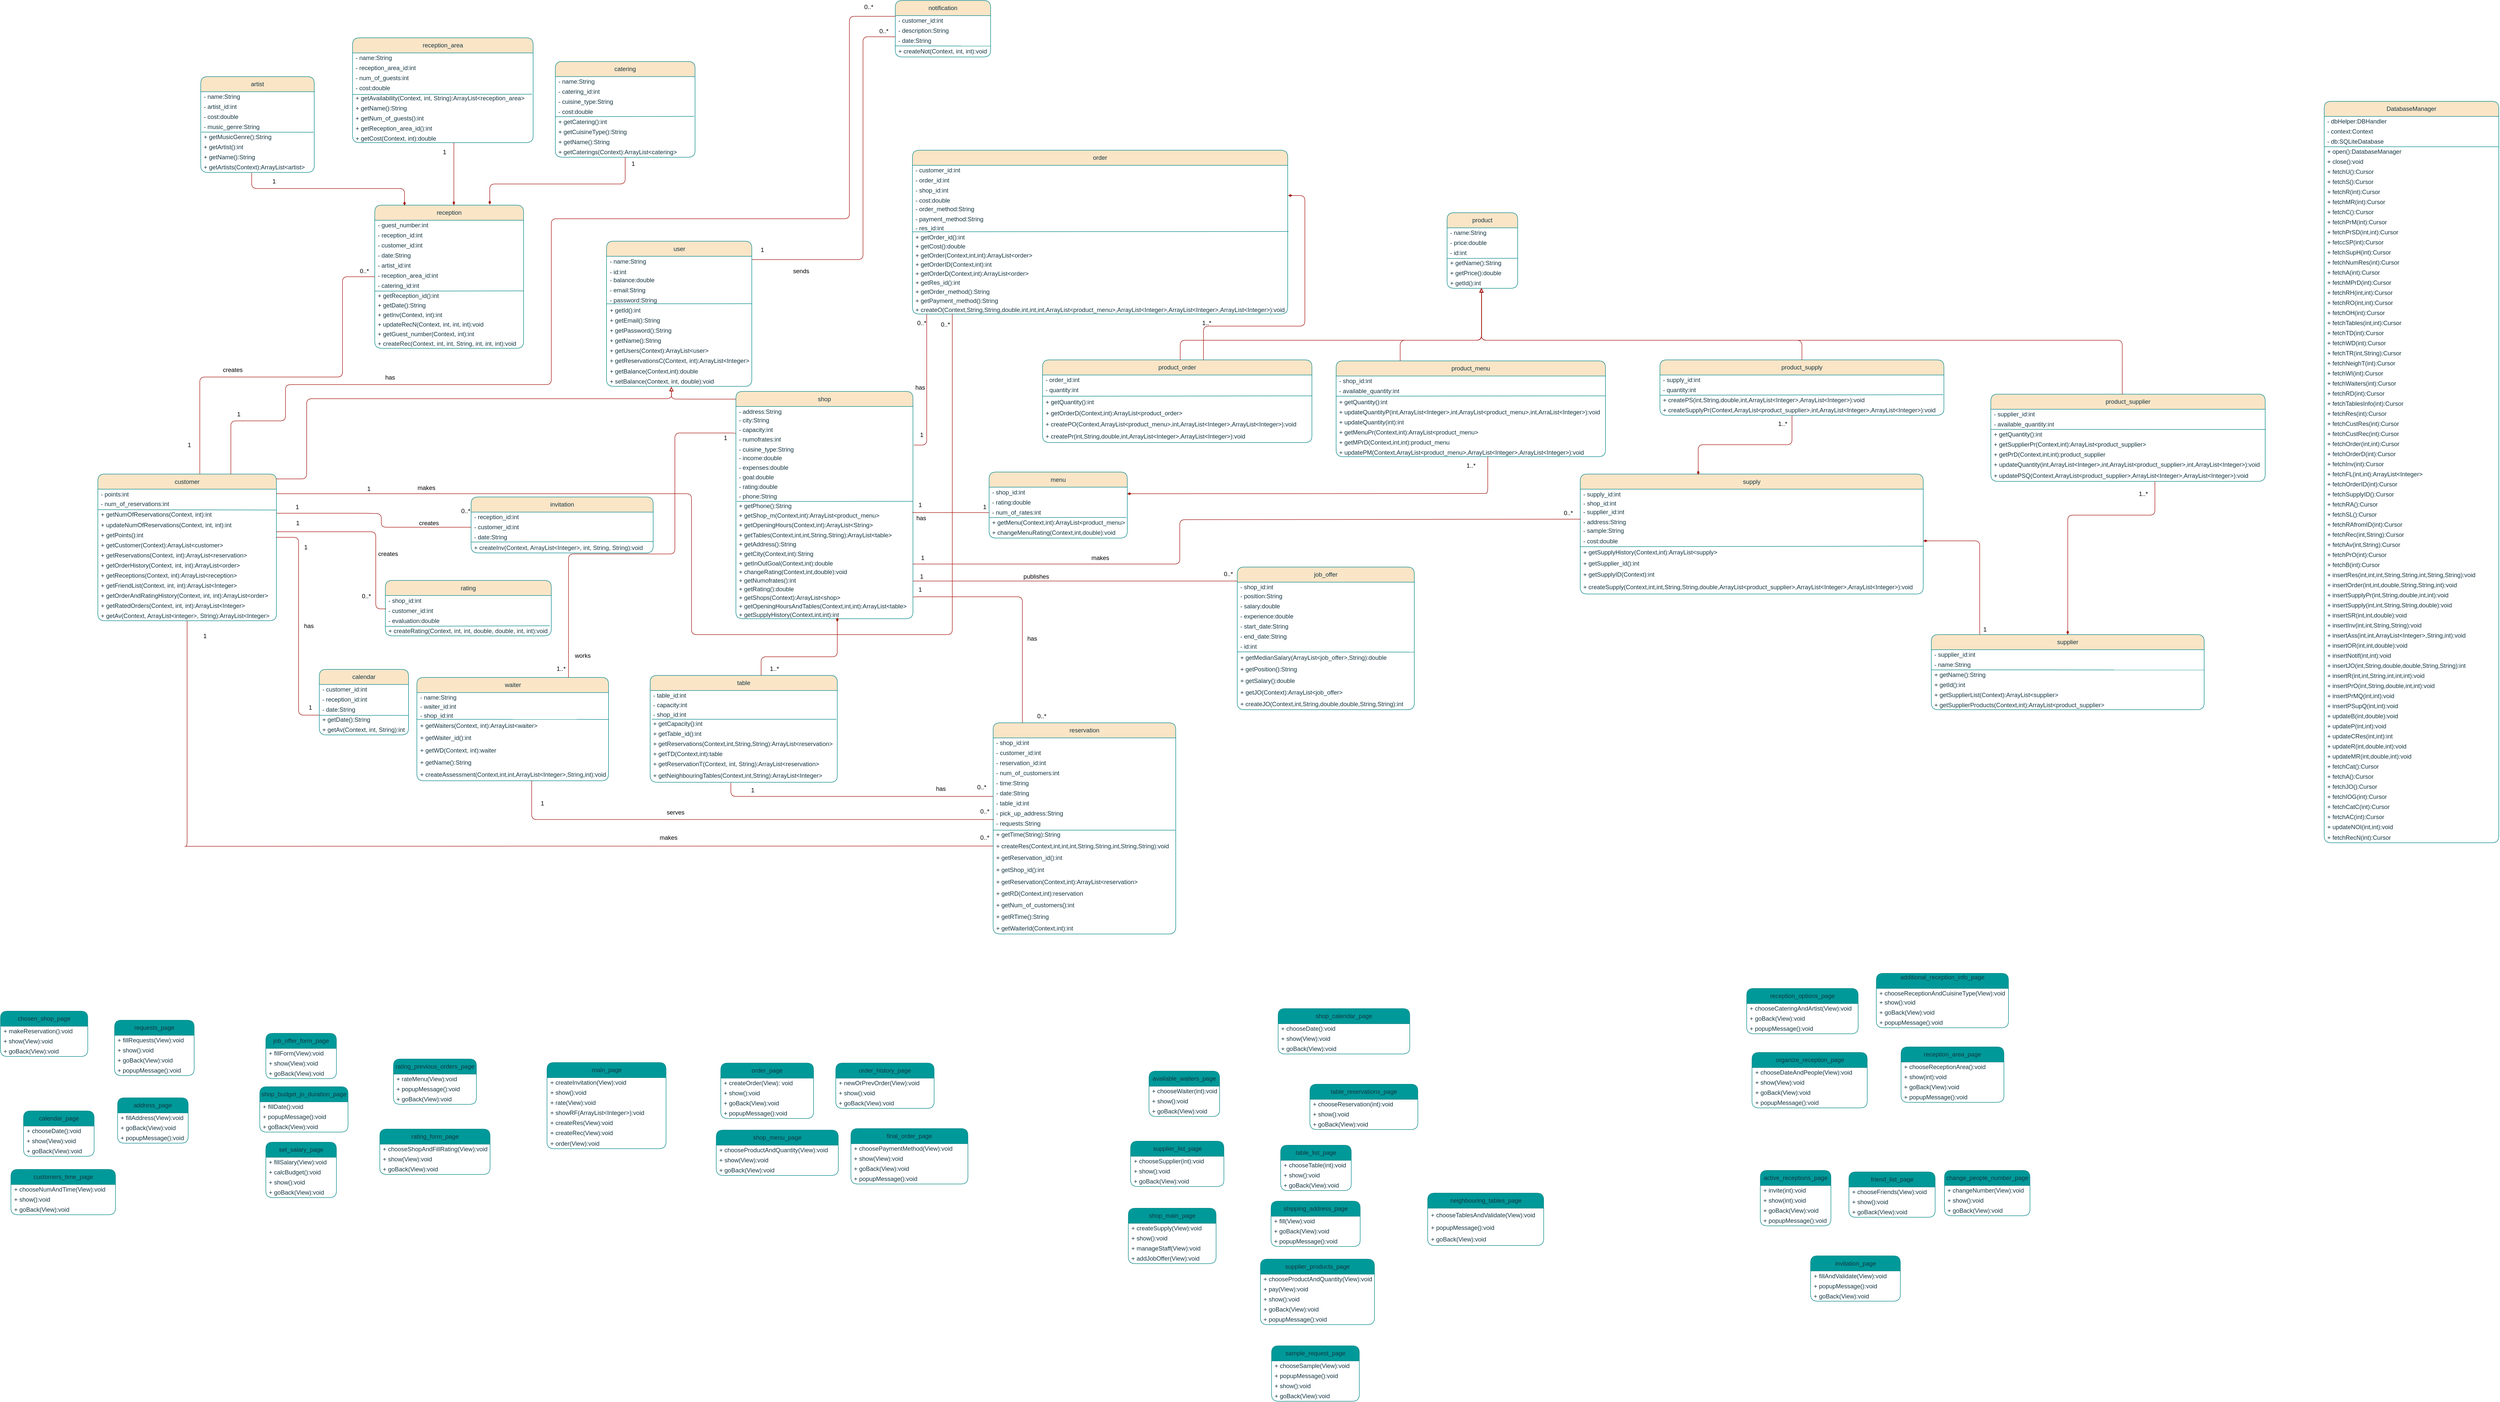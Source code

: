 <mxfile version="20.8.16" type="device"><diagram id="C5RBs43oDa-KdzZeNtuy" name="Page-1"><mxGraphModel dx="691" dy="1900" grid="0" gridSize="10" guides="1" tooltips="1" connect="1" arrows="1" fold="1" page="1" pageScale="1" pageWidth="827" pageHeight="1169" background="#ffffff" math="0" shadow="0"><root><mxCell id="WIyWlLk6GJQsqaUBKTNV-0"/><mxCell id="WIyWlLk6GJQsqaUBKTNV-1" parent="WIyWlLk6GJQsqaUBKTNV-0"/><mxCell id="jPD3LhmRUqBXW_XciYKY-1" value="shop" style="swimlane;fontStyle=0;childLayout=stackLayout;horizontal=1;startSize=30;horizontalStack=0;resizeParent=1;resizeParentMax=0;resizeLast=0;collapsible=1;marginBottom=0;whiteSpace=wrap;html=1;rounded=1;glass=0;shadow=0;labelBackgroundColor=none;fillColor=#FAE5C7;strokeColor=#0F8B8D;fontColor=#143642;" parent="WIyWlLk6GJQsqaUBKTNV-1" vertex="1"><mxGeometry x="2777" y="352.5" width="351" height="451" as="geometry"><mxRectangle x="1032" y="130" width="92" height="30" as="alternateBounds"/></mxGeometry></mxCell><mxCell id="jPD3LhmRUqBXW_XciYKY-2" value="- address:String" style="text;strokeColor=none;fillColor=none;align=left;verticalAlign=middle;spacingLeft=4;spacingRight=4;overflow=hidden;points=[[0,0.5],[1,0.5]];portConstraint=eastwest;rotatable=0;whiteSpace=wrap;html=1;glass=0;labelBackgroundColor=none;fontColor=#143642;" parent="jPD3LhmRUqBXW_XciYKY-1" vertex="1"><mxGeometry y="30" width="351" height="18" as="geometry"/></mxCell><mxCell id="jPD3LhmRUqBXW_XciYKY-92" value="- city:String" style="text;strokeColor=none;fillColor=none;align=left;verticalAlign=middle;spacingLeft=4;spacingRight=4;overflow=hidden;points=[[0,0.5],[1,0.5]];portConstraint=eastwest;rotatable=0;whiteSpace=wrap;html=1;glass=0;labelBackgroundColor=none;fontColor=#143642;" parent="jPD3LhmRUqBXW_XciYKY-1" vertex="1"><mxGeometry y="48" width="351" height="19" as="geometry"/></mxCell><mxCell id="jPD3LhmRUqBXW_XciYKY-109" value="- capacity:int" style="text;strokeColor=none;fillColor=none;align=left;verticalAlign=middle;spacingLeft=4;spacingRight=4;overflow=hidden;points=[[0,0.5],[1,0.5]];portConstraint=eastwest;rotatable=0;whiteSpace=wrap;html=1;glass=0;labelBackgroundColor=none;fontColor=#143642;" parent="jPD3LhmRUqBXW_XciYKY-1" vertex="1"><mxGeometry y="67" width="351" height="19" as="geometry"/></mxCell><mxCell id="-M5dJFY_Dd5sbfN9LpIJ-6" value="- numofrates:int" style="text;strokeColor=none;fillColor=none;align=left;verticalAlign=middle;spacingLeft=4;spacingRight=4;overflow=hidden;points=[[0,0.5],[1,0.5]];portConstraint=eastwest;rotatable=0;whiteSpace=wrap;html=1;glass=0;labelBackgroundColor=none;fontColor=#143642;" parent="jPD3LhmRUqBXW_XciYKY-1" vertex="1"><mxGeometry y="86" width="351" height="19" as="geometry"/></mxCell><mxCell id="jPD3LhmRUqBXW_XciYKY-4" value="- cuisine_type&lt;span style=&quot;white-space: pre;&quot;&gt;:String &lt;/span&gt;" style="text;strokeColor=none;fillColor=none;align=left;verticalAlign=middle;spacingLeft=4;spacingRight=4;overflow=hidden;points=[[0,0.5],[1,0.5]];portConstraint=eastwest;rotatable=0;whiteSpace=wrap;html=1;glass=0;labelBackgroundColor=none;fontColor=#143642;" parent="jPD3LhmRUqBXW_XciYKY-1" vertex="1"><mxGeometry y="105" width="351" height="18" as="geometry"/></mxCell><mxCell id="jPD3LhmRUqBXW_XciYKY-104" value="- income:double" style="text;strokeColor=none;fillColor=none;align=left;verticalAlign=middle;spacingLeft=4;spacingRight=4;overflow=hidden;points=[[0,0.5],[1,0.5]];portConstraint=eastwest;rotatable=0;whiteSpace=wrap;html=1;glass=0;labelBackgroundColor=none;fontColor=#143642;" parent="jPD3LhmRUqBXW_XciYKY-1" vertex="1"><mxGeometry y="123" width="351" height="19" as="geometry"/></mxCell><mxCell id="jPD3LhmRUqBXW_XciYKY-107" value="- expenses:double" style="text;strokeColor=none;fillColor=none;align=left;verticalAlign=middle;spacingLeft=4;spacingRight=4;overflow=hidden;points=[[0,0.5],[1,0.5]];portConstraint=eastwest;rotatable=0;whiteSpace=wrap;html=1;glass=0;labelBackgroundColor=none;fontColor=#143642;" parent="jPD3LhmRUqBXW_XciYKY-1" vertex="1"><mxGeometry y="142" width="351" height="19" as="geometry"/></mxCell><mxCell id="jPD3LhmRUqBXW_XciYKY-108" value="- goal:double" style="text;strokeColor=none;fillColor=none;align=left;verticalAlign=middle;spacingLeft=4;spacingRight=4;overflow=hidden;points=[[0,0.5],[1,0.5]];portConstraint=eastwest;rotatable=0;whiteSpace=wrap;html=1;glass=0;labelBackgroundColor=none;fontColor=#143642;" parent="jPD3LhmRUqBXW_XciYKY-1" vertex="1"><mxGeometry y="161" width="351" height="19" as="geometry"/></mxCell><mxCell id="jPD3LhmRUqBXW_XciYKY-111" value="- rating:double" style="text;strokeColor=none;fillColor=none;align=left;verticalAlign=middle;spacingLeft=4;spacingRight=4;overflow=hidden;points=[[0,0.5],[1,0.5]];portConstraint=eastwest;rotatable=0;whiteSpace=wrap;html=1;glass=0;labelBackgroundColor=none;fontColor=#143642;" parent="jPD3LhmRUqBXW_XciYKY-1" vertex="1"><mxGeometry y="180" width="351" height="19" as="geometry"/></mxCell><mxCell id="EtRm1er2MgFho0sxs1C1-20" value="- phone:String" style="text;strokeColor=none;fillColor=none;align=left;verticalAlign=middle;spacingLeft=4;spacingRight=4;overflow=hidden;points=[[0,0.5],[1,0.5]];portConstraint=eastwest;rotatable=0;whiteSpace=wrap;html=1;glass=0;labelBackgroundColor=none;fontColor=#143642;" parent="jPD3LhmRUqBXW_XciYKY-1" vertex="1"><mxGeometry y="199" width="351" height="19" as="geometry"/></mxCell><mxCell id="EtRm1er2MgFho0sxs1C1-33" value="+ getPhone():String" style="text;strokeColor=none;fillColor=none;align=left;verticalAlign=middle;spacingLeft=4;spacingRight=4;overflow=hidden;points=[[0,0.5],[1,0.5]];portConstraint=eastwest;rotatable=0;whiteSpace=wrap;html=1;glass=0;labelBackgroundColor=none;fontColor=#143642;" parent="jPD3LhmRUqBXW_XciYKY-1" vertex="1"><mxGeometry y="218" width="351" height="19" as="geometry"/></mxCell><mxCell id="EtRm1er2MgFho0sxs1C1-19" value="" style="endArrow=none;html=1;rounded=0;strokeColor=#0F8B8D;entryX=1.001;entryY=1.009;entryDx=0;entryDy=0;entryPerimeter=0;exitX=0.004;exitY=0.015;exitDx=0;exitDy=0;exitPerimeter=0;" parent="jPD3LhmRUqBXW_XciYKY-1" source="EtRm1er2MgFho0sxs1C1-33" target="EtRm1er2MgFho0sxs1C1-20" edge="1"><mxGeometry width="50" height="50" relative="1" as="geometry"><mxPoint x="2" y="218" as="sourcePoint"/><mxPoint x="225" y="366.6" as="targetPoint"/></mxGeometry></mxCell><mxCell id="EtRm1er2MgFho0sxs1C1-35" value="+ getShop_m(Context,int):ArrayList&amp;lt;product_menu&amp;gt;" style="text;strokeColor=none;fillColor=none;align=left;verticalAlign=middle;spacingLeft=4;spacingRight=4;overflow=hidden;points=[[0,0.5],[1,0.5]];portConstraint=eastwest;rotatable=0;whiteSpace=wrap;html=1;glass=0;labelBackgroundColor=none;fontColor=#143642;" parent="jPD3LhmRUqBXW_XciYKY-1" vertex="1"><mxGeometry y="237" width="351" height="19" as="geometry"/></mxCell><mxCell id="EtRm1er2MgFho0sxs1C1-36" value="+ getOpeningHours(Context,int):ArrayList&amp;lt;String&amp;gt;" style="text;strokeColor=none;fillColor=none;align=left;verticalAlign=middle;spacingLeft=4;spacingRight=4;overflow=hidden;points=[[0,0.5],[1,0.5]];portConstraint=eastwest;rotatable=0;whiteSpace=wrap;html=1;glass=0;labelBackgroundColor=none;fontColor=#143642;" parent="jPD3LhmRUqBXW_XciYKY-1" vertex="1"><mxGeometry y="256" width="351" height="19" as="geometry"/></mxCell><mxCell id="EtRm1er2MgFho0sxs1C1-37" value="+ getTables(Context,int,int,String,String):ArrayList&amp;lt;table&amp;gt;" style="text;strokeColor=none;fillColor=none;align=left;verticalAlign=middle;spacingLeft=4;spacingRight=4;overflow=hidden;points=[[0,0.5],[1,0.5]];portConstraint=eastwest;rotatable=0;whiteSpace=wrap;html=1;glass=0;labelBackgroundColor=none;fontColor=#143642;" parent="jPD3LhmRUqBXW_XciYKY-1" vertex="1"><mxGeometry y="275" width="351" height="18" as="geometry"/></mxCell><mxCell id="EtRm1er2MgFho0sxs1C1-38" value="+ getAddress():String" style="text;strokeColor=none;fillColor=none;align=left;verticalAlign=middle;spacingLeft=4;spacingRight=4;overflow=hidden;points=[[0,0.5],[1,0.5]];portConstraint=eastwest;rotatable=0;whiteSpace=wrap;html=1;glass=0;labelBackgroundColor=none;fontColor=#143642;" parent="jPD3LhmRUqBXW_XciYKY-1" vertex="1"><mxGeometry y="293" width="351" height="20" as="geometry"/></mxCell><mxCell id="EtRm1er2MgFho0sxs1C1-39" value="+ getCity(Context,int):String" style="text;strokeColor=none;fillColor=none;align=left;verticalAlign=middle;spacingLeft=4;spacingRight=4;overflow=hidden;points=[[0,0.5],[1,0.5]];portConstraint=eastwest;rotatable=0;whiteSpace=wrap;html=1;glass=0;labelBackgroundColor=none;fontColor=#143642;" parent="jPD3LhmRUqBXW_XciYKY-1" vertex="1"><mxGeometry y="313" width="351" height="19" as="geometry"/></mxCell><mxCell id="EtRm1er2MgFho0sxs1C1-41" value="+ getInOutGoal(Context,int):double" style="text;strokeColor=none;fillColor=none;align=left;verticalAlign=middle;spacingLeft=4;spacingRight=4;overflow=hidden;points=[[0,0.5],[1,0.5]];portConstraint=eastwest;rotatable=0;whiteSpace=wrap;html=1;glass=0;labelBackgroundColor=none;fontColor=#143642;" parent="jPD3LhmRUqBXW_XciYKY-1" vertex="1"><mxGeometry y="332" width="351" height="17" as="geometry"/></mxCell><mxCell id="EtRm1er2MgFho0sxs1C1-42" value="+ changeRating(Context,int,double):void" style="text;strokeColor=none;fillColor=none;align=left;verticalAlign=middle;spacingLeft=4;spacingRight=4;overflow=hidden;points=[[0,0.5],[1,0.5]];portConstraint=eastwest;rotatable=0;whiteSpace=wrap;html=1;glass=0;labelBackgroundColor=none;fontColor=#143642;" parent="jPD3LhmRUqBXW_XciYKY-1" vertex="1"><mxGeometry y="349" width="351" height="17" as="geometry"/></mxCell><mxCell id="EtRm1er2MgFho0sxs1C1-40" value="+ getNumofrates():int" style="text;strokeColor=none;fillColor=none;align=left;verticalAlign=middle;spacingLeft=4;spacingRight=4;overflow=hidden;points=[[0,0.5],[1,0.5]];portConstraint=eastwest;rotatable=0;whiteSpace=wrap;html=1;glass=0;labelBackgroundColor=none;fontColor=#143642;" parent="jPD3LhmRUqBXW_XciYKY-1" vertex="1"><mxGeometry y="366" width="351" height="17" as="geometry"/></mxCell><mxCell id="EtRm1er2MgFho0sxs1C1-43" value="+ getRating():double" style="text;strokeColor=none;fillColor=none;align=left;verticalAlign=middle;spacingLeft=4;spacingRight=4;overflow=hidden;points=[[0,0.5],[1,0.5]];portConstraint=eastwest;rotatable=0;whiteSpace=wrap;html=1;glass=0;labelBackgroundColor=none;fontColor=#143642;" parent="jPD3LhmRUqBXW_XciYKY-1" vertex="1"><mxGeometry y="383" width="351" height="17" as="geometry"/></mxCell><mxCell id="EtRm1er2MgFho0sxs1C1-46" value="+ getShops(Context):ArrayList&amp;lt;shop&amp;gt;" style="text;strokeColor=none;fillColor=none;align=left;verticalAlign=middle;spacingLeft=4;spacingRight=4;overflow=hidden;points=[[0,0.5],[1,0.5]];portConstraint=eastwest;rotatable=0;whiteSpace=wrap;html=1;glass=0;labelBackgroundColor=none;fontColor=#143642;" parent="jPD3LhmRUqBXW_XciYKY-1" vertex="1"><mxGeometry y="400" width="351" height="17" as="geometry"/></mxCell><mxCell id="EtRm1er2MgFho0sxs1C1-44" value="+ getOpeningHoursAndTables(Context,int,int):ArrayList&amp;lt;table&amp;gt;" style="text;strokeColor=none;fillColor=none;align=left;verticalAlign=middle;spacingLeft=4;spacingRight=4;overflow=hidden;points=[[0,0.5],[1,0.5]];portConstraint=eastwest;rotatable=0;whiteSpace=wrap;html=1;glass=0;labelBackgroundColor=none;fontColor=#143642;" parent="jPD3LhmRUqBXW_XciYKY-1" vertex="1"><mxGeometry y="417" width="351" height="17" as="geometry"/></mxCell><mxCell id="EtRm1er2MgFho0sxs1C1-45" value="+ getSupplyHistory(Context,int,int):int" style="text;strokeColor=none;fillColor=none;align=left;verticalAlign=middle;spacingLeft=4;spacingRight=4;overflow=hidden;points=[[0,0.5],[1,0.5]];portConstraint=eastwest;rotatable=0;whiteSpace=wrap;html=1;glass=0;labelBackgroundColor=none;fontColor=#143642;" parent="jPD3LhmRUqBXW_XciYKY-1" vertex="1"><mxGeometry y="434" width="351" height="17" as="geometry"/></mxCell><mxCell id="jPD3LhmRUqBXW_XciYKY-19" value="user" style="swimlane;fontStyle=0;childLayout=stackLayout;horizontal=1;startSize=30;horizontalStack=0;resizeParent=1;resizeParentMax=0;resizeLast=0;collapsible=1;marginBottom=0;whiteSpace=wrap;html=1;rounded=1;glass=0;labelBackgroundColor=none;fillColor=#FAE5C7;strokeColor=#0F8B8D;fontColor=#143642;" parent="WIyWlLk6GJQsqaUBKTNV-1" vertex="1"><mxGeometry x="2520.5" y="54.5" width="288" height="288" as="geometry"/></mxCell><mxCell id="jPD3LhmRUqBXW_XciYKY-20" value="- name:String" style="text;strokeColor=none;fillColor=none;align=left;verticalAlign=middle;spacingLeft=4;spacingRight=4;overflow=hidden;points=[[0,0.5],[1,0.5]];portConstraint=eastwest;rotatable=0;whiteSpace=wrap;html=1;glass=0;labelBackgroundColor=none;fontColor=#143642;" parent="jPD3LhmRUqBXW_XciYKY-19" vertex="1"><mxGeometry y="30" width="288" height="21" as="geometry"/></mxCell><mxCell id="jPD3LhmRUqBXW_XciYKY-22" value="- id:int" style="text;strokeColor=none;fillColor=none;align=left;verticalAlign=middle;spacingLeft=4;spacingRight=4;overflow=hidden;points=[[0,0.5],[1,0.5]];portConstraint=eastwest;rotatable=0;whiteSpace=wrap;html=1;glass=0;labelBackgroundColor=none;fontColor=#143642;" parent="jPD3LhmRUqBXW_XciYKY-19" vertex="1"><mxGeometry y="51" width="288" height="16" as="geometry"/></mxCell><mxCell id="jPD3LhmRUqBXW_XciYKY-134" value="- balance:double" style="text;strokeColor=none;fillColor=none;align=left;verticalAlign=middle;spacingLeft=4;spacingRight=4;overflow=hidden;points=[[0,0.5],[1,0.5]];portConstraint=eastwest;rotatable=0;whiteSpace=wrap;html=1;glass=0;labelBackgroundColor=none;fontColor=#143642;" parent="jPD3LhmRUqBXW_XciYKY-19" vertex="1"><mxGeometry y="67" width="288" height="20" as="geometry"/></mxCell><mxCell id="jPD3LhmRUqBXW_XciYKY-192" value="- email:String" style="text;strokeColor=none;fillColor=none;align=left;verticalAlign=middle;spacingLeft=4;spacingRight=4;overflow=hidden;points=[[0,0.5],[1,0.5]];portConstraint=eastwest;rotatable=0;whiteSpace=wrap;html=1;glass=0;labelBackgroundColor=none;fontColor=#143642;" parent="jPD3LhmRUqBXW_XciYKY-19" vertex="1"><mxGeometry y="87" width="288" height="20" as="geometry"/></mxCell><mxCell id="-M5dJFY_Dd5sbfN9LpIJ-7" value="- password:String" style="text;strokeColor=none;fillColor=none;align=left;verticalAlign=middle;spacingLeft=4;spacingRight=4;overflow=hidden;points=[[0,0.5],[1,0.5]];portConstraint=eastwest;rotatable=0;whiteSpace=wrap;html=1;glass=0;labelBackgroundColor=none;fontColor=#143642;" parent="jPD3LhmRUqBXW_XciYKY-19" vertex="1"><mxGeometry y="107" width="288" height="20" as="geometry"/></mxCell><mxCell id="8Ue-xL6Lnt7KdAzQMRkJ-61" value="+ getId():int" style="text;strokeColor=none;fillColor=none;align=left;verticalAlign=middle;spacingLeft=4;spacingRight=4;overflow=hidden;points=[[0,0.5],[1,0.5]];portConstraint=eastwest;rotatable=0;whiteSpace=wrap;html=1;glass=0;labelBackgroundColor=none;fontColor=#143642;" parent="jPD3LhmRUqBXW_XciYKY-19" vertex="1"><mxGeometry y="127" width="288" height="20" as="geometry"/></mxCell><mxCell id="EtRm1er2MgFho0sxs1C1-3" value="+ getEmail():String" style="text;strokeColor=none;fillColor=none;align=left;verticalAlign=middle;spacingLeft=4;spacingRight=4;overflow=hidden;points=[[0,0.5],[1,0.5]];portConstraint=eastwest;rotatable=0;whiteSpace=wrap;html=1;glass=0;labelBackgroundColor=none;fontColor=#143642;" parent="jPD3LhmRUqBXW_XciYKY-19" vertex="1"><mxGeometry y="147" width="288" height="20" as="geometry"/></mxCell><mxCell id="8Ue-xL6Lnt7KdAzQMRkJ-62" value="+ getPassword():String" style="text;strokeColor=none;fillColor=none;align=left;verticalAlign=middle;spacingLeft=4;spacingRight=4;overflow=hidden;points=[[0,0.5],[1,0.5]];portConstraint=eastwest;rotatable=0;whiteSpace=wrap;html=1;glass=0;labelBackgroundColor=none;fontColor=#143642;" parent="jPD3LhmRUqBXW_XciYKY-19" vertex="1"><mxGeometry y="167" width="288" height="20" as="geometry"/></mxCell><mxCell id="8Ue-xL6Lnt7KdAzQMRkJ-100" value="+ getName():String" style="text;strokeColor=none;fillColor=none;align=left;verticalAlign=middle;spacingLeft=4;spacingRight=4;overflow=hidden;points=[[0,0.5],[1,0.5]];portConstraint=eastwest;rotatable=0;whiteSpace=wrap;html=1;glass=0;labelBackgroundColor=none;fontColor=#143642;" parent="jPD3LhmRUqBXW_XciYKY-19" vertex="1"><mxGeometry y="187" width="288" height="20" as="geometry"/></mxCell><mxCell id="EtRm1er2MgFho0sxs1C1-4" value="+ getUsers(Context):ArrayList&amp;lt;user&amp;gt;" style="text;strokeColor=none;fillColor=none;align=left;verticalAlign=middle;spacingLeft=4;spacingRight=4;overflow=hidden;points=[[0,0.5],[1,0.5]];portConstraint=eastwest;rotatable=0;whiteSpace=wrap;html=1;glass=0;labelBackgroundColor=none;fontColor=#143642;" parent="jPD3LhmRUqBXW_XciYKY-19" vertex="1"><mxGeometry y="207" width="288" height="20" as="geometry"/></mxCell><mxCell id="8Ue-xL6Lnt7KdAzQMRkJ-168" value="+ getReservationsC(Context, int):ArrayList&amp;lt;Integer&amp;gt;" style="text;strokeColor=none;fillColor=none;align=left;verticalAlign=middle;spacingLeft=4;spacingRight=4;overflow=hidden;points=[[0,0.5],[1,0.5]];portConstraint=eastwest;rotatable=0;whiteSpace=wrap;html=1;glass=0;labelBackgroundColor=none;fontColor=#143642;" parent="jPD3LhmRUqBXW_XciYKY-19" vertex="1"><mxGeometry y="227" width="288" height="21" as="geometry"/></mxCell><mxCell id="8Ue-xL6Lnt7KdAzQMRkJ-240" value="" style="endArrow=none;html=1;rounded=0;strokeColor=#0F8B8D;exitX=0;exitY=-0.138;exitDx=0;exitDy=0;exitPerimeter=0;entryX=0.998;entryY=-0.151;entryDx=0;entryDy=0;entryPerimeter=0;" parent="jPD3LhmRUqBXW_XciYKY-19" source="8Ue-xL6Lnt7KdAzQMRkJ-61" target="8Ue-xL6Lnt7KdAzQMRkJ-61" edge="1"><mxGeometry width="50" height="50" relative="1" as="geometry"><mxPoint x="150.25" y="108.5" as="sourcePoint"/><mxPoint x="220.25" y="115.5" as="targetPoint"/></mxGeometry></mxCell><mxCell id="EtRm1er2MgFho0sxs1C1-5" value="+ getBalance(Context,int):double" style="text;strokeColor=none;fillColor=none;align=left;verticalAlign=middle;spacingLeft=4;spacingRight=4;overflow=hidden;points=[[0,0.5],[1,0.5]];portConstraint=eastwest;rotatable=0;whiteSpace=wrap;html=1;glass=0;labelBackgroundColor=none;fontColor=#143642;" parent="jPD3LhmRUqBXW_XciYKY-19" vertex="1"><mxGeometry y="248" width="288" height="20" as="geometry"/></mxCell><mxCell id="EtRm1er2MgFho0sxs1C1-6" value="+ setBalance(Context, int, double):void" style="text;strokeColor=none;fillColor=none;align=left;verticalAlign=middle;spacingLeft=4;spacingRight=4;overflow=hidden;points=[[0,0.5],[1,0.5]];portConstraint=eastwest;rotatable=0;whiteSpace=wrap;html=1;glass=0;labelBackgroundColor=none;fontColor=#143642;" parent="jPD3LhmRUqBXW_XciYKY-19" vertex="1"><mxGeometry y="268" width="288" height="20" as="geometry"/></mxCell><mxCell id="jPD3LhmRUqBXW_XciYKY-23" value="table" style="swimlane;fontStyle=0;childLayout=stackLayout;horizontal=1;startSize=30;horizontalStack=0;resizeParent=1;resizeParentMax=0;resizeLast=0;collapsible=1;marginBottom=0;whiteSpace=wrap;html=1;rounded=1;glass=0;labelBackgroundColor=none;fillColor=#FAE5C7;strokeColor=#0F8B8D;fontColor=#143642;" parent="WIyWlLk6GJQsqaUBKTNV-1" vertex="1"><mxGeometry x="2607" y="916" width="371" height="212" as="geometry"/></mxCell><mxCell id="jPD3LhmRUqBXW_XciYKY-25" value="- table_id:int" style="text;strokeColor=none;fillColor=none;align=left;verticalAlign=middle;spacingLeft=4;spacingRight=4;overflow=hidden;points=[[0,0.5],[1,0.5]];portConstraint=eastwest;rotatable=0;whiteSpace=wrap;html=1;glass=0;labelBackgroundColor=none;fontColor=#143642;" parent="jPD3LhmRUqBXW_XciYKY-23" vertex="1"><mxGeometry y="30" width="371" height="19" as="geometry"/></mxCell><mxCell id="jPD3LhmRUqBXW_XciYKY-24" value="- capacity:int" style="text;strokeColor=none;fillColor=none;align=left;verticalAlign=middle;spacingLeft=4;spacingRight=4;overflow=hidden;points=[[0,0.5],[1,0.5]];portConstraint=eastwest;rotatable=0;whiteSpace=wrap;html=1;glass=0;labelBackgroundColor=none;fontColor=#143642;" parent="jPD3LhmRUqBXW_XciYKY-23" vertex="1"><mxGeometry y="49" width="371" height="19" as="geometry"/></mxCell><mxCell id="jPD3LhmRUqBXW_XciYKY-124" value="- shop_id:int" style="text;strokeColor=none;fillColor=none;align=left;verticalAlign=middle;spacingLeft=4;spacingRight=4;overflow=hidden;points=[[0,0.5],[1,0.5]];portConstraint=eastwest;rotatable=0;whiteSpace=wrap;html=1;glass=0;labelBackgroundColor=none;fontColor=#143642;" parent="jPD3LhmRUqBXW_XciYKY-23" vertex="1"><mxGeometry y="68" width="371" height="18" as="geometry"/></mxCell><mxCell id="8Ue-xL6Lnt7KdAzQMRkJ-213" value="+ getCapacity():int" style="text;strokeColor=none;fillColor=none;align=left;verticalAlign=middle;spacingLeft=4;spacingRight=4;overflow=hidden;points=[[0,0.5],[1,0.5]];portConstraint=eastwest;rotatable=0;whiteSpace=wrap;html=1;glass=0;labelBackgroundColor=none;fontColor=#143642;" parent="jPD3LhmRUqBXW_XciYKY-23" vertex="1"><mxGeometry y="86" width="371" height="20" as="geometry"/></mxCell><mxCell id="8Ue-xL6Lnt7KdAzQMRkJ-227" value="+ getTable_id():int" style="text;strokeColor=none;fillColor=none;align=left;verticalAlign=middle;spacingLeft=4;spacingRight=4;overflow=hidden;points=[[0,0.5],[1,0.5]];portConstraint=eastwest;rotatable=0;whiteSpace=wrap;html=1;glass=0;labelBackgroundColor=none;fontColor=#143642;" parent="jPD3LhmRUqBXW_XciYKY-23" vertex="1"><mxGeometry y="106" width="371" height="20" as="geometry"/></mxCell><mxCell id="8Ue-xL6Lnt7KdAzQMRkJ-90" value="+ getReservations(Context,int,String,String):ArrayList&amp;lt;reservation&amp;gt;" style="text;strokeColor=none;fillColor=none;align=left;verticalAlign=middle;spacingLeft=4;spacingRight=4;overflow=hidden;points=[[0,0.5],[1,0.5]];portConstraint=eastwest;rotatable=0;whiteSpace=wrap;html=1;glass=0;labelBackgroundColor=none;fontColor=#143642;" parent="jPD3LhmRUqBXW_XciYKY-23" vertex="1"><mxGeometry y="126" width="371" height="20" as="geometry"/></mxCell><mxCell id="8Ue-xL6Lnt7KdAzQMRkJ-101" value="+ getTD(Context,int):table" style="text;strokeColor=none;fillColor=none;align=left;verticalAlign=middle;spacingLeft=4;spacingRight=4;overflow=hidden;points=[[0,0.5],[1,0.5]];portConstraint=eastwest;rotatable=0;whiteSpace=wrap;html=1;glass=0;labelBackgroundColor=none;fontColor=#143642;" parent="jPD3LhmRUqBXW_XciYKY-23" vertex="1"><mxGeometry y="146" width="371" height="20" as="geometry"/></mxCell><mxCell id="8Ue-xL6Lnt7KdAzQMRkJ-225" value="+ getReservationT(Context, int, String):ArrayList&amp;lt;reservation&amp;gt;" style="text;strokeColor=none;fillColor=none;align=left;verticalAlign=middle;spacingLeft=4;spacingRight=4;overflow=hidden;points=[[0,0.5],[1,0.5]];portConstraint=eastwest;rotatable=0;whiteSpace=wrap;html=1;glass=0;labelBackgroundColor=none;fontColor=#143642;" parent="jPD3LhmRUqBXW_XciYKY-23" vertex="1"><mxGeometry y="166" width="371" height="20" as="geometry"/></mxCell><mxCell id="8Ue-xL6Lnt7KdAzQMRkJ-244" value="" style="endArrow=none;html=1;rounded=0;exitX=0.009;exitY=0.046;exitDx=0;exitDy=0;exitPerimeter=0;strokeColor=#0F8B8D;entryX=0.995;entryY=0.052;entryDx=0;entryDy=0;entryPerimeter=0;" parent="jPD3LhmRUqBXW_XciYKY-23" source="8Ue-xL6Lnt7KdAzQMRkJ-213" target="8Ue-xL6Lnt7KdAzQMRkJ-213" edge="1"><mxGeometry width="50" height="50" relative="1" as="geometry"><mxPoint x="-41.0" y="89.0" as="sourcePoint"/><mxPoint x="-65" y="114" as="targetPoint"/></mxGeometry></mxCell><mxCell id="EtRm1er2MgFho0sxs1C1-18" value="+ getNeighbouringTables(Context,int,String):ArrayList&amp;lt;Integer&amp;gt;" style="text;strokeColor=none;fillColor=none;align=left;verticalAlign=middle;spacingLeft=4;spacingRight=4;overflow=hidden;points=[[0,0.5],[1,0.5]];portConstraint=eastwest;rotatable=0;whiteSpace=wrap;html=1;glass=0;labelBackgroundColor=none;fontColor=#143642;" parent="jPD3LhmRUqBXW_XciYKY-23" vertex="1"><mxGeometry y="186" width="371" height="26" as="geometry"/></mxCell><mxCell id="jPD3LhmRUqBXW_XciYKY-27" value="menu" style="swimlane;fontStyle=0;childLayout=stackLayout;horizontal=1;startSize=30;horizontalStack=0;resizeParent=1;resizeParentMax=0;resizeLast=0;collapsible=1;marginBottom=0;whiteSpace=wrap;html=1;rounded=1;glass=0;labelBackgroundColor=none;fillColor=#FAE5C7;strokeColor=#0F8B8D;fontColor=#143642;" parent="WIyWlLk6GJQsqaUBKTNV-1" vertex="1"><mxGeometry x="3279" y="512.5" width="274" height="131" as="geometry"/></mxCell><mxCell id="jPD3LhmRUqBXW_XciYKY-28" value="- shop_id:int" style="text;strokeColor=none;fillColor=none;align=left;verticalAlign=middle;spacingLeft=4;spacingRight=4;overflow=hidden;points=[[0,0.5],[1,0.5]];portConstraint=eastwest;rotatable=0;whiteSpace=wrap;html=1;glass=0;labelBackgroundColor=none;fontColor=#143642;" parent="jPD3LhmRUqBXW_XciYKY-27" vertex="1"><mxGeometry y="30" width="274" height="20" as="geometry"/></mxCell><mxCell id="jPD3LhmRUqBXW_XciYKY-153" value="- rating:double" style="text;strokeColor=none;fillColor=none;align=left;verticalAlign=middle;spacingLeft=4;spacingRight=4;overflow=hidden;points=[[0,0.5],[1,0.5]];portConstraint=eastwest;rotatable=0;whiteSpace=wrap;html=1;glass=0;labelBackgroundColor=none;fontColor=#143642;" parent="jPD3LhmRUqBXW_XciYKY-27" vertex="1"><mxGeometry y="50" width="274" height="20" as="geometry"/></mxCell><mxCell id="jPD3LhmRUqBXW_XciYKY-135" value="- num_of_rates:int" style="text;strokeColor=none;fillColor=none;align=left;verticalAlign=middle;spacingLeft=4;spacingRight=4;overflow=hidden;points=[[0,0.5],[1,0.5]];portConstraint=eastwest;rotatable=0;whiteSpace=wrap;html=1;glass=0;labelBackgroundColor=none;fontColor=#143642;" parent="jPD3LhmRUqBXW_XciYKY-27" vertex="1"><mxGeometry y="70" width="274" height="20" as="geometry"/></mxCell><mxCell id="8Ue-xL6Lnt7KdAzQMRkJ-52" value="+ getMenu(Context,int):ArrayList&amp;lt;product_menu&amp;gt;" style="text;strokeColor=none;fillColor=none;align=left;verticalAlign=middle;spacingLeft=4;spacingRight=4;overflow=hidden;points=[[0,0.5],[1,0.5]];portConstraint=eastwest;rotatable=0;whiteSpace=wrap;html=1;glass=0;labelBackgroundColor=none;fontColor=#143642;" parent="jPD3LhmRUqBXW_XciYKY-27" vertex="1"><mxGeometry y="90" width="274" height="20" as="geometry"/></mxCell><mxCell id="8Ue-xL6Lnt7KdAzQMRkJ-53" value="" style="endArrow=none;html=1;rounded=0;exitX=0;exitY=0.013;exitDx=0;exitDy=0;exitPerimeter=0;entryX=0.994;entryY=0.004;entryDx=0;entryDy=0;entryPerimeter=0;strokeColor=#0F8B8D;" parent="jPD3LhmRUqBXW_XciYKY-27" source="8Ue-xL6Lnt7KdAzQMRkJ-52" target="8Ue-xL6Lnt7KdAzQMRkJ-52" edge="1"><mxGeometry width="50" height="50" relative="1" as="geometry"><mxPoint x="69" y="123" as="sourcePoint"/><mxPoint x="119" y="73" as="targetPoint"/></mxGeometry></mxCell><mxCell id="8Ue-xL6Lnt7KdAzQMRkJ-175" value="+ changeMenuRating(Context,int,double):void" style="text;strokeColor=none;fillColor=none;align=left;verticalAlign=middle;spacingLeft=4;spacingRight=4;overflow=hidden;points=[[0,0.5],[1,0.5]];portConstraint=eastwest;rotatable=0;whiteSpace=wrap;html=1;glass=0;labelBackgroundColor=none;fontColor=#143642;" parent="jPD3LhmRUqBXW_XciYKY-27" vertex="1"><mxGeometry y="110" width="274" height="21" as="geometry"/></mxCell><mxCell id="jPD3LhmRUqBXW_XciYKY-35" value="waiter" style="swimlane;fontStyle=0;childLayout=stackLayout;horizontal=1;startSize=30;horizontalStack=0;resizeParent=1;resizeParentMax=0;resizeLast=0;collapsible=1;marginBottom=0;whiteSpace=wrap;html=1;rounded=1;glass=0;labelBackgroundColor=none;fillColor=#FAE5C7;strokeColor=#0F8B8D;fontColor=#143642;" parent="WIyWlLk6GJQsqaUBKTNV-1" vertex="1"><mxGeometry x="2144.5" y="920" width="380" height="205" as="geometry"/></mxCell><mxCell id="jPD3LhmRUqBXW_XciYKY-36" value="- name:String" style="text;strokeColor=none;fillColor=none;align=left;verticalAlign=middle;spacingLeft=4;spacingRight=4;overflow=hidden;points=[[0,0.5],[1,0.5]];portConstraint=eastwest;rotatable=0;whiteSpace=wrap;html=1;glass=0;labelBackgroundColor=none;fontColor=#143642;" parent="jPD3LhmRUqBXW_XciYKY-35" vertex="1"><mxGeometry y="30" width="380" height="18" as="geometry"/></mxCell><mxCell id="jPD3LhmRUqBXW_XciYKY-37" value="- waiter_id:int" style="text;strokeColor=none;fillColor=none;align=left;verticalAlign=middle;spacingLeft=4;spacingRight=4;overflow=hidden;points=[[0,0.5],[1,0.5]];portConstraint=eastwest;rotatable=0;whiteSpace=wrap;html=1;glass=0;labelBackgroundColor=none;fontColor=#143642;" parent="jPD3LhmRUqBXW_XciYKY-35" vertex="1"><mxGeometry y="48" width="380" height="18" as="geometry"/></mxCell><mxCell id="jPD3LhmRUqBXW_XciYKY-38" value="- shop_id:int" style="text;strokeColor=none;fillColor=none;align=left;verticalAlign=middle;spacingLeft=4;spacingRight=4;overflow=hidden;points=[[0,0.5],[1,0.5]];portConstraint=eastwest;rotatable=0;whiteSpace=wrap;html=1;glass=0;labelBackgroundColor=none;fontColor=#143642;" parent="jPD3LhmRUqBXW_XciYKY-35" vertex="1"><mxGeometry y="66" width="380" height="17" as="geometry"/></mxCell><mxCell id="8Ue-xL6Lnt7KdAzQMRkJ-238" value="" style="endArrow=none;html=1;rounded=0;exitX=-0.002;exitY=0.005;exitDx=0;exitDy=0;exitPerimeter=0;entryX=1.002;entryY=0.013;entryDx=0;entryDy=0;entryPerimeter=0;strokeColor=#0F8B8D;" parent="jPD3LhmRUqBXW_XciYKY-35" source="8Ue-xL6Lnt7KdAzQMRkJ-218" target="8Ue-xL6Lnt7KdAzQMRkJ-218" edge="1"><mxGeometry width="50" height="50" relative="1" as="geometry"><mxPoint x="-63" y="105.0" as="sourcePoint"/><mxPoint x="118" y="105.7" as="targetPoint"/></mxGeometry></mxCell><mxCell id="8Ue-xL6Lnt7KdAzQMRkJ-218" value="+ getWaiters(Context, int):ArrayList&amp;lt;waiter&amp;gt;" style="text;strokeColor=none;fillColor=none;align=left;verticalAlign=middle;spacingLeft=4;spacingRight=4;overflow=hidden;points=[[0,0.5],[1,0.5]];portConstraint=eastwest;rotatable=0;whiteSpace=wrap;html=1;glass=0;labelBackgroundColor=none;fontColor=#143642;" parent="jPD3LhmRUqBXW_XciYKY-35" vertex="1"><mxGeometry y="83" width="380" height="25" as="geometry"/></mxCell><mxCell id="EtRm1er2MgFho0sxs1C1-9" value="+ getWaiter_id():int" style="text;strokeColor=none;fillColor=none;align=left;verticalAlign=middle;spacingLeft=4;spacingRight=4;overflow=hidden;points=[[0,0.5],[1,0.5]];portConstraint=eastwest;rotatable=0;whiteSpace=wrap;html=1;glass=0;labelBackgroundColor=none;fontColor=#143642;" parent="jPD3LhmRUqBXW_XciYKY-35" vertex="1"><mxGeometry y="108" width="380" height="24" as="geometry"/></mxCell><mxCell id="EtRm1er2MgFho0sxs1C1-7" value="+ getWD(Context, int):waiter" style="text;strokeColor=none;fillColor=none;align=left;verticalAlign=middle;spacingLeft=4;spacingRight=4;overflow=hidden;points=[[0,0.5],[1,0.5]];portConstraint=eastwest;rotatable=0;whiteSpace=wrap;html=1;glass=0;labelBackgroundColor=none;fontColor=#143642;" parent="jPD3LhmRUqBXW_XciYKY-35" vertex="1"><mxGeometry y="132" width="380" height="26" as="geometry"/></mxCell><mxCell id="EtRm1er2MgFho0sxs1C1-8" value="+ getName():String" style="text;strokeColor=none;fillColor=none;align=left;verticalAlign=middle;spacingLeft=4;spacingRight=4;overflow=hidden;points=[[0,0.5],[1,0.5]];portConstraint=eastwest;rotatable=0;whiteSpace=wrap;html=1;glass=0;labelBackgroundColor=none;fontColor=#143642;" parent="jPD3LhmRUqBXW_XciYKY-35" vertex="1"><mxGeometry y="158" width="380" height="22" as="geometry"/></mxCell><mxCell id="EtRm1er2MgFho0sxs1C1-10" value="+ createAssessment(Context,int,int,ArrayList&amp;lt;Integer&amp;gt;,String,int):void" style="text;strokeColor=none;fillColor=none;align=left;verticalAlign=middle;spacingLeft=4;spacingRight=4;overflow=hidden;points=[[0,0.5],[1,0.5]];portConstraint=eastwest;rotatable=0;whiteSpace=wrap;html=1;glass=0;labelBackgroundColor=none;fontColor=#143642;" parent="jPD3LhmRUqBXW_XciYKY-35" vertex="1"><mxGeometry y="180" width="380" height="25" as="geometry"/></mxCell><mxCell id="jPD3LhmRUqBXW_XciYKY-143" value="product" style="swimlane;fontStyle=0;childLayout=stackLayout;horizontal=1;startSize=30;horizontalStack=0;resizeParent=1;resizeParentMax=0;resizeLast=0;collapsible=1;marginBottom=0;whiteSpace=wrap;html=1;rounded=1;swimlaneLine=1;glass=0;labelBackgroundColor=none;fillColor=#FAE5C7;strokeColor=#0F8B8D;fontColor=#143642;" parent="WIyWlLk6GJQsqaUBKTNV-1" vertex="1"><mxGeometry x="4187" y="-2" width="140" height="150" as="geometry"><mxRectangle x="867" y="407" width="79" height="30" as="alternateBounds"/></mxGeometry></mxCell><mxCell id="jPD3LhmRUqBXW_XciYKY-148" value="- name:String" style="text;strokeColor=none;fillColor=none;align=left;verticalAlign=middle;spacingLeft=4;spacingRight=4;overflow=hidden;points=[[0,0.5],[1,0.5]];portConstraint=eastwest;rotatable=0;whiteSpace=wrap;html=1;glass=0;labelBackgroundColor=none;fontColor=#143642;" parent="jPD3LhmRUqBXW_XciYKY-143" vertex="1"><mxGeometry y="30" width="140" height="20" as="geometry"/></mxCell><mxCell id="-M5dJFY_Dd5sbfN9LpIJ-5" value="- price:double" style="text;strokeColor=none;fillColor=none;align=left;verticalAlign=middle;spacingLeft=4;spacingRight=4;overflow=hidden;points=[[0,0.5],[1,0.5]];portConstraint=eastwest;rotatable=0;whiteSpace=wrap;html=1;glass=0;labelBackgroundColor=none;fontColor=#143642;" parent="jPD3LhmRUqBXW_XciYKY-143" vertex="1"><mxGeometry y="50" width="140" height="20" as="geometry"/></mxCell><mxCell id="sKEmxYTvJwRLcP9wTuLd-11" value="- id:int" style="text;strokeColor=none;fillColor=none;align=left;verticalAlign=middle;spacingLeft=4;spacingRight=4;overflow=hidden;points=[[0,0.5],[1,0.5]];portConstraint=eastwest;rotatable=0;whiteSpace=wrap;html=1;glass=0;labelBackgroundColor=none;fontColor=#143642;" parent="jPD3LhmRUqBXW_XciYKY-143" vertex="1"><mxGeometry y="70" width="140" height="20" as="geometry"/></mxCell><mxCell id="_srXk0SCh9pWG8n1nCAR-1" value="" style="endArrow=none;html=1;rounded=0;exitX=-0.001;exitY=0.039;exitDx=0;exitDy=0;exitPerimeter=0;strokeColor=#0F8B8D;entryX=0.999;entryY=0.017;entryDx=0;entryDy=0;entryPerimeter=0;" parent="jPD3LhmRUqBXW_XciYKY-143" source="jPD3LhmRUqBXW_XciYKY-149" target="jPD3LhmRUqBXW_XciYKY-149" edge="1"><mxGeometry width="50" height="50" relative="1" as="geometry"><mxPoint x="-3.5" y="90.18" as="sourcePoint"/><mxPoint x="143.5" y="90" as="targetPoint"/></mxGeometry></mxCell><mxCell id="jPD3LhmRUqBXW_XciYKY-149" value="+ getName():String" style="text;strokeColor=none;fillColor=none;align=left;verticalAlign=middle;spacingLeft=4;spacingRight=4;overflow=hidden;points=[[0,0.5],[1,0.5]];portConstraint=eastwest;rotatable=0;whiteSpace=wrap;html=1;glass=0;labelBackgroundColor=none;fontColor=#143642;" parent="jPD3LhmRUqBXW_XciYKY-143" vertex="1"><mxGeometry y="90" width="140" height="20" as="geometry"/></mxCell><mxCell id="sKEmxYTvJwRLcP9wTuLd-12" value="+ getPrice():double" style="text;strokeColor=none;fillColor=none;align=left;verticalAlign=middle;spacingLeft=4;spacingRight=4;overflow=hidden;points=[[0,0.5],[1,0.5]];portConstraint=eastwest;rotatable=0;whiteSpace=wrap;html=1;glass=0;labelBackgroundColor=none;fontColor=#143642;" parent="jPD3LhmRUqBXW_XciYKY-143" vertex="1"><mxGeometry y="110" width="140" height="20" as="geometry"/></mxCell><mxCell id="sKEmxYTvJwRLcP9wTuLd-14" value="+ getId():int" style="text;strokeColor=none;fillColor=none;align=left;verticalAlign=middle;spacingLeft=4;spacingRight=4;overflow=hidden;points=[[0,0.5],[1,0.5]];portConstraint=eastwest;rotatable=0;whiteSpace=wrap;html=1;glass=0;labelBackgroundColor=none;fontColor=#143642;" parent="jPD3LhmRUqBXW_XciYKY-143" vertex="1"><mxGeometry y="130" width="140" height="20" as="geometry"/></mxCell><mxCell id="jPD3LhmRUqBXW_XciYKY-154" value="order" style="swimlane;fontStyle=0;childLayout=stackLayout;horizontal=1;startSize=30;horizontalStack=0;resizeParent=1;resizeParentMax=0;resizeLast=0;collapsible=1;marginBottom=0;whiteSpace=wrap;html=1;rounded=1;glass=0;labelBackgroundColor=none;fillColor=#FAE5C7;strokeColor=#0F8B8D;fontColor=#143642;" parent="WIyWlLk6GJQsqaUBKTNV-1" vertex="1"><mxGeometry x="3127" y="-126" width="744" height="325" as="geometry"><mxRectangle x="1220" y="367" width="97" height="30" as="alternateBounds"/></mxGeometry></mxCell><mxCell id="jPD3LhmRUqBXW_XciYKY-155" value="- customer_id:int" style="text;strokeColor=none;fillColor=none;align=left;verticalAlign=middle;spacingLeft=4;spacingRight=4;overflow=hidden;points=[[0,0.5],[1,0.5]];portConstraint=eastwest;rotatable=0;whiteSpace=wrap;html=1;glass=0;labelBackgroundColor=none;fontColor=#143642;" parent="jPD3LhmRUqBXW_XciYKY-154" vertex="1"><mxGeometry y="30" width="744" height="20" as="geometry"/></mxCell><mxCell id="jPD3LhmRUqBXW_XciYKY-156" value="- order_id:int" style="text;strokeColor=none;fillColor=none;align=left;verticalAlign=middle;spacingLeft=4;spacingRight=4;overflow=hidden;points=[[0,0.5],[1,0.5]];portConstraint=eastwest;rotatable=0;whiteSpace=wrap;html=1;glass=0;labelBackgroundColor=none;fontColor=#143642;" parent="jPD3LhmRUqBXW_XciYKY-154" vertex="1"><mxGeometry y="50" width="744" height="20" as="geometry"/></mxCell><mxCell id="jPD3LhmRUqBXW_XciYKY-157" value="- shop_id:int" style="text;strokeColor=none;fillColor=none;align=left;verticalAlign=middle;spacingLeft=4;spacingRight=4;overflow=hidden;points=[[0,0.5],[1,0.5]];portConstraint=eastwest;rotatable=0;whiteSpace=wrap;html=1;glass=0;labelBackgroundColor=none;fontColor=#143642;" parent="jPD3LhmRUqBXW_XciYKY-154" vertex="1"><mxGeometry y="70" width="744" height="20" as="geometry"/></mxCell><mxCell id="jPD3LhmRUqBXW_XciYKY-158" value="- cost:double" style="text;strokeColor=none;fillColor=none;align=left;verticalAlign=middle;spacingLeft=4;spacingRight=4;overflow=hidden;points=[[0,0.5],[1,0.5]];portConstraint=eastwest;rotatable=0;whiteSpace=wrap;html=1;glass=0;labelBackgroundColor=none;fontColor=#143642;" parent="jPD3LhmRUqBXW_XciYKY-154" vertex="1"><mxGeometry y="90" width="744" height="17" as="geometry"/></mxCell><mxCell id="jPD3LhmRUqBXW_XciYKY-159" value="- order_method:String" style="text;strokeColor=none;fillColor=none;align=left;verticalAlign=middle;spacingLeft=4;spacingRight=4;overflow=hidden;points=[[0,0.5],[1,0.5]];portConstraint=eastwest;rotatable=0;whiteSpace=wrap;html=1;glass=0;labelBackgroundColor=none;fontColor=#143642;" parent="jPD3LhmRUqBXW_XciYKY-154" vertex="1"><mxGeometry y="107" width="744" height="20" as="geometry"/></mxCell><mxCell id="jPD3LhmRUqBXW_XciYKY-160" value="- payment_method:String" style="text;strokeColor=none;fillColor=none;align=left;verticalAlign=middle;spacingLeft=4;spacingRight=4;overflow=hidden;points=[[0,0.5],[1,0.5]];portConstraint=eastwest;rotatable=0;whiteSpace=wrap;html=1;glass=0;labelBackgroundColor=none;fontColor=#143642;" parent="jPD3LhmRUqBXW_XciYKY-154" vertex="1"><mxGeometry y="127" width="744" height="18" as="geometry"/></mxCell><mxCell id="sKEmxYTvJwRLcP9wTuLd-1" value="- res_id:int" style="text;strokeColor=none;fillColor=none;align=left;verticalAlign=middle;spacingLeft=4;spacingRight=4;overflow=hidden;points=[[0,0.5],[1,0.5]];portConstraint=eastwest;rotatable=0;whiteSpace=wrap;html=1;glass=0;labelBackgroundColor=none;fontColor=#143642;" parent="jPD3LhmRUqBXW_XciYKY-154" vertex="1"><mxGeometry y="145" width="744" height="18" as="geometry"/></mxCell><mxCell id="_srXk0SCh9pWG8n1nCAR-3" value="" style="endArrow=none;html=1;rounded=0;exitX=0;exitY=0.013;exitDx=0;exitDy=0;exitPerimeter=0;entryX=1.002;entryY=-0.098;entryDx=0;entryDy=0;entryPerimeter=0;strokeColor=#0F8B8D;" parent="jPD3LhmRUqBXW_XciYKY-154" target="sKEmxYTvJwRLcP9wTuLd-3" edge="1"><mxGeometry width="50" height="50" relative="1" as="geometry"><mxPoint y="161.85" as="sourcePoint"/><mxPoint x="139.16" y="161.67" as="targetPoint"/></mxGeometry></mxCell><mxCell id="sKEmxYTvJwRLcP9wTuLd-3" value="+ getOrder_id():int" style="text;strokeColor=none;fillColor=none;align=left;verticalAlign=middle;spacingLeft=4;spacingRight=4;overflow=hidden;points=[[0,0.5],[1,0.5]];portConstraint=eastwest;rotatable=0;whiteSpace=wrap;html=1;glass=0;labelBackgroundColor=none;fontColor=#143642;" parent="jPD3LhmRUqBXW_XciYKY-154" vertex="1"><mxGeometry y="163" width="744" height="18" as="geometry"/></mxCell><mxCell id="sKEmxYTvJwRLcP9wTuLd-2" value="+ getCost():double" style="text;strokeColor=none;fillColor=none;align=left;verticalAlign=middle;spacingLeft=4;spacingRight=4;overflow=hidden;points=[[0,0.5],[1,0.5]];portConstraint=eastwest;rotatable=0;whiteSpace=wrap;html=1;glass=0;labelBackgroundColor=none;fontColor=#143642;" parent="jPD3LhmRUqBXW_XciYKY-154" vertex="1"><mxGeometry y="181" width="744" height="18" as="geometry"/></mxCell><mxCell id="sKEmxYTvJwRLcP9wTuLd-5" value="+ getOrder(Context,int,int):ArrayList&amp;lt;order&amp;gt;" style="text;strokeColor=none;fillColor=none;align=left;verticalAlign=middle;spacingLeft=4;spacingRight=4;overflow=hidden;points=[[0,0.5],[1,0.5]];portConstraint=eastwest;rotatable=0;whiteSpace=wrap;html=1;glass=0;labelBackgroundColor=none;fontColor=#143642;" parent="jPD3LhmRUqBXW_XciYKY-154" vertex="1"><mxGeometry y="199" width="744" height="18" as="geometry"/></mxCell><mxCell id="sKEmxYTvJwRLcP9wTuLd-6" value="+ getOrderID(Context,int):int" style="text;strokeColor=none;fillColor=none;align=left;verticalAlign=middle;spacingLeft=4;spacingRight=4;overflow=hidden;points=[[0,0.5],[1,0.5]];portConstraint=eastwest;rotatable=0;whiteSpace=wrap;html=1;glass=0;labelBackgroundColor=none;fontColor=#143642;" parent="jPD3LhmRUqBXW_XciYKY-154" vertex="1"><mxGeometry y="217" width="744" height="18" as="geometry"/></mxCell><mxCell id="sKEmxYTvJwRLcP9wTuLd-7" value="+ getOrderD(Context,int):ArrayList&amp;lt;order&amp;gt;" style="text;strokeColor=none;fillColor=none;align=left;verticalAlign=middle;spacingLeft=4;spacingRight=4;overflow=hidden;points=[[0,0.5],[1,0.5]];portConstraint=eastwest;rotatable=0;whiteSpace=wrap;html=1;glass=0;labelBackgroundColor=none;fontColor=#143642;" parent="jPD3LhmRUqBXW_XciYKY-154" vertex="1"><mxGeometry y="235" width="744" height="18" as="geometry"/></mxCell><mxCell id="sKEmxYTvJwRLcP9wTuLd-8" value="+ getRes_id():int" style="text;strokeColor=none;fillColor=none;align=left;verticalAlign=middle;spacingLeft=4;spacingRight=4;overflow=hidden;points=[[0,0.5],[1,0.5]];portConstraint=eastwest;rotatable=0;whiteSpace=wrap;html=1;glass=0;labelBackgroundColor=none;fontColor=#143642;" parent="jPD3LhmRUqBXW_XciYKY-154" vertex="1"><mxGeometry y="253" width="744" height="18" as="geometry"/></mxCell><mxCell id="sKEmxYTvJwRLcP9wTuLd-9" value="+ getOrder_method():String" style="text;strokeColor=none;fillColor=none;align=left;verticalAlign=middle;spacingLeft=4;spacingRight=4;overflow=hidden;points=[[0,0.5],[1,0.5]];portConstraint=eastwest;rotatable=0;whiteSpace=wrap;html=1;glass=0;labelBackgroundColor=none;fontColor=#143642;" parent="jPD3LhmRUqBXW_XciYKY-154" vertex="1"><mxGeometry y="271" width="744" height="18" as="geometry"/></mxCell><mxCell id="sKEmxYTvJwRLcP9wTuLd-10" value="+ getPayment_method():String" style="text;strokeColor=none;fillColor=none;align=left;verticalAlign=middle;spacingLeft=4;spacingRight=4;overflow=hidden;points=[[0,0.5],[1,0.5]];portConstraint=eastwest;rotatable=0;whiteSpace=wrap;html=1;glass=0;labelBackgroundColor=none;fontColor=#143642;" parent="jPD3LhmRUqBXW_XciYKY-154" vertex="1"><mxGeometry y="289" width="744" height="18" as="geometry"/></mxCell><mxCell id="sKEmxYTvJwRLcP9wTuLd-4" value="+ createO(Context,String,String,double,int,int,int,ArrayList&amp;lt;product_menu&amp;gt;,ArrayList&amp;lt;Integer&amp;gt;,ArrayList&amp;lt;Integer&amp;gt;,ArrayList&amp;lt;Integer&amp;gt;):void" style="text;strokeColor=none;fillColor=none;align=left;verticalAlign=middle;spacingLeft=4;spacingRight=4;overflow=hidden;points=[[0,0.5],[1,0.5]];portConstraint=eastwest;rotatable=0;whiteSpace=wrap;html=1;glass=0;labelBackgroundColor=none;fontColor=#143642;" parent="jPD3LhmRUqBXW_XciYKY-154" vertex="1"><mxGeometry y="307" width="744" height="18" as="geometry"/></mxCell><mxCell id="jPD3LhmRUqBXW_XciYKY-172" value="product_menu" style="swimlane;fontStyle=0;childLayout=stackLayout;horizontal=1;startSize=30;horizontalStack=0;resizeParent=1;resizeParentMax=0;resizeLast=0;collapsible=1;marginBottom=0;whiteSpace=wrap;html=1;rounded=1;swimlaneLine=1;glass=0;labelBackgroundColor=none;fillColor=#FAE5C7;strokeColor=#0F8B8D;fontColor=#143642;" parent="WIyWlLk6GJQsqaUBKTNV-1" vertex="1"><mxGeometry x="3967" y="292" width="534" height="190" as="geometry"><mxRectangle x="867" y="407" width="79" height="30" as="alternateBounds"/></mxGeometry></mxCell><mxCell id="jPD3LhmRUqBXW_XciYKY-173" value="- shop_id:int" style="text;strokeColor=none;fillColor=none;align=left;verticalAlign=middle;spacingLeft=4;spacingRight=4;overflow=hidden;points=[[0,0.5],[1,0.5]];portConstraint=eastwest;rotatable=0;whiteSpace=wrap;html=1;glass=0;labelBackgroundColor=none;fontColor=#143642;" parent="jPD3LhmRUqBXW_XciYKY-172" vertex="1"><mxGeometry y="30" width="534" height="18" as="geometry"/></mxCell><mxCell id="jPD3LhmRUqBXW_XciYKY-176" value="- available_quantity:int" style="text;strokeColor=none;fillColor=none;align=left;verticalAlign=middle;spacingLeft=4;spacingRight=4;overflow=hidden;points=[[0,0.5],[1,0.5]];portConstraint=eastwest;rotatable=0;whiteSpace=wrap;html=1;glass=0;labelBackgroundColor=none;fontColor=#143642;" parent="jPD3LhmRUqBXW_XciYKY-172" vertex="1"><mxGeometry y="48" width="534" height="24" as="geometry"/></mxCell><mxCell id="8Ue-xL6Lnt7KdAzQMRkJ-248" value="" style="endArrow=none;html=1;rounded=0;exitX=0;exitY=0.013;exitDx=0;exitDy=0;exitPerimeter=0;strokeColor=#0F8B8D;entryX=1;entryY=0.89;entryDx=0;entryDy=0;entryPerimeter=0;" parent="jPD3LhmRUqBXW_XciYKY-172" target="jPD3LhmRUqBXW_XciYKY-176" edge="1"><mxGeometry width="50" height="50" relative="1" as="geometry"><mxPoint y="70" as="sourcePoint"/><mxPoint x="517" y="70" as="targetPoint"/></mxGeometry></mxCell><mxCell id="8Ue-xL6Lnt7KdAzQMRkJ-56" value="+ getQuantity():int" style="text;strokeColor=none;fillColor=none;align=left;verticalAlign=middle;spacingLeft=4;spacingRight=4;overflow=hidden;points=[[0,0.5],[1,0.5]];portConstraint=eastwest;rotatable=0;whiteSpace=wrap;html=1;glass=0;labelBackgroundColor=none;fontColor=#143642;" parent="jPD3LhmRUqBXW_XciYKY-172" vertex="1"><mxGeometry y="72" width="534" height="20" as="geometry"/></mxCell><mxCell id="8Ue-xL6Lnt7KdAzQMRkJ-59" value="+ updateQuantityP(int,ArrayList&amp;lt;Integer&amp;gt;,int,ArrayList&amp;lt;product_menu&amp;gt;,int,ArraList&amp;lt;Integer&amp;gt;):void" style="text;strokeColor=none;fillColor=none;align=left;verticalAlign=middle;spacingLeft=4;spacingRight=4;overflow=hidden;points=[[0,0.5],[1,0.5]];portConstraint=eastwest;rotatable=0;whiteSpace=wrap;html=1;glass=0;labelBackgroundColor=none;fontColor=#143642;" parent="jPD3LhmRUqBXW_XciYKY-172" vertex="1"><mxGeometry y="92" width="534" height="20" as="geometry"/></mxCell><mxCell id="sKEmxYTvJwRLcP9wTuLd-16" value="+ updateQuantity(int):int" style="text;strokeColor=none;fillColor=none;align=left;verticalAlign=middle;spacingLeft=4;spacingRight=4;overflow=hidden;points=[[0,0.5],[1,0.5]];portConstraint=eastwest;rotatable=0;whiteSpace=wrap;html=1;glass=0;labelBackgroundColor=none;fontColor=#143642;" parent="jPD3LhmRUqBXW_XciYKY-172" vertex="1"><mxGeometry y="112" width="534" height="20" as="geometry"/></mxCell><mxCell id="sKEmxYTvJwRLcP9wTuLd-17" value="+ getMenuPr(Context,int):ArrayList&amp;lt;product_menu&amp;gt;" style="text;strokeColor=none;fillColor=none;align=left;verticalAlign=middle;spacingLeft=4;spacingRight=4;overflow=hidden;points=[[0,0.5],[1,0.5]];portConstraint=eastwest;rotatable=0;whiteSpace=wrap;html=1;glass=0;labelBackgroundColor=none;fontColor=#143642;" parent="jPD3LhmRUqBXW_XciYKY-172" vertex="1"><mxGeometry y="132" width="534" height="20" as="geometry"/></mxCell><mxCell id="sKEmxYTvJwRLcP9wTuLd-18" value="+ getMPrD(Context,int,int):product_menu" style="text;strokeColor=none;fillColor=none;align=left;verticalAlign=middle;spacingLeft=4;spacingRight=4;overflow=hidden;points=[[0,0.5],[1,0.5]];portConstraint=eastwest;rotatable=0;whiteSpace=wrap;html=1;glass=0;labelBackgroundColor=none;fontColor=#143642;" parent="jPD3LhmRUqBXW_XciYKY-172" vertex="1"><mxGeometry y="152" width="534" height="20" as="geometry"/></mxCell><mxCell id="sKEmxYTvJwRLcP9wTuLd-15" value="+ updatePM(Context,ArrayList&amp;lt;product_menu&amp;gt;,ArrayList&amp;lt;Integer&amp;gt;,ArrayList&amp;lt;Integer&amp;gt;):void" style="text;strokeColor=none;fillColor=none;align=left;verticalAlign=middle;spacingLeft=4;spacingRight=4;overflow=hidden;points=[[0,0.5],[1,0.5]];portConstraint=eastwest;rotatable=0;whiteSpace=wrap;html=1;glass=0;labelBackgroundColor=none;fontColor=#143642;" parent="jPD3LhmRUqBXW_XciYKY-172" vertex="1"><mxGeometry y="172" width="534" height="18" as="geometry"/></mxCell><mxCell id="jPD3LhmRUqBXW_XciYKY-177" value="product_order" style="swimlane;fontStyle=0;childLayout=stackLayout;horizontal=1;startSize=30;horizontalStack=0;resizeParent=1;resizeParentMax=0;resizeLast=0;collapsible=1;marginBottom=0;whiteSpace=wrap;html=1;rounded=1;swimlaneLine=1;glass=0;labelBackgroundColor=none;fillColor=#FAE5C7;strokeColor=#0F8B8D;fontColor=#143642;" parent="WIyWlLk6GJQsqaUBKTNV-1" vertex="1"><mxGeometry x="3385" y="290" width="534" height="164" as="geometry"><mxRectangle x="867" y="407" width="79" height="30" as="alternateBounds"/></mxGeometry></mxCell><mxCell id="jPD3LhmRUqBXW_XciYKY-178" value="- order_id:int" style="text;strokeColor=none;fillColor=none;align=left;verticalAlign=middle;spacingLeft=4;spacingRight=4;overflow=hidden;points=[[0,0.5],[1,0.5]];portConstraint=eastwest;rotatable=0;whiteSpace=wrap;html=1;glass=0;labelBackgroundColor=none;fontColor=#143642;" parent="jPD3LhmRUqBXW_XciYKY-177" vertex="1"><mxGeometry y="30" width="534" height="18" as="geometry"/></mxCell><mxCell id="jPD3LhmRUqBXW_XciYKY-181" value="- quantity:int" style="text;strokeColor=none;fillColor=none;align=left;verticalAlign=middle;spacingLeft=4;spacingRight=4;overflow=hidden;points=[[0,0.5],[1,0.5]];portConstraint=eastwest;rotatable=0;whiteSpace=wrap;html=1;glass=0;labelBackgroundColor=none;fontColor=#143642;" parent="jPD3LhmRUqBXW_XciYKY-177" vertex="1"><mxGeometry y="48" width="534" height="24" as="geometry"/></mxCell><mxCell id="_srXk0SCh9pWG8n1nCAR-2" value="" style="endArrow=none;html=1;rounded=0;exitX=0;exitY=0.013;exitDx=0;exitDy=0;exitPerimeter=0;entryX=0.999;entryY=-0.028;entryDx=0;entryDy=0;entryPerimeter=0;strokeColor=#0F8B8D;" parent="jPD3LhmRUqBXW_XciYKY-177" target="EtRm1er2MgFho0sxs1C1-74" edge="1"><mxGeometry width="50" height="50" relative="1" as="geometry"><mxPoint y="72.18" as="sourcePoint"/><mxPoint x="139.16" y="72" as="targetPoint"/></mxGeometry></mxCell><mxCell id="EtRm1er2MgFho0sxs1C1-74" value="+ getQuantity():int" style="text;strokeColor=none;fillColor=none;align=left;verticalAlign=middle;spacingLeft=4;spacingRight=4;overflow=hidden;points=[[0,0.5],[1,0.5]];portConstraint=eastwest;rotatable=0;whiteSpace=wrap;html=1;glass=0;labelBackgroundColor=none;fontColor=#143642;" parent="jPD3LhmRUqBXW_XciYKY-177" vertex="1"><mxGeometry y="72" width="534" height="24" as="geometry"/></mxCell><mxCell id="EtRm1er2MgFho0sxs1C1-76" value="+ getOrderD(Context,int):ArrayList&amp;lt;product_order&amp;gt;" style="text;strokeColor=none;fillColor=none;align=left;verticalAlign=middle;spacingLeft=4;spacingRight=4;overflow=hidden;points=[[0,0.5],[1,0.5]];portConstraint=eastwest;rotatable=0;whiteSpace=wrap;html=1;glass=0;labelBackgroundColor=none;fontColor=#143642;" parent="jPD3LhmRUqBXW_XciYKY-177" vertex="1"><mxGeometry y="96" width="534" height="20" as="geometry"/></mxCell><mxCell id="EtRm1er2MgFho0sxs1C1-77" value="+ createPO(Context,ArrayList&amp;lt;product_menu&amp;gt;,int,ArrayList&amp;lt;Integer&amp;gt;,ArrayList&amp;lt;Integer&amp;gt;):void" style="text;strokeColor=none;fillColor=none;align=left;verticalAlign=middle;spacingLeft=4;spacingRight=4;overflow=hidden;points=[[0,0.5],[1,0.5]];portConstraint=eastwest;rotatable=0;whiteSpace=wrap;html=1;glass=0;labelBackgroundColor=none;fontColor=#143642;" parent="jPD3LhmRUqBXW_XciYKY-177" vertex="1"><mxGeometry y="116" width="534" height="24" as="geometry"/></mxCell><mxCell id="EtRm1er2MgFho0sxs1C1-79" value="+ createPr(int,String,double,int,ArrayList&amp;lt;Integer&amp;gt;,ArrayList&amp;lt;Integer&amp;gt;):void" style="text;strokeColor=none;fillColor=none;align=left;verticalAlign=middle;spacingLeft=4;spacingRight=4;overflow=hidden;points=[[0,0.5],[1,0.5]];portConstraint=eastwest;rotatable=0;whiteSpace=wrap;html=1;glass=0;labelBackgroundColor=none;fontColor=#143642;" parent="jPD3LhmRUqBXW_XciYKY-177" vertex="1"><mxGeometry y="140" width="534" height="24" as="geometry"/></mxCell><mxCell id="jPD3LhmRUqBXW_XciYKY-182" value="reservation" style="swimlane;fontStyle=0;childLayout=stackLayout;horizontal=1;startSize=30;horizontalStack=0;resizeParent=1;resizeParentMax=0;resizeLast=0;collapsible=1;marginBottom=0;whiteSpace=wrap;html=1;rounded=1;glass=0;labelBackgroundColor=none;fillColor=#FAE5C7;strokeColor=#0F8B8D;fontColor=#143642;" parent="WIyWlLk6GJQsqaUBKTNV-1" vertex="1"><mxGeometry x="3287" y="1010" width="362" height="419" as="geometry"/></mxCell><mxCell id="jPD3LhmRUqBXW_XciYKY-183" value="- shop_id:int" style="text;strokeColor=none;fillColor=none;align=left;verticalAlign=middle;spacingLeft=4;spacingRight=4;overflow=hidden;points=[[0,0.5],[1,0.5]];portConstraint=eastwest;rotatable=0;whiteSpace=wrap;html=1;glass=0;labelBackgroundColor=none;fontColor=#143642;" parent="jPD3LhmRUqBXW_XciYKY-182" vertex="1"><mxGeometry y="30" width="362" height="20" as="geometry"/></mxCell><mxCell id="jPD3LhmRUqBXW_XciYKY-184" value="- customer_id:int" style="text;strokeColor=none;fillColor=none;align=left;verticalAlign=middle;spacingLeft=4;spacingRight=4;overflow=hidden;points=[[0,0.5],[1,0.5]];portConstraint=eastwest;rotatable=0;whiteSpace=wrap;html=1;glass=0;labelBackgroundColor=none;fontColor=#143642;" parent="jPD3LhmRUqBXW_XciYKY-182" vertex="1"><mxGeometry y="50" width="362" height="20" as="geometry"/></mxCell><mxCell id="jPD3LhmRUqBXW_XciYKY-186" value="- reservation_id:int" style="text;strokeColor=none;fillColor=none;align=left;verticalAlign=middle;spacingLeft=4;spacingRight=4;overflow=hidden;points=[[0,0.5],[1,0.5]];portConstraint=eastwest;rotatable=0;whiteSpace=wrap;html=1;glass=0;labelBackgroundColor=none;fontColor=#143642;" parent="jPD3LhmRUqBXW_XciYKY-182" vertex="1"><mxGeometry y="70" width="362" height="20" as="geometry"/></mxCell><mxCell id="jPD3LhmRUqBXW_XciYKY-187" value="- num_of_customers:int" style="text;strokeColor=none;fillColor=none;align=left;verticalAlign=middle;spacingLeft=4;spacingRight=4;overflow=hidden;points=[[0,0.5],[1,0.5]];portConstraint=eastwest;rotatable=0;whiteSpace=wrap;html=1;glass=0;labelBackgroundColor=none;fontColor=#143642;" parent="jPD3LhmRUqBXW_XciYKY-182" vertex="1"><mxGeometry y="90" width="362" height="20" as="geometry"/></mxCell><mxCell id="jPD3LhmRUqBXW_XciYKY-189" value="- time:String" style="text;strokeColor=none;fillColor=none;align=left;verticalAlign=middle;spacingLeft=4;spacingRight=4;overflow=hidden;points=[[0,0.5],[1,0.5]];portConstraint=eastwest;rotatable=0;whiteSpace=wrap;html=1;glass=0;labelBackgroundColor=none;fontColor=#143642;" parent="jPD3LhmRUqBXW_XciYKY-182" vertex="1"><mxGeometry y="110" width="362" height="20" as="geometry"/></mxCell><mxCell id="jPD3LhmRUqBXW_XciYKY-188" value="- date:String" style="text;strokeColor=none;fillColor=none;align=left;verticalAlign=middle;spacingLeft=4;spacingRight=4;overflow=hidden;points=[[0,0.5],[1,0.5]];portConstraint=eastwest;rotatable=0;whiteSpace=wrap;html=1;glass=0;labelBackgroundColor=none;fontColor=#143642;" parent="jPD3LhmRUqBXW_XciYKY-182" vertex="1"><mxGeometry y="130" width="362" height="20" as="geometry"/></mxCell><mxCell id="jPD3LhmRUqBXW_XciYKY-191" value="- table_id:int" style="text;strokeColor=none;fillColor=none;align=left;verticalAlign=middle;spacingLeft=4;spacingRight=4;overflow=hidden;points=[[0,0.5],[1,0.5]];portConstraint=eastwest;rotatable=0;whiteSpace=wrap;html=1;glass=0;labelBackgroundColor=none;fontColor=#143642;" parent="jPD3LhmRUqBXW_XciYKY-182" vertex="1"><mxGeometry y="150" width="362" height="20" as="geometry"/></mxCell><mxCell id="jPD3LhmRUqBXW_XciYKY-190" value="- pick_up_address:String" style="text;strokeColor=none;fillColor=none;align=left;verticalAlign=middle;spacingLeft=4;spacingRight=4;overflow=hidden;points=[[0,0.5],[1,0.5]];portConstraint=eastwest;rotatable=0;whiteSpace=wrap;html=1;glass=0;labelBackgroundColor=none;fontColor=#143642;" parent="jPD3LhmRUqBXW_XciYKY-182" vertex="1"><mxGeometry y="170" width="362" height="20" as="geometry"/></mxCell><mxCell id="LBnUgZQ3k2B2JK14YkMi-0" value="- requests:String" style="text;strokeColor=none;fillColor=none;align=left;verticalAlign=middle;spacingLeft=4;spacingRight=4;overflow=hidden;points=[[0,0.5],[1,0.5]];portConstraint=eastwest;rotatable=0;whiteSpace=wrap;html=1;glass=0;labelBackgroundColor=none;fontColor=#143642;" parent="jPD3LhmRUqBXW_XciYKY-182" vertex="1"><mxGeometry y="190" width="362" height="20" as="geometry"/></mxCell><mxCell id="EtRm1er2MgFho0sxs1C1-54" value="" style="endArrow=none;html=1;rounded=0;strokeColor=#0F8B8D;" parent="jPD3LhmRUqBXW_XciYKY-182" edge="1"><mxGeometry width="50" height="50" relative="1" as="geometry"><mxPoint y="213" as="sourcePoint"/><mxPoint x="361" y="213" as="targetPoint"/></mxGeometry></mxCell><mxCell id="EtRm1er2MgFho0sxs1C1-55" value="+ getTime(String):String" style="text;strokeColor=none;fillColor=none;align=left;verticalAlign=middle;spacingLeft=4;spacingRight=4;overflow=hidden;points=[[0,0.5],[1,0.5]];portConstraint=eastwest;rotatable=0;whiteSpace=wrap;html=1;glass=0;labelBackgroundColor=none;fontColor=#143642;" parent="jPD3LhmRUqBXW_XciYKY-182" vertex="1"><mxGeometry y="210" width="362" height="23" as="geometry"/></mxCell><mxCell id="EtRm1er2MgFho0sxs1C1-56" value="+ createRes(Context,int,int,int,String,String,int,String,String):void" style="text;strokeColor=none;fillColor=none;align=left;verticalAlign=middle;spacingLeft=4;spacingRight=4;overflow=hidden;points=[[0,0.5],[1,0.5]];portConstraint=eastwest;rotatable=0;whiteSpace=wrap;html=1;glass=0;labelBackgroundColor=none;fontColor=#143642;" parent="jPD3LhmRUqBXW_XciYKY-182" vertex="1"><mxGeometry y="233" width="362" height="23" as="geometry"/></mxCell><mxCell id="EtRm1er2MgFho0sxs1C1-57" value="+ getReservation_id():int" style="text;strokeColor=none;fillColor=none;align=left;verticalAlign=middle;spacingLeft=4;spacingRight=4;overflow=hidden;points=[[0,0.5],[1,0.5]];portConstraint=eastwest;rotatable=0;whiteSpace=wrap;html=1;glass=0;labelBackgroundColor=none;fontColor=#143642;" parent="jPD3LhmRUqBXW_XciYKY-182" vertex="1"><mxGeometry y="256" width="362" height="23" as="geometry"/></mxCell><mxCell id="EtRm1er2MgFho0sxs1C1-62" value="+ getShop_id():int" style="text;strokeColor=none;fillColor=none;align=left;verticalAlign=middle;spacingLeft=4;spacingRight=4;overflow=hidden;points=[[0,0.5],[1,0.5]];portConstraint=eastwest;rotatable=0;whiteSpace=wrap;html=1;glass=0;labelBackgroundColor=none;fontColor=#143642;" parent="jPD3LhmRUqBXW_XciYKY-182" vertex="1"><mxGeometry y="279" width="362" height="25" as="geometry"/></mxCell><mxCell id="EtRm1er2MgFho0sxs1C1-58" value="+ getReservation(Context,int):ArrayList&amp;lt;reservation&amp;gt;" style="text;strokeColor=none;fillColor=none;align=left;verticalAlign=middle;spacingLeft=4;spacingRight=4;overflow=hidden;points=[[0,0.5],[1,0.5]];portConstraint=eastwest;rotatable=0;whiteSpace=wrap;html=1;glass=0;labelBackgroundColor=none;fontColor=#143642;" parent="jPD3LhmRUqBXW_XciYKY-182" vertex="1"><mxGeometry y="304" width="362" height="23" as="geometry"/></mxCell><mxCell id="EtRm1er2MgFho0sxs1C1-59" value="+ getRD(Context,int):reservation" style="text;strokeColor=none;fillColor=none;align=left;verticalAlign=middle;spacingLeft=4;spacingRight=4;overflow=hidden;points=[[0,0.5],[1,0.5]];portConstraint=eastwest;rotatable=0;whiteSpace=wrap;html=1;glass=0;labelBackgroundColor=none;fontColor=#143642;" parent="jPD3LhmRUqBXW_XciYKY-182" vertex="1"><mxGeometry y="327" width="362" height="23" as="geometry"/></mxCell><mxCell id="EtRm1er2MgFho0sxs1C1-60" value="+ getNum_of_customers():int" style="text;strokeColor=none;fillColor=none;align=left;verticalAlign=middle;spacingLeft=4;spacingRight=4;overflow=hidden;points=[[0,0.5],[1,0.5]];portConstraint=eastwest;rotatable=0;whiteSpace=wrap;html=1;glass=0;labelBackgroundColor=none;fontColor=#143642;" parent="jPD3LhmRUqBXW_XciYKY-182" vertex="1"><mxGeometry y="350" width="362" height="23" as="geometry"/></mxCell><mxCell id="EtRm1er2MgFho0sxs1C1-61" value="+ getRTime():String" style="text;strokeColor=none;fillColor=none;align=left;verticalAlign=middle;spacingLeft=4;spacingRight=4;overflow=hidden;points=[[0,0.5],[1,0.5]];portConstraint=eastwest;rotatable=0;whiteSpace=wrap;html=1;glass=0;labelBackgroundColor=none;fontColor=#143642;" parent="jPD3LhmRUqBXW_XciYKY-182" vertex="1"><mxGeometry y="373" width="362" height="23" as="geometry"/></mxCell><mxCell id="EtRm1er2MgFho0sxs1C1-63" value="+ getWaiterId(Context,int):int" style="text;strokeColor=none;fillColor=none;align=left;verticalAlign=middle;spacingLeft=4;spacingRight=4;overflow=hidden;points=[[0,0.5],[1,0.5]];portConstraint=eastwest;rotatable=0;whiteSpace=wrap;html=1;glass=0;labelBackgroundColor=none;fontColor=#143642;" parent="jPD3LhmRUqBXW_XciYKY-182" vertex="1"><mxGeometry y="396" width="362" height="23" as="geometry"/></mxCell><mxCell id="whyVqAES7MqAua8NVSyL-0" value="supply" style="swimlane;fontStyle=0;childLayout=stackLayout;horizontal=1;startSize=30;horizontalStack=0;resizeParent=1;resizeParentMax=0;resizeLast=0;collapsible=1;marginBottom=0;whiteSpace=wrap;html=1;rounded=1;glass=0;shadow=0;labelBackgroundColor=none;fillColor=#FAE5C7;strokeColor=#0F8B8D;fontColor=#143642;" parent="WIyWlLk6GJQsqaUBKTNV-1" vertex="1"><mxGeometry x="4451" y="516.5" width="680" height="238" as="geometry"><mxRectangle x="1032" y="130" width="92" height="30" as="alternateBounds"/></mxGeometry></mxCell><mxCell id="whyVqAES7MqAua8NVSyL-3" value="- supply_id:int" style="text;strokeColor=none;fillColor=none;align=left;verticalAlign=middle;spacingLeft=4;spacingRight=4;overflow=hidden;points=[[0,0.5],[1,0.5]];portConstraint=eastwest;rotatable=0;whiteSpace=wrap;html=1;glass=0;labelBackgroundColor=none;fontColor=#143642;" parent="whyVqAES7MqAua8NVSyL-0" vertex="1"><mxGeometry y="30" width="680" height="18" as="geometry"/></mxCell><mxCell id="whyVqAES7MqAua8NVSyL-1" value="- shop_id:int" style="text;strokeColor=none;fillColor=none;align=left;verticalAlign=middle;spacingLeft=4;spacingRight=4;overflow=hidden;points=[[0,0.5],[1,0.5]];portConstraint=eastwest;rotatable=0;whiteSpace=wrap;html=1;glass=0;labelBackgroundColor=none;fontColor=#143642;" parent="whyVqAES7MqAua8NVSyL-0" vertex="1"><mxGeometry y="48" width="680" height="18" as="geometry"/></mxCell><mxCell id="whyVqAES7MqAua8NVSyL-2" value="- supplier_id:int" style="text;strokeColor=none;fillColor=none;align=left;verticalAlign=middle;spacingLeft=4;spacingRight=4;overflow=hidden;points=[[0,0.5],[1,0.5]];portConstraint=eastwest;rotatable=0;whiteSpace=wrap;html=1;glass=0;labelBackgroundColor=none;fontColor=#143642;" parent="whyVqAES7MqAua8NVSyL-0" vertex="1"><mxGeometry y="66" width="680" height="19" as="geometry"/></mxCell><mxCell id="whyVqAES7MqAua8NVSyL-5" value="- address:String" style="text;strokeColor=none;fillColor=none;align=left;verticalAlign=middle;spacingLeft=4;spacingRight=4;overflow=hidden;points=[[0,0.5],[1,0.5]];portConstraint=eastwest;rotatable=0;whiteSpace=wrap;html=1;glass=0;labelBackgroundColor=none;fontColor=#143642;" parent="whyVqAES7MqAua8NVSyL-0" vertex="1"><mxGeometry y="85" width="680" height="18" as="geometry"/></mxCell><mxCell id="whyVqAES7MqAua8NVSyL-6" value="- sample:String" style="text;strokeColor=none;fillColor=none;align=left;verticalAlign=middle;spacingLeft=4;spacingRight=4;overflow=hidden;points=[[0,0.5],[1,0.5]];portConstraint=eastwest;rotatable=0;whiteSpace=wrap;html=1;glass=0;labelBackgroundColor=none;fontColor=#143642;" parent="whyVqAES7MqAua8NVSyL-0" vertex="1"><mxGeometry y="103" width="680" height="19" as="geometry"/></mxCell><mxCell id="whyVqAES7MqAua8NVSyL-10" value="- cost:double" style="text;strokeColor=none;fillColor=none;align=left;verticalAlign=middle;spacingLeft=4;spacingRight=4;overflow=hidden;points=[[0,0.5],[1,0.5]];portConstraint=eastwest;rotatable=0;whiteSpace=wrap;html=1;glass=0;labelBackgroundColor=none;fontColor=#143642;" parent="whyVqAES7MqAua8NVSyL-0" vertex="1"><mxGeometry y="122" width="680" height="22" as="geometry"/></mxCell><mxCell id="sKEmxYTvJwRLcP9wTuLd-26" value="" style="endArrow=none;html=1;rounded=0;exitX=0;exitY=0.013;exitDx=0;exitDy=0;exitPerimeter=0;entryX=1.001;entryY=-0.045;entryDx=0;entryDy=0;entryPerimeter=0;strokeColor=#0F8B8D;" parent="whyVqAES7MqAua8NVSyL-0" target="sKEmxYTvJwRLcP9wTuLd-23" edge="1"><mxGeometry width="50" height="50" relative="1" as="geometry"><mxPoint y="144.18" as="sourcePoint"/><mxPoint x="142.16" y="144" as="targetPoint"/></mxGeometry></mxCell><mxCell id="sKEmxYTvJwRLcP9wTuLd-23" value="+ getSupplyHistory(Context,int):ArrayList&amp;lt;supply&amp;gt;" style="text;strokeColor=none;fillColor=none;align=left;verticalAlign=middle;spacingLeft=4;spacingRight=4;overflow=hidden;points=[[0,0.5],[1,0.5]];portConstraint=eastwest;rotatable=0;whiteSpace=wrap;html=1;glass=0;labelBackgroundColor=none;fontColor=#143642;" parent="whyVqAES7MqAua8NVSyL-0" vertex="1"><mxGeometry y="144" width="680" height="22" as="geometry"/></mxCell><mxCell id="sKEmxYTvJwRLcP9wTuLd-22" value="+ getSupplier_id():int" style="text;strokeColor=none;fillColor=none;align=left;verticalAlign=middle;spacingLeft=4;spacingRight=4;overflow=hidden;points=[[0,0.5],[1,0.5]];portConstraint=eastwest;rotatable=0;whiteSpace=wrap;html=1;glass=0;labelBackgroundColor=none;fontColor=#143642;" parent="whyVqAES7MqAua8NVSyL-0" vertex="1"><mxGeometry y="166" width="680" height="22" as="geometry"/></mxCell><mxCell id="sKEmxYTvJwRLcP9wTuLd-25" value="+ getSupplyID(Context):int" style="text;strokeColor=none;fillColor=none;align=left;verticalAlign=middle;spacingLeft=4;spacingRight=4;overflow=hidden;points=[[0,0.5],[1,0.5]];portConstraint=eastwest;rotatable=0;whiteSpace=wrap;html=1;glass=0;labelBackgroundColor=none;fontColor=#143642;" parent="whyVqAES7MqAua8NVSyL-0" vertex="1"><mxGeometry y="188" width="680" height="22" as="geometry"/></mxCell><mxCell id="sKEmxYTvJwRLcP9wTuLd-24" value="+ createSupply(Context,int,int,String,String,double,ArrayList&amp;lt;product_supplier&amp;gt;,ArrayList&amp;lt;Integer&amp;gt;,ArrayList&amp;lt;Integer&amp;gt;):void" style="text;strokeColor=none;fillColor=none;align=left;verticalAlign=middle;spacingLeft=4;spacingRight=4;overflow=hidden;points=[[0,0.5],[1,0.5]];portConstraint=eastwest;rotatable=0;whiteSpace=wrap;html=1;glass=0;labelBackgroundColor=none;fontColor=#143642;" parent="whyVqAES7MqAua8NVSyL-0" vertex="1"><mxGeometry y="210" width="680" height="28" as="geometry"/></mxCell><mxCell id="whyVqAES7MqAua8NVSyL-12" value="supplier" style="swimlane;fontStyle=0;childLayout=stackLayout;horizontal=1;startSize=30;horizontalStack=0;resizeParent=1;resizeParentMax=0;resizeLast=0;collapsible=1;marginBottom=0;whiteSpace=wrap;html=1;rounded=1;glass=0;labelBackgroundColor=none;fillColor=#FAE5C7;strokeColor=#0F8B8D;fontColor=#143642;" parent="WIyWlLk6GJQsqaUBKTNV-1" vertex="1"><mxGeometry x="5147" y="835" width="541" height="149" as="geometry"/></mxCell><mxCell id="whyVqAES7MqAua8NVSyL-13" value="- supplier_id:int" style="text;strokeColor=none;fillColor=none;align=left;verticalAlign=middle;spacingLeft=4;spacingRight=4;overflow=hidden;points=[[0,0.5],[1,0.5]];portConstraint=eastwest;rotatable=0;whiteSpace=wrap;html=1;glass=0;labelBackgroundColor=none;fontColor=#143642;" parent="whyVqAES7MqAua8NVSyL-12" vertex="1"><mxGeometry y="30" width="541" height="20" as="geometry"/></mxCell><mxCell id="whyVqAES7MqAua8NVSyL-14" value="- name:String" style="text;strokeColor=none;fillColor=none;align=left;verticalAlign=middle;spacingLeft=4;spacingRight=4;overflow=hidden;points=[[0,0.5],[1,0.5]];portConstraint=eastwest;rotatable=0;whiteSpace=wrap;html=1;glass=0;labelBackgroundColor=none;fontColor=#143642;" parent="whyVqAES7MqAua8NVSyL-12" vertex="1"><mxGeometry y="50" width="541" height="20" as="geometry"/></mxCell><mxCell id="8Ue-xL6Lnt7KdAzQMRkJ-249" value="" style="endArrow=none;html=1;rounded=0;exitX=0;exitY=0.013;exitDx=0;exitDy=0;exitPerimeter=0;entryX=1;entryY=0.007;entryDx=0;entryDy=0;entryPerimeter=0;strokeColor=#0F8B8D;" parent="whyVqAES7MqAua8NVSyL-12" target="8Ue-xL6Lnt7KdAzQMRkJ-191" edge="1"><mxGeometry width="50" height="50" relative="1" as="geometry"><mxPoint x="0.42" y="69.96" as="sourcePoint"/><mxPoint x="139.58" y="69.78" as="targetPoint"/></mxGeometry></mxCell><mxCell id="8Ue-xL6Lnt7KdAzQMRkJ-191" value="+ getName():String" style="text;strokeColor=none;fillColor=none;align=left;verticalAlign=middle;spacingLeft=4;spacingRight=4;overflow=hidden;points=[[0,0.5],[1,0.5]];portConstraint=eastwest;rotatable=0;whiteSpace=wrap;html=1;glass=0;labelBackgroundColor=none;fontColor=#143642;" parent="whyVqAES7MqAua8NVSyL-12" vertex="1"><mxGeometry y="70" width="541" height="20" as="geometry"/></mxCell><mxCell id="sKEmxYTvJwRLcP9wTuLd-33" value="+ getId():int" style="text;strokeColor=none;fillColor=none;align=left;verticalAlign=middle;spacingLeft=4;spacingRight=4;overflow=hidden;points=[[0,0.5],[1,0.5]];portConstraint=eastwest;rotatable=0;whiteSpace=wrap;html=1;glass=0;labelBackgroundColor=none;fontColor=#143642;" parent="whyVqAES7MqAua8NVSyL-12" vertex="1"><mxGeometry y="90" width="541" height="20" as="geometry"/></mxCell><mxCell id="sKEmxYTvJwRLcP9wTuLd-35" value="+ getSupplierList(Context):ArrayList&amp;lt;supplier&amp;gt;" style="text;strokeColor=none;fillColor=none;align=left;verticalAlign=middle;spacingLeft=4;spacingRight=4;overflow=hidden;points=[[0,0.5],[1,0.5]];portConstraint=eastwest;rotatable=0;whiteSpace=wrap;html=1;glass=0;labelBackgroundColor=none;fontColor=#143642;" parent="whyVqAES7MqAua8NVSyL-12" vertex="1"><mxGeometry y="110" width="541" height="20" as="geometry"/></mxCell><mxCell id="sKEmxYTvJwRLcP9wTuLd-34" value="+ getSupplierProducts(Context,int):ArrayList&amp;lt;product_supplier&amp;gt;" style="text;strokeColor=none;fillColor=none;align=left;verticalAlign=middle;spacingLeft=4;spacingRight=4;overflow=hidden;points=[[0,0.5],[1,0.5]];portConstraint=eastwest;rotatable=0;whiteSpace=wrap;html=1;glass=0;labelBackgroundColor=none;fontColor=#143642;" parent="whyVqAES7MqAua8NVSyL-12" vertex="1"><mxGeometry y="130" width="541" height="19" as="geometry"/></mxCell><mxCell id="whyVqAES7MqAua8NVSyL-16" value="product_supplier" style="swimlane;fontStyle=0;childLayout=stackLayout;horizontal=1;startSize=30;horizontalStack=0;resizeParent=1;resizeParentMax=0;resizeLast=0;collapsible=1;marginBottom=0;whiteSpace=wrap;html=1;rounded=1;glass=0;labelBackgroundColor=none;fillColor=#FAE5C7;strokeColor=#0F8B8D;fontColor=#143642;" parent="WIyWlLk6GJQsqaUBKTNV-1" vertex="1"><mxGeometry x="5265" y="358" width="544" height="173" as="geometry"/></mxCell><mxCell id="whyVqAES7MqAua8NVSyL-17" value="- supplier_id:int" style="text;strokeColor=none;fillColor=none;align=left;verticalAlign=middle;spacingLeft=4;spacingRight=4;overflow=hidden;points=[[0,0.5],[1,0.5]];portConstraint=eastwest;rotatable=0;whiteSpace=wrap;html=1;glass=0;labelBackgroundColor=none;fontColor=#143642;" parent="whyVqAES7MqAua8NVSyL-16" vertex="1"><mxGeometry y="30" width="544" height="20" as="geometry"/></mxCell><mxCell id="whyVqAES7MqAua8NVSyL-18" value="- available_quantity:int" style="text;strokeColor=none;fillColor=none;align=left;verticalAlign=middle;spacingLeft=4;spacingRight=4;overflow=hidden;points=[[0,0.5],[1,0.5]];portConstraint=eastwest;rotatable=0;whiteSpace=wrap;html=1;glass=0;labelBackgroundColor=none;fontColor=#143642;" parent="whyVqAES7MqAua8NVSyL-16" vertex="1"><mxGeometry y="50" width="544" height="20" as="geometry"/></mxCell><mxCell id="8Ue-xL6Lnt7KdAzQMRkJ-250" value="" style="endArrow=none;html=1;rounded=0;exitX=0;exitY=0.013;exitDx=0;exitDy=0;exitPerimeter=0;strokeColor=#0F8B8D;" parent="whyVqAES7MqAua8NVSyL-16" edge="1"><mxGeometry width="50" height="50" relative="1" as="geometry"><mxPoint x="7.278e-14" y="69.87" as="sourcePoint"/><mxPoint x="545" y="70" as="targetPoint"/></mxGeometry></mxCell><mxCell id="8Ue-xL6Lnt7KdAzQMRkJ-195" value="+ getQuantity():int" style="text;strokeColor=none;fillColor=none;align=left;verticalAlign=middle;spacingLeft=4;spacingRight=4;overflow=hidden;points=[[0,0.5],[1,0.5]];portConstraint=eastwest;rotatable=0;whiteSpace=wrap;html=1;glass=0;labelBackgroundColor=none;fontColor=#143642;" parent="whyVqAES7MqAua8NVSyL-16" vertex="1"><mxGeometry y="70" width="544" height="20" as="geometry"/></mxCell><mxCell id="sKEmxYTvJwRLcP9wTuLd-29" value="+ getSupplierPr(Context,int):ArrayList&amp;lt;product_supplier&amp;gt;" style="text;strokeColor=none;fillColor=none;align=left;verticalAlign=middle;spacingLeft=4;spacingRight=4;overflow=hidden;points=[[0,0.5],[1,0.5]];portConstraint=eastwest;rotatable=0;whiteSpace=wrap;html=1;glass=0;labelBackgroundColor=none;fontColor=#143642;" parent="whyVqAES7MqAua8NVSyL-16" vertex="1"><mxGeometry y="90" width="544" height="20" as="geometry"/></mxCell><mxCell id="sKEmxYTvJwRLcP9wTuLd-31" value="+ getPrD(Context,int,int):product_supplier" style="text;strokeColor=none;fillColor=none;align=left;verticalAlign=middle;spacingLeft=4;spacingRight=4;overflow=hidden;points=[[0,0.5],[1,0.5]];portConstraint=eastwest;rotatable=0;whiteSpace=wrap;html=1;glass=0;labelBackgroundColor=none;fontColor=#143642;" parent="whyVqAES7MqAua8NVSyL-16" vertex="1"><mxGeometry y="110" width="544" height="20" as="geometry"/></mxCell><mxCell id="sKEmxYTvJwRLcP9wTuLd-32" value="+ updateQuantity(int,ArrayList&amp;lt;Integer&amp;gt;,int,ArrayList&amp;lt;product_supplier&amp;gt;,int,ArrayList&amp;lt;Integer&amp;gt;):void" style="text;strokeColor=none;fillColor=none;align=left;verticalAlign=middle;spacingLeft=4;spacingRight=4;overflow=hidden;points=[[0,0.5],[1,0.5]];portConstraint=eastwest;rotatable=0;whiteSpace=wrap;html=1;glass=0;labelBackgroundColor=none;fontColor=#143642;" parent="whyVqAES7MqAua8NVSyL-16" vertex="1"><mxGeometry y="130" width="544" height="20" as="geometry"/></mxCell><mxCell id="sKEmxYTvJwRLcP9wTuLd-30" value="+ updatePSQ(Context,ArrayList&amp;lt;product_supplier&amp;gt;,ArrayList&amp;lt;Integer&amp;gt;,ArrayList&amp;lt;Integer&amp;gt;):void" style="text;strokeColor=none;fillColor=none;align=left;verticalAlign=middle;spacingLeft=4;spacingRight=4;overflow=hidden;points=[[0,0.5],[1,0.5]];portConstraint=eastwest;rotatable=0;whiteSpace=wrap;html=1;glass=0;labelBackgroundColor=none;fontColor=#143642;" parent="whyVqAES7MqAua8NVSyL-16" vertex="1"><mxGeometry y="150" width="544" height="23" as="geometry"/></mxCell><mxCell id="whyVqAES7MqAua8NVSyL-19" value="product_supply" style="swimlane;fontStyle=0;childLayout=stackLayout;horizontal=1;startSize=30;horizontalStack=0;resizeParent=1;resizeParentMax=0;resizeLast=0;collapsible=1;marginBottom=0;whiteSpace=wrap;html=1;rounded=1;glass=0;labelBackgroundColor=none;fillColor=#FAE5C7;strokeColor=#0F8B8D;fontColor=#143642;" parent="WIyWlLk6GJQsqaUBKTNV-1" vertex="1"><mxGeometry x="4609" y="290" width="563" height="110" as="geometry"/></mxCell><mxCell id="whyVqAES7MqAua8NVSyL-20" value="- supply_id:int" style="text;strokeColor=none;fillColor=none;align=left;verticalAlign=middle;spacingLeft=4;spacingRight=4;overflow=hidden;points=[[0,0.5],[1,0.5]];portConstraint=eastwest;rotatable=0;whiteSpace=wrap;html=1;glass=0;labelBackgroundColor=none;fontColor=#143642;" parent="whyVqAES7MqAua8NVSyL-19" vertex="1"><mxGeometry y="30" width="563" height="20" as="geometry"/></mxCell><mxCell id="whyVqAES7MqAua8NVSyL-21" value="- quantity:int" style="text;strokeColor=none;fillColor=none;align=left;verticalAlign=middle;spacingLeft=4;spacingRight=4;overflow=hidden;points=[[0,0.5],[1,0.5]];portConstraint=eastwest;rotatable=0;whiteSpace=wrap;html=1;glass=0;labelBackgroundColor=none;fontColor=#143642;" parent="whyVqAES7MqAua8NVSyL-19" vertex="1"><mxGeometry y="50" width="563" height="20" as="geometry"/></mxCell><mxCell id="_srXk0SCh9pWG8n1nCAR-5" value="" style="endArrow=none;html=1;rounded=0;exitX=0;exitY=0.013;exitDx=0;exitDy=0;exitPerimeter=0;entryX=0.997;entryY=-0.048;entryDx=0;entryDy=0;entryPerimeter=0;strokeColor=#0F8B8D;" parent="whyVqAES7MqAua8NVSyL-19" target="sKEmxYTvJwRLcP9wTuLd-21" edge="1"><mxGeometry width="50" height="50" relative="1" as="geometry"><mxPoint y="70.18" as="sourcePoint"/><mxPoint x="139.16" y="70" as="targetPoint"/></mxGeometry></mxCell><mxCell id="sKEmxYTvJwRLcP9wTuLd-21" value="+ createPS(int,String,double,int,ArrayList&amp;lt;Integer&amp;gt;,ArrayList&amp;lt;Integer&amp;gt;):void&lt;br&gt;)" style="text;strokeColor=none;fillColor=none;align=left;verticalAlign=middle;spacingLeft=4;spacingRight=4;overflow=hidden;points=[[0,0.5],[1,0.5]];portConstraint=eastwest;rotatable=0;whiteSpace=wrap;html=1;glass=0;labelBackgroundColor=none;fontColor=#143642;" parent="whyVqAES7MqAua8NVSyL-19" vertex="1"><mxGeometry y="70" width="563" height="20" as="geometry"/></mxCell><mxCell id="sKEmxYTvJwRLcP9wTuLd-20" value="+ createSupplyPr(Context,ArrayList&amp;lt;product_supplier&amp;gt;,int,ArrayList&amp;lt;Integer&amp;gt;,ArrayList&amp;lt;Integer&amp;gt;):void" style="text;strokeColor=none;fillColor=none;align=left;verticalAlign=middle;spacingLeft=4;spacingRight=4;overflow=hidden;points=[[0,0.5],[1,0.5]];portConstraint=eastwest;rotatable=0;whiteSpace=wrap;html=1;glass=0;labelBackgroundColor=none;fontColor=#143642;" parent="whyVqAES7MqAua8NVSyL-19" vertex="1"><mxGeometry y="90" width="563" height="20" as="geometry"/></mxCell><mxCell id="whyVqAES7MqAua8NVSyL-22" value="rating" style="swimlane;fontStyle=0;childLayout=stackLayout;horizontal=1;startSize=30;horizontalStack=0;resizeParent=1;resizeParentMax=0;resizeLast=0;collapsible=1;marginBottom=0;whiteSpace=wrap;html=1;rounded=1;glass=0;labelBackgroundColor=none;fillColor=#FAE5C7;strokeColor=#0F8B8D;fontColor=#143642;" parent="WIyWlLk6GJQsqaUBKTNV-1" vertex="1"><mxGeometry x="2082" y="727.5" width="329" height="110" as="geometry"/></mxCell><mxCell id="whyVqAES7MqAua8NVSyL-23" value="- shop_id:int" style="text;strokeColor=none;fillColor=none;align=left;verticalAlign=middle;spacingLeft=4;spacingRight=4;overflow=hidden;points=[[0,0.5],[1,0.5]];portConstraint=eastwest;rotatable=0;whiteSpace=wrap;html=1;glass=0;labelBackgroundColor=none;fontColor=#143642;" parent="whyVqAES7MqAua8NVSyL-22" vertex="1"><mxGeometry y="30" width="329" height="20" as="geometry"/></mxCell><mxCell id="whyVqAES7MqAua8NVSyL-24" value="- customer_id:int" style="text;strokeColor=none;fillColor=none;align=left;verticalAlign=middle;spacingLeft=4;spacingRight=4;overflow=hidden;points=[[0,0.5],[1,0.5]];portConstraint=eastwest;rotatable=0;whiteSpace=wrap;html=1;glass=0;labelBackgroundColor=none;fontColor=#143642;" parent="whyVqAES7MqAua8NVSyL-22" vertex="1"><mxGeometry y="50" width="329" height="20" as="geometry"/></mxCell><mxCell id="whyVqAES7MqAua8NVSyL-26" value="- evaluation:double" style="text;strokeColor=none;fillColor=none;align=left;verticalAlign=middle;spacingLeft=4;spacingRight=4;overflow=hidden;points=[[0,0.5],[1,0.5]];portConstraint=eastwest;rotatable=0;whiteSpace=wrap;html=1;glass=0;labelBackgroundColor=none;fontColor=#143642;" parent="whyVqAES7MqAua8NVSyL-22" vertex="1"><mxGeometry y="70" width="329" height="20" as="geometry"/></mxCell><mxCell id="uxbBKvm-nbUW18zGRbyF-150" value="" style="endArrow=none;html=1;rounded=0;exitX=0;exitY=0.058;exitDx=0;exitDy=0;exitPerimeter=0;strokeColor=#0F8B8D;entryX=0.999;entryY=-0.079;entryDx=0;entryDy=0;entryPerimeter=0;" parent="whyVqAES7MqAua8NVSyL-22" source="uxbBKvm-nbUW18zGRbyF-147" edge="1"><mxGeometry width="50" height="50" relative="1" as="geometry"><mxPoint x="-9" y="91" as="sourcePoint"/><mxPoint x="326" y="90" as="targetPoint"/></mxGeometry></mxCell><mxCell id="uxbBKvm-nbUW18zGRbyF-147" value="+ createRating(Context, int, int, double, double, int, int):void" style="text;strokeColor=none;fillColor=none;align=left;verticalAlign=middle;spacingLeft=4;spacingRight=4;overflow=hidden;points=[[0,0.5],[1,0.5]];portConstraint=eastwest;rotatable=0;whiteSpace=wrap;html=1;glass=0;labelBackgroundColor=none;fontColor=#143642;" parent="whyVqAES7MqAua8NVSyL-22" vertex="1"><mxGeometry y="90" width="329" height="20" as="geometry"/></mxCell><mxCell id="whyVqAES7MqAua8NVSyL-28" value="job_offer" style="swimlane;fontStyle=0;childLayout=stackLayout;horizontal=1;startSize=30;horizontalStack=0;resizeParent=1;resizeParentMax=0;resizeLast=0;collapsible=1;marginBottom=0;whiteSpace=wrap;html=1;rounded=1;glass=0;labelBackgroundColor=none;fillColor=#FAE5C7;strokeColor=#0F8B8D;fontColor=#143642;" parent="WIyWlLk6GJQsqaUBKTNV-1" vertex="1"><mxGeometry x="3771" y="701" width="351" height="283" as="geometry"><mxRectangle x="1388" y="534" width="75" height="30" as="alternateBounds"/></mxGeometry></mxCell><mxCell id="whyVqAES7MqAua8NVSyL-29" value="- shop_id:int" style="text;strokeColor=none;fillColor=none;align=left;verticalAlign=middle;spacingLeft=4;spacingRight=4;overflow=hidden;points=[[0,0.5],[1,0.5]];portConstraint=eastwest;rotatable=0;whiteSpace=wrap;html=1;glass=0;labelBackgroundColor=none;fontColor=#143642;" parent="whyVqAES7MqAua8NVSyL-28" vertex="1"><mxGeometry y="30" width="351" height="18" as="geometry"/></mxCell><mxCell id="whyVqAES7MqAua8NVSyL-35" value="- position:String" style="text;strokeColor=none;fillColor=none;align=left;verticalAlign=middle;spacingLeft=4;spacingRight=4;overflow=hidden;points=[[0,0.5],[1,0.5]];portConstraint=eastwest;rotatable=0;whiteSpace=wrap;html=1;glass=0;labelBackgroundColor=none;fontColor=#143642;" parent="whyVqAES7MqAua8NVSyL-28" vertex="1"><mxGeometry y="48" width="351" height="20" as="geometry"/></mxCell><mxCell id="whyVqAES7MqAua8NVSyL-34" value="- salary:double" style="text;strokeColor=none;fillColor=none;align=left;verticalAlign=middle;spacingLeft=4;spacingRight=4;overflow=hidden;points=[[0,0.5],[1,0.5]];portConstraint=eastwest;rotatable=0;whiteSpace=wrap;html=1;glass=0;labelBackgroundColor=none;fontColor=#143642;" parent="whyVqAES7MqAua8NVSyL-28" vertex="1"><mxGeometry y="68" width="351" height="20" as="geometry"/></mxCell><mxCell id="whyVqAES7MqAua8NVSyL-41" value="- experience:double" style="text;strokeColor=none;fillColor=none;align=left;verticalAlign=middle;spacingLeft=4;spacingRight=4;overflow=hidden;points=[[0,0.5],[1,0.5]];portConstraint=eastwest;rotatable=0;whiteSpace=wrap;html=1;glass=0;labelBackgroundColor=none;fontColor=#143642;" parent="whyVqAES7MqAua8NVSyL-28" vertex="1"><mxGeometry y="88" width="351" height="20" as="geometry"/></mxCell><mxCell id="whyVqAES7MqAua8NVSyL-37" value="- start_date:String" style="text;strokeColor=none;fillColor=none;align=left;verticalAlign=middle;spacingLeft=4;spacingRight=4;overflow=hidden;points=[[0,0.5],[1,0.5]];portConstraint=eastwest;rotatable=0;whiteSpace=wrap;html=1;glass=0;labelBackgroundColor=none;fontColor=#143642;" parent="whyVqAES7MqAua8NVSyL-28" vertex="1"><mxGeometry y="108" width="351" height="20" as="geometry"/></mxCell><mxCell id="whyVqAES7MqAua8NVSyL-45" value="- end_date:String" style="text;strokeColor=none;fillColor=none;align=left;verticalAlign=middle;spacingLeft=4;spacingRight=4;overflow=hidden;points=[[0,0.5],[1,0.5]];portConstraint=eastwest;rotatable=0;whiteSpace=wrap;html=1;glass=0;labelBackgroundColor=none;fontColor=#143642;" parent="whyVqAES7MqAua8NVSyL-28" vertex="1"><mxGeometry y="128" width="351" height="20" as="geometry"/></mxCell><mxCell id="whyVqAES7MqAua8NVSyL-36" value="- id:int" style="text;strokeColor=none;fillColor=none;align=left;verticalAlign=middle;spacingLeft=4;spacingRight=4;overflow=hidden;points=[[0,0.5],[1,0.5]];portConstraint=eastwest;rotatable=0;whiteSpace=wrap;html=1;glass=0;labelBackgroundColor=none;fontColor=#143642;" parent="whyVqAES7MqAua8NVSyL-28" vertex="1"><mxGeometry y="148" width="351" height="20" as="geometry"/></mxCell><mxCell id="_srXk0SCh9pWG8n1nCAR-0" value="" style="endArrow=none;html=1;rounded=0;entryX=1;entryY=0.032;entryDx=0;entryDy=0;entryPerimeter=0;strokeColor=#0F8B8D;exitX=0;exitY=0.01;exitDx=0;exitDy=0;exitPerimeter=0;" parent="whyVqAES7MqAua8NVSyL-28" source="8Ue-xL6Lnt7KdAzQMRkJ-147" target="8Ue-xL6Lnt7KdAzQMRkJ-147" edge="1"><mxGeometry width="50" height="50" relative="1" as="geometry"><mxPoint x="-2" y="168" as="sourcePoint"/><mxPoint x="364.16" y="166.82" as="targetPoint"/></mxGeometry></mxCell><mxCell id="8Ue-xL6Lnt7KdAzQMRkJ-147" value="+ getMedianSalary(ArrayList&amp;lt;job_offer&amp;gt;,String):double" style="text;strokeColor=none;fillColor=none;align=left;verticalAlign=middle;spacingLeft=4;spacingRight=4;overflow=hidden;points=[[0,0.5],[1,0.5]];portConstraint=eastwest;rotatable=0;whiteSpace=wrap;html=1;glass=0;labelBackgroundColor=none;fontColor=#143642;" parent="whyVqAES7MqAua8NVSyL-28" vertex="1"><mxGeometry y="168" width="351" height="23" as="geometry"/></mxCell><mxCell id="EtRm1er2MgFho0sxs1C1-71" value="+ getPosition():String" style="text;strokeColor=none;fillColor=none;align=left;verticalAlign=middle;spacingLeft=4;spacingRight=4;overflow=hidden;points=[[0,0.5],[1,0.5]];portConstraint=eastwest;rotatable=0;whiteSpace=wrap;html=1;glass=0;labelBackgroundColor=none;fontColor=#143642;" parent="whyVqAES7MqAua8NVSyL-28" vertex="1"><mxGeometry y="191" width="351" height="23" as="geometry"/></mxCell><mxCell id="EtRm1er2MgFho0sxs1C1-69" value="+ getSalary():double" style="text;strokeColor=none;fillColor=none;align=left;verticalAlign=middle;spacingLeft=4;spacingRight=4;overflow=hidden;points=[[0,0.5],[1,0.5]];portConstraint=eastwest;rotatable=0;whiteSpace=wrap;html=1;glass=0;labelBackgroundColor=none;fontColor=#143642;" parent="whyVqAES7MqAua8NVSyL-28" vertex="1"><mxGeometry y="214" width="351" height="23" as="geometry"/></mxCell><mxCell id="EtRm1er2MgFho0sxs1C1-72" value="+ getJO(Context):ArrayList&amp;lt;job_offer&amp;gt;" style="text;strokeColor=none;fillColor=none;align=left;verticalAlign=middle;spacingLeft=4;spacingRight=4;overflow=hidden;points=[[0,0.5],[1,0.5]];portConstraint=eastwest;rotatable=0;whiteSpace=wrap;html=1;glass=0;labelBackgroundColor=none;fontColor=#143642;" parent="whyVqAES7MqAua8NVSyL-28" vertex="1"><mxGeometry y="237" width="351" height="23" as="geometry"/></mxCell><mxCell id="EtRm1er2MgFho0sxs1C1-70" value="+ createJO(Context,int,String,double,double,String,String):int" style="text;strokeColor=none;fillColor=none;align=left;verticalAlign=middle;spacingLeft=4;spacingRight=4;overflow=hidden;points=[[0,0.5],[1,0.5]];portConstraint=eastwest;rotatable=0;whiteSpace=wrap;html=1;glass=0;labelBackgroundColor=none;fontColor=#143642;" parent="whyVqAES7MqAua8NVSyL-28" vertex="1"><mxGeometry y="260" width="351" height="23" as="geometry"/></mxCell><mxCell id="whyVqAES7MqAua8NVSyL-38" value="calendar" style="swimlane;fontStyle=0;childLayout=stackLayout;horizontal=1;startSize=30;horizontalStack=0;resizeParent=1;resizeParentMax=0;resizeLast=0;collapsible=1;marginBottom=0;whiteSpace=wrap;html=1;rounded=1;glass=0;labelBackgroundColor=none;fillColor=#FAE5C7;strokeColor=#0F8B8D;fontColor=#143642;" parent="WIyWlLk6GJQsqaUBKTNV-1" vertex="1"><mxGeometry x="1951" y="904" width="177" height="130" as="geometry"><mxRectangle x="2093" y="826" width="95" height="30" as="alternateBounds"/></mxGeometry></mxCell><mxCell id="whyVqAES7MqAua8NVSyL-39" value="- customer_id:int" style="text;strokeColor=none;fillColor=none;align=left;verticalAlign=middle;spacingLeft=4;spacingRight=4;overflow=hidden;points=[[0,0.5],[1,0.5]];portConstraint=eastwest;rotatable=0;whiteSpace=wrap;html=1;glass=0;labelBackgroundColor=none;fontColor=#143642;" parent="whyVqAES7MqAua8NVSyL-38" vertex="1"><mxGeometry y="30" width="177" height="20" as="geometry"/></mxCell><mxCell id="whyVqAES7MqAua8NVSyL-40" value="- reception_id:int" style="text;strokeColor=none;fillColor=none;align=left;verticalAlign=middle;spacingLeft=4;spacingRight=4;overflow=hidden;points=[[0,0.5],[1,0.5]];portConstraint=eastwest;rotatable=0;whiteSpace=wrap;html=1;glass=0;labelBackgroundColor=none;fontColor=#143642;" parent="whyVqAES7MqAua8NVSyL-38" vertex="1"><mxGeometry y="50" width="177" height="20" as="geometry"/></mxCell><mxCell id="uxbBKvm-nbUW18zGRbyF-151" value="" style="endArrow=none;html=1;rounded=0;exitX=0.005;exitY=0.055;exitDx=0;exitDy=0;exitPerimeter=0;strokeColor=#0F8B8D;entryX=0.998;entryY=0.067;entryDx=0;entryDy=0;entryPerimeter=0;" parent="whyVqAES7MqAua8NVSyL-38" source="uxbBKvm-nbUW18zGRbyF-149" target="uxbBKvm-nbUW18zGRbyF-149" edge="1"><mxGeometry width="50" height="50" relative="1" as="geometry"><mxPoint x="-81" y="91" as="sourcePoint"/><mxPoint x="254" y="90" as="targetPoint"/></mxGeometry></mxCell><mxCell id="whyVqAES7MqAua8NVSyL-46" value="- date:String" style="text;strokeColor=none;fillColor=none;align=left;verticalAlign=middle;spacingLeft=4;spacingRight=4;overflow=hidden;points=[[0,0.5],[1,0.5]];portConstraint=eastwest;rotatable=0;whiteSpace=wrap;html=1;glass=0;labelBackgroundColor=none;fontColor=#143642;" parent="whyVqAES7MqAua8NVSyL-38" vertex="1"><mxGeometry y="70" width="177" height="20" as="geometry"/></mxCell><mxCell id="uxbBKvm-nbUW18zGRbyF-149" value="+ getDate():String" style="text;strokeColor=none;fillColor=none;align=left;verticalAlign=middle;spacingLeft=4;spacingRight=4;overflow=hidden;points=[[0,0.5],[1,0.5]];portConstraint=eastwest;rotatable=0;whiteSpace=wrap;html=1;glass=0;labelBackgroundColor=none;fontColor=#143642;" parent="whyVqAES7MqAua8NVSyL-38" vertex="1"><mxGeometry y="90" width="177" height="20" as="geometry"/></mxCell><mxCell id="uxbBKvm-nbUW18zGRbyF-152" value="+ getAv(Context, int, String):int" style="text;strokeColor=none;fillColor=none;align=left;verticalAlign=middle;spacingLeft=4;spacingRight=4;overflow=hidden;points=[[0,0.5],[1,0.5]];portConstraint=eastwest;rotatable=0;whiteSpace=wrap;html=1;glass=0;labelBackgroundColor=none;fontColor=#143642;" parent="whyVqAES7MqAua8NVSyL-38" vertex="1"><mxGeometry y="110" width="177" height="20" as="geometry"/></mxCell><mxCell id="whyVqAES7MqAua8NVSyL-47" value="artist" style="swimlane;fontStyle=0;childLayout=stackLayout;horizontal=1;startSize=30;horizontalStack=0;resizeParent=1;resizeParentMax=0;resizeLast=0;collapsible=1;marginBottom=0;whiteSpace=wrap;html=1;rounded=1;glass=0;labelBackgroundColor=none;fillColor=#FAE5C7;strokeColor=#0F8B8D;fontColor=#143642;" parent="WIyWlLk6GJQsqaUBKTNV-1" vertex="1"><mxGeometry x="1716" y="-272" width="225" height="190" as="geometry"/></mxCell><mxCell id="whyVqAES7MqAua8NVSyL-48" value="- name:String" style="text;strokeColor=none;fillColor=none;align=left;verticalAlign=middle;spacingLeft=4;spacingRight=4;overflow=hidden;points=[[0,0.5],[1,0.5]];portConstraint=eastwest;rotatable=0;whiteSpace=wrap;html=1;glass=0;labelBackgroundColor=none;fontColor=#143642;" parent="whyVqAES7MqAua8NVSyL-47" vertex="1"><mxGeometry y="30" width="225" height="20" as="geometry"/></mxCell><mxCell id="whyVqAES7MqAua8NVSyL-49" value="- artist_id:int" style="text;strokeColor=none;fillColor=none;align=left;verticalAlign=middle;spacingLeft=4;spacingRight=4;overflow=hidden;points=[[0,0.5],[1,0.5]];portConstraint=eastwest;rotatable=0;whiteSpace=wrap;html=1;glass=0;labelBackgroundColor=none;fontColor=#143642;" parent="whyVqAES7MqAua8NVSyL-47" vertex="1"><mxGeometry y="50" width="225" height="20" as="geometry"/></mxCell><mxCell id="whyVqAES7MqAua8NVSyL-59" value="- cost:double" style="text;strokeColor=none;fillColor=none;align=left;verticalAlign=middle;spacingLeft=4;spacingRight=4;overflow=hidden;points=[[0,0.5],[1,0.5]];portConstraint=eastwest;rotatable=0;whiteSpace=wrap;html=1;glass=0;labelBackgroundColor=none;fontColor=#143642;" parent="whyVqAES7MqAua8NVSyL-47" vertex="1"><mxGeometry y="70" width="225" height="20" as="geometry"/></mxCell><mxCell id="whyVqAES7MqAua8NVSyL-58" value="- music_genre:String" style="text;strokeColor=none;fillColor=none;align=left;verticalAlign=middle;spacingLeft=4;spacingRight=4;overflow=hidden;points=[[0,0.5],[1,0.5]];portConstraint=eastwest;rotatable=0;whiteSpace=wrap;html=1;glass=0;labelBackgroundColor=none;fontColor=#143642;" parent="whyVqAES7MqAua8NVSyL-47" vertex="1"><mxGeometry y="90" width="225" height="20" as="geometry"/></mxCell><mxCell id="8Ue-xL6Lnt7KdAzQMRkJ-241" value="" style="endArrow=none;html=1;rounded=0;exitX=0.006;exitY=1.005;exitDx=0;exitDy=0;exitPerimeter=0;strokeColor=#0F8B8D;entryX=0.994;entryY=0.021;entryDx=0;entryDy=0;entryPerimeter=0;" parent="whyVqAES7MqAua8NVSyL-47" source="whyVqAES7MqAua8NVSyL-58" target="uxbBKvm-nbUW18zGRbyF-127" edge="1"><mxGeometry width="50" height="50" relative="1" as="geometry"><mxPoint x="-45" y="109.3" as="sourcePoint"/><mxPoint x="187" y="109" as="targetPoint"/></mxGeometry></mxCell><mxCell id="uxbBKvm-nbUW18zGRbyF-127" value="+ getMusicGenre():String" style="text;strokeColor=none;fillColor=none;align=left;verticalAlign=middle;spacingLeft=4;spacingRight=4;overflow=hidden;points=[[0,0.5],[1,0.5]];portConstraint=eastwest;rotatable=0;whiteSpace=wrap;html=1;glass=0;labelBackgroundColor=none;fontColor=#143642;" parent="whyVqAES7MqAua8NVSyL-47" vertex="1"><mxGeometry y="110" width="225" height="20" as="geometry"/></mxCell><mxCell id="8Ue-xL6Lnt7KdAzQMRkJ-119" value="+ getArtist():int" style="text;strokeColor=none;fillColor=none;align=left;verticalAlign=middle;spacingLeft=4;spacingRight=4;overflow=hidden;points=[[0,0.5],[1,0.5]];portConstraint=eastwest;rotatable=0;whiteSpace=wrap;html=1;glass=0;labelBackgroundColor=none;fontColor=#143642;" parent="whyVqAES7MqAua8NVSyL-47" vertex="1"><mxGeometry y="130" width="225" height="20" as="geometry"/></mxCell><mxCell id="uxbBKvm-nbUW18zGRbyF-128" value="+ getName():String" style="text;strokeColor=none;fillColor=none;align=left;verticalAlign=middle;spacingLeft=4;spacingRight=4;overflow=hidden;points=[[0,0.5],[1,0.5]];portConstraint=eastwest;rotatable=0;whiteSpace=wrap;html=1;glass=0;labelBackgroundColor=none;fontColor=#143642;" parent="whyVqAES7MqAua8NVSyL-47" vertex="1"><mxGeometry y="150" width="225" height="20" as="geometry"/></mxCell><mxCell id="uxbBKvm-nbUW18zGRbyF-132" value="+ getArtists(Context):ArrayList&amp;lt;artist&amp;gt;" style="text;strokeColor=none;fillColor=none;align=left;verticalAlign=middle;spacingLeft=4;spacingRight=4;overflow=hidden;points=[[0,0.5],[1,0.5]];portConstraint=eastwest;rotatable=0;whiteSpace=wrap;html=1;glass=0;labelBackgroundColor=none;fontColor=#143642;" parent="whyVqAES7MqAua8NVSyL-47" vertex="1"><mxGeometry y="170" width="225" height="20" as="geometry"/></mxCell><mxCell id="whyVqAES7MqAua8NVSyL-51" value="reception_area" style="swimlane;fontStyle=0;childLayout=stackLayout;horizontal=1;startSize=30;horizontalStack=0;resizeParent=1;resizeParentMax=0;resizeLast=0;collapsible=1;marginBottom=0;whiteSpace=wrap;html=1;rounded=1;glass=0;labelBackgroundColor=none;fillColor=#FAE5C7;strokeColor=#0F8B8D;fontColor=#143642;" parent="WIyWlLk6GJQsqaUBKTNV-1" vertex="1"><mxGeometry x="2017" y="-349" width="358" height="208" as="geometry"/></mxCell><mxCell id="whyVqAES7MqAua8NVSyL-52" value="- name:String" style="text;strokeColor=none;fillColor=none;align=left;verticalAlign=middle;spacingLeft=4;spacingRight=4;overflow=hidden;points=[[0,0.5],[1,0.5]];portConstraint=eastwest;rotatable=0;whiteSpace=wrap;html=1;glass=0;labelBackgroundColor=none;fontColor=#143642;" parent="whyVqAES7MqAua8NVSyL-51" vertex="1"><mxGeometry y="30" width="358" height="20" as="geometry"/></mxCell><mxCell id="whyVqAES7MqAua8NVSyL-53" value="- reception_area_id:int" style="text;strokeColor=none;fillColor=none;align=left;verticalAlign=middle;spacingLeft=4;spacingRight=4;overflow=hidden;points=[[0,0.5],[1,0.5]];portConstraint=eastwest;rotatable=0;whiteSpace=wrap;html=1;glass=0;labelBackgroundColor=none;fontColor=#143642;" parent="whyVqAES7MqAua8NVSyL-51" vertex="1"><mxGeometry y="50" width="358" height="20" as="geometry"/></mxCell><mxCell id="whyVqAES7MqAua8NVSyL-54" value="- num_of_guests:int" style="text;strokeColor=none;fillColor=none;align=left;verticalAlign=middle;spacingLeft=4;spacingRight=4;overflow=hidden;points=[[0,0.5],[1,0.5]];portConstraint=eastwest;rotatable=0;whiteSpace=wrap;html=1;glass=0;labelBackgroundColor=none;fontColor=#143642;" parent="whyVqAES7MqAua8NVSyL-51" vertex="1"><mxGeometry y="70" width="358" height="20" as="geometry"/></mxCell><mxCell id="whyVqAES7MqAua8NVSyL-62" value="- cost:double" style="text;strokeColor=none;fillColor=none;align=left;verticalAlign=middle;spacingLeft=4;spacingRight=4;overflow=hidden;points=[[0,0.5],[1,0.5]];portConstraint=eastwest;rotatable=0;whiteSpace=wrap;html=1;glass=0;labelBackgroundColor=none;fontColor=#143642;" parent="whyVqAES7MqAua8NVSyL-51" vertex="1"><mxGeometry y="90" width="358" height="20" as="geometry"/></mxCell><mxCell id="8Ue-xL6Lnt7KdAzQMRkJ-243" value="" style="endArrow=none;html=1;rounded=0;strokeColor=#0F8B8D;exitX=0;exitY=1.121;exitDx=0;exitDy=0;exitPerimeter=0;entryX=0.994;entryY=1.095;entryDx=0;entryDy=0;entryPerimeter=0;" parent="whyVqAES7MqAua8NVSyL-51" source="whyVqAES7MqAua8NVSyL-62" target="whyVqAES7MqAua8NVSyL-62" edge="1"><mxGeometry width="50" height="50" relative="1" as="geometry"><mxPoint x="-10" y="112" as="sourcePoint"/><mxPoint x="199" y="95" as="targetPoint"/></mxGeometry></mxCell><mxCell id="8Ue-xL6Lnt7KdAzQMRkJ-106" value="+ getAvailability(Context, int, String):ArrayList&amp;lt;reception_area&amp;gt;" style="text;strokeColor=none;fillColor=none;align=left;verticalAlign=middle;spacingLeft=4;spacingRight=4;overflow=hidden;points=[[0,0.5],[1,0.5]];portConstraint=eastwest;rotatable=0;whiteSpace=wrap;html=1;glass=0;labelBackgroundColor=none;fontColor=#143642;" parent="whyVqAES7MqAua8NVSyL-51" vertex="1"><mxGeometry y="110" width="358" height="20" as="geometry"/></mxCell><mxCell id="8Ue-xL6Lnt7KdAzQMRkJ-122" value="+ getName():String" style="text;strokeColor=none;fillColor=none;align=left;verticalAlign=middle;spacingLeft=4;spacingRight=4;overflow=hidden;points=[[0,0.5],[1,0.5]];portConstraint=eastwest;rotatable=0;whiteSpace=wrap;html=1;glass=0;labelBackgroundColor=none;fontColor=#143642;" parent="whyVqAES7MqAua8NVSyL-51" vertex="1"><mxGeometry y="130" width="358" height="20" as="geometry"/></mxCell><mxCell id="uxbBKvm-nbUW18zGRbyF-124" value="+ getNum_of_guests():int" style="text;strokeColor=none;fillColor=none;align=left;verticalAlign=middle;spacingLeft=4;spacingRight=4;overflow=hidden;points=[[0,0.5],[1,0.5]];portConstraint=eastwest;rotatable=0;whiteSpace=wrap;html=1;glass=0;labelBackgroundColor=none;fontColor=#143642;" parent="whyVqAES7MqAua8NVSyL-51" vertex="1"><mxGeometry y="150" width="358" height="20" as="geometry"/></mxCell><mxCell id="uxbBKvm-nbUW18zGRbyF-125" value="+ getReception_area_id():int" style="text;strokeColor=none;fillColor=none;align=left;verticalAlign=middle;spacingLeft=4;spacingRight=4;overflow=hidden;points=[[0,0.5],[1,0.5]];portConstraint=eastwest;rotatable=0;whiteSpace=wrap;html=1;glass=0;labelBackgroundColor=none;fontColor=#143642;" parent="whyVqAES7MqAua8NVSyL-51" vertex="1"><mxGeometry y="170" width="358" height="20" as="geometry"/></mxCell><mxCell id="uxbBKvm-nbUW18zGRbyF-126" value="+ getCost(Context, int):double" style="text;strokeColor=none;fillColor=none;align=left;verticalAlign=middle;spacingLeft=4;spacingRight=4;overflow=hidden;points=[[0,0.5],[1,0.5]];portConstraint=eastwest;rotatable=0;whiteSpace=wrap;html=1;glass=0;labelBackgroundColor=none;fontColor=#143642;" parent="whyVqAES7MqAua8NVSyL-51" vertex="1"><mxGeometry y="190" width="358" height="18" as="geometry"/></mxCell><mxCell id="whyVqAES7MqAua8NVSyL-64" value="catering" style="swimlane;fontStyle=0;childLayout=stackLayout;horizontal=1;startSize=30;horizontalStack=0;resizeParent=1;resizeParentMax=0;resizeLast=0;collapsible=1;marginBottom=0;whiteSpace=wrap;html=1;rounded=1;glass=0;labelBackgroundColor=none;fillColor=#FAE5C7;strokeColor=#0F8B8D;fontColor=#143642;" parent="WIyWlLk6GJQsqaUBKTNV-1" vertex="1"><mxGeometry x="2419" y="-302" width="277" height="190" as="geometry"/></mxCell><mxCell id="whyVqAES7MqAua8NVSyL-65" value="- name:String" style="text;strokeColor=none;fillColor=none;align=left;verticalAlign=middle;spacingLeft=4;spacingRight=4;overflow=hidden;points=[[0,0.5],[1,0.5]];portConstraint=eastwest;rotatable=0;whiteSpace=wrap;html=1;glass=0;labelBackgroundColor=none;fontColor=#143642;" parent="whyVqAES7MqAua8NVSyL-64" vertex="1"><mxGeometry y="30" width="277" height="20" as="geometry"/></mxCell><mxCell id="whyVqAES7MqAua8NVSyL-66" value="- catering_id:int" style="text;strokeColor=none;fillColor=none;align=left;verticalAlign=middle;spacingLeft=4;spacingRight=4;overflow=hidden;points=[[0,0.5],[1,0.5]];portConstraint=eastwest;rotatable=0;whiteSpace=wrap;html=1;glass=0;labelBackgroundColor=none;fontColor=#143642;" parent="whyVqAES7MqAua8NVSyL-64" vertex="1"><mxGeometry y="50" width="277" height="20" as="geometry"/></mxCell><mxCell id="whyVqAES7MqAua8NVSyL-67" value="- cuisine_type:String" style="text;strokeColor=none;fillColor=none;align=left;verticalAlign=middle;spacingLeft=4;spacingRight=4;overflow=hidden;points=[[0,0.5],[1,0.5]];portConstraint=eastwest;rotatable=0;whiteSpace=wrap;html=1;glass=0;labelBackgroundColor=none;fontColor=#143642;" parent="whyVqAES7MqAua8NVSyL-64" vertex="1"><mxGeometry y="70" width="277" height="20" as="geometry"/></mxCell><mxCell id="whyVqAES7MqAua8NVSyL-71" value="- cost:double" style="text;strokeColor=none;fillColor=none;align=left;verticalAlign=middle;spacingLeft=4;spacingRight=4;overflow=hidden;points=[[0,0.5],[1,0.5]];portConstraint=eastwest;rotatable=0;whiteSpace=wrap;html=1;glass=0;labelBackgroundColor=none;fontColor=#143642;" parent="whyVqAES7MqAua8NVSyL-64" vertex="1"><mxGeometry y="90" width="277" height="20" as="geometry"/></mxCell><mxCell id="8Ue-xL6Lnt7KdAzQMRkJ-113" value="+ getCatering():int" style="text;strokeColor=none;fillColor=none;align=left;verticalAlign=middle;spacingLeft=4;spacingRight=4;overflow=hidden;points=[[0,0.5],[1,0.5]];portConstraint=eastwest;rotatable=0;whiteSpace=wrap;html=1;glass=0;labelBackgroundColor=none;fontColor=#143642;" parent="whyVqAES7MqAua8NVSyL-64" vertex="1"><mxGeometry y="110" width="277" height="20" as="geometry"/></mxCell><mxCell id="uxbBKvm-nbUW18zGRbyF-129" value="+ getCuisineType():String" style="text;strokeColor=none;fillColor=none;align=left;verticalAlign=middle;spacingLeft=4;spacingRight=4;overflow=hidden;points=[[0,0.5],[1,0.5]];portConstraint=eastwest;rotatable=0;whiteSpace=wrap;html=1;glass=0;labelBackgroundColor=none;fontColor=#143642;" parent="whyVqAES7MqAua8NVSyL-64" vertex="1"><mxGeometry y="130" width="277" height="20" as="geometry"/></mxCell><mxCell id="uxbBKvm-nbUW18zGRbyF-130" value="+ getName():String" style="text;strokeColor=none;fillColor=none;align=left;verticalAlign=middle;spacingLeft=4;spacingRight=4;overflow=hidden;points=[[0,0.5],[1,0.5]];portConstraint=eastwest;rotatable=0;whiteSpace=wrap;html=1;glass=0;labelBackgroundColor=none;fontColor=#143642;" parent="whyVqAES7MqAua8NVSyL-64" vertex="1"><mxGeometry y="150" width="277" height="20" as="geometry"/></mxCell><mxCell id="uxbBKvm-nbUW18zGRbyF-131" value="+ getCaterings(Context):ArrayList&amp;lt;catering&amp;gt;" style="text;strokeColor=none;fillColor=none;align=left;verticalAlign=middle;spacingLeft=4;spacingRight=4;overflow=hidden;points=[[0,0.5],[1,0.5]];portConstraint=eastwest;rotatable=0;whiteSpace=wrap;html=1;glass=0;labelBackgroundColor=none;fontColor=#143642;" parent="whyVqAES7MqAua8NVSyL-64" vertex="1"><mxGeometry y="170" width="277" height="20" as="geometry"/></mxCell><mxCell id="8Ue-xL6Lnt7KdAzQMRkJ-242" value="" style="endArrow=none;html=1;rounded=0;exitX=0.002;exitY=0.972;exitDx=0;exitDy=0;exitPerimeter=0;entryX=0.993;entryY=-0.055;entryDx=0;entryDy=0;entryPerimeter=0;strokeColor=#0F8B8D;" parent="whyVqAES7MqAua8NVSyL-64" source="whyVqAES7MqAua8NVSyL-71" target="8Ue-xL6Lnt7KdAzQMRkJ-113" edge="1"><mxGeometry width="50" height="50" relative="1" as="geometry"><mxPoint x="4.68" y="109.4" as="sourcePoint"/><mxPoint x="140" y="110.0" as="targetPoint"/></mxGeometry></mxCell><mxCell id="whyVqAES7MqAua8NVSyL-72" value="reception" style="swimlane;fontStyle=0;childLayout=stackLayout;horizontal=1;startSize=30;horizontalStack=0;resizeParent=1;resizeParentMax=0;resizeLast=0;collapsible=1;marginBottom=0;whiteSpace=wrap;html=1;rounded=1;glass=0;labelBackgroundColor=none;fillColor=#FAE5C7;strokeColor=#0F8B8D;fontColor=#143642;" parent="WIyWlLk6GJQsqaUBKTNV-1" vertex="1"><mxGeometry x="2061" y="-17" width="295" height="284" as="geometry"/></mxCell><mxCell id="ymiMyP6nFL82-xiRwOyr-0" value="- guest_number:int" style="text;strokeColor=none;fillColor=none;align=left;verticalAlign=middle;spacingLeft=4;spacingRight=4;overflow=hidden;points=[[0,0.5],[1,0.5]];portConstraint=eastwest;rotatable=0;whiteSpace=wrap;html=1;glass=0;labelBackgroundColor=none;fontColor=#143642;" parent="whyVqAES7MqAua8NVSyL-72" vertex="1"><mxGeometry y="30" width="295" height="20" as="geometry"/></mxCell><mxCell id="whyVqAES7MqAua8NVSyL-74" value="- reception_id:int" style="text;strokeColor=none;fillColor=none;align=left;verticalAlign=middle;spacingLeft=4;spacingRight=4;overflow=hidden;points=[[0,0.5],[1,0.5]];portConstraint=eastwest;rotatable=0;whiteSpace=wrap;html=1;glass=0;labelBackgroundColor=none;fontColor=#143642;" parent="whyVqAES7MqAua8NVSyL-72" vertex="1"><mxGeometry y="50" width="295" height="20" as="geometry"/></mxCell><mxCell id="whyVqAES7MqAua8NVSyL-75" value="- customer_id:int" style="text;strokeColor=none;fillColor=none;align=left;verticalAlign=middle;spacingLeft=4;spacingRight=4;overflow=hidden;points=[[0,0.5],[1,0.5]];portConstraint=eastwest;rotatable=0;whiteSpace=wrap;html=1;glass=0;labelBackgroundColor=none;fontColor=#143642;" parent="whyVqAES7MqAua8NVSyL-72" vertex="1"><mxGeometry y="70" width="295" height="20" as="geometry"/></mxCell><mxCell id="whyVqAES7MqAua8NVSyL-78" value="- date:String" style="text;strokeColor=none;fillColor=none;align=left;verticalAlign=middle;spacingLeft=4;spacingRight=4;overflow=hidden;points=[[0,0.5],[1,0.5]];portConstraint=eastwest;rotatable=0;whiteSpace=wrap;html=1;glass=0;labelBackgroundColor=none;fontColor=#143642;" parent="whyVqAES7MqAua8NVSyL-72" vertex="1"><mxGeometry y="90" width="295" height="20" as="geometry"/></mxCell><mxCell id="whyVqAES7MqAua8NVSyL-79" value="- artist_id:int" style="text;strokeColor=none;fillColor=none;align=left;verticalAlign=middle;spacingLeft=4;spacingRight=4;overflow=hidden;points=[[0,0.5],[1,0.5]];portConstraint=eastwest;rotatable=0;whiteSpace=wrap;html=1;glass=0;labelBackgroundColor=none;fontColor=#143642;" parent="whyVqAES7MqAua8NVSyL-72" vertex="1"><mxGeometry y="110" width="295" height="20" as="geometry"/></mxCell><mxCell id="whyVqAES7MqAua8NVSyL-81" value="- reception_area_id:int" style="text;strokeColor=none;fillColor=none;align=left;verticalAlign=middle;spacingLeft=4;spacingRight=4;overflow=hidden;points=[[0,0.5],[1,0.5]];portConstraint=eastwest;rotatable=0;whiteSpace=wrap;html=1;glass=0;labelBackgroundColor=none;fontColor=#143642;" parent="whyVqAES7MqAua8NVSyL-72" vertex="1"><mxGeometry y="130" width="295" height="20" as="geometry"/></mxCell><mxCell id="8Ue-xL6Lnt7KdAzQMRkJ-239" value="" style="endArrow=none;html=1;rounded=0;exitX=0.001;exitY=1.028;exitDx=0;exitDy=0;exitPerimeter=0;entryX=0.999;entryY=0.004;entryDx=0;entryDy=0;entryPerimeter=0;strokeColor=#0F8B8D;" parent="whyVqAES7MqAua8NVSyL-72" source="whyVqAES7MqAua8NVSyL-80" target="8Ue-xL6Lnt7KdAzQMRkJ-141" edge="1"><mxGeometry width="50" height="50" relative="1" as="geometry"><mxPoint x="-32" y="139.65" as="sourcePoint"/><mxPoint x="149" y="140.35" as="targetPoint"/></mxGeometry></mxCell><mxCell id="whyVqAES7MqAua8NVSyL-80" value="- catering_id:int" style="text;strokeColor=none;fillColor=none;align=left;verticalAlign=middle;spacingLeft=4;spacingRight=4;overflow=hidden;points=[[0,0.5],[1,0.5]];portConstraint=eastwest;rotatable=0;whiteSpace=wrap;html=1;glass=0;labelBackgroundColor=none;fontColor=#143642;" parent="whyVqAES7MqAua8NVSyL-72" vertex="1"><mxGeometry y="150" width="295" height="20" as="geometry"/></mxCell><mxCell id="8Ue-xL6Lnt7KdAzQMRkJ-141" value="+ getReception_id():int" style="text;strokeColor=none;fillColor=none;align=left;verticalAlign=middle;spacingLeft=4;spacingRight=4;overflow=hidden;points=[[0,0.5],[1,0.5]];portConstraint=eastwest;rotatable=0;whiteSpace=wrap;html=1;glass=0;labelBackgroundColor=none;fontColor=#143642;" parent="whyVqAES7MqAua8NVSyL-72" vertex="1"><mxGeometry y="170" width="295" height="19" as="geometry"/></mxCell><mxCell id="uxbBKvm-nbUW18zGRbyF-133" value="+ getDate():String" style="text;strokeColor=none;fillColor=none;align=left;verticalAlign=middle;spacingLeft=4;spacingRight=4;overflow=hidden;points=[[0,0.5],[1,0.5]];portConstraint=eastwest;rotatable=0;whiteSpace=wrap;html=1;glass=0;labelBackgroundColor=none;fontColor=#143642;" parent="whyVqAES7MqAua8NVSyL-72" vertex="1"><mxGeometry y="189" width="295" height="19" as="geometry"/></mxCell><mxCell id="uxbBKvm-nbUW18zGRbyF-134" value="+ getInv(Context, int):int" style="text;strokeColor=none;fillColor=none;align=left;verticalAlign=middle;spacingLeft=4;spacingRight=4;overflow=hidden;points=[[0,0.5],[1,0.5]];portConstraint=eastwest;rotatable=0;whiteSpace=wrap;html=1;glass=0;labelBackgroundColor=none;fontColor=#143642;" parent="whyVqAES7MqAua8NVSyL-72" vertex="1"><mxGeometry y="208" width="295" height="19" as="geometry"/></mxCell><mxCell id="uxbBKvm-nbUW18zGRbyF-135" value="+ updateRecN(Context, int, int, int):void" style="text;strokeColor=none;fillColor=none;align=left;verticalAlign=middle;spacingLeft=4;spacingRight=4;overflow=hidden;points=[[0,0.5],[1,0.5]];portConstraint=eastwest;rotatable=0;whiteSpace=wrap;html=1;glass=0;labelBackgroundColor=none;fontColor=#143642;" parent="whyVqAES7MqAua8NVSyL-72" vertex="1"><mxGeometry y="227" width="295" height="19" as="geometry"/></mxCell><mxCell id="uxbBKvm-nbUW18zGRbyF-136" value="+ getGuest_number(Context, int):int" style="text;strokeColor=none;fillColor=none;align=left;verticalAlign=middle;spacingLeft=4;spacingRight=4;overflow=hidden;points=[[0,0.5],[1,0.5]];portConstraint=eastwest;rotatable=0;whiteSpace=wrap;html=1;glass=0;labelBackgroundColor=none;fontColor=#143642;" parent="whyVqAES7MqAua8NVSyL-72" vertex="1"><mxGeometry y="246" width="295" height="19" as="geometry"/></mxCell><mxCell id="uxbBKvm-nbUW18zGRbyF-137" value="+ createRec(Context, int, int, String, int, int, int):void" style="text;strokeColor=none;fillColor=none;align=left;verticalAlign=middle;spacingLeft=4;spacingRight=4;overflow=hidden;points=[[0,0.5],[1,0.5]];portConstraint=eastwest;rotatable=0;whiteSpace=wrap;html=1;glass=0;labelBackgroundColor=none;fontColor=#143642;" parent="whyVqAES7MqAua8NVSyL-72" vertex="1"><mxGeometry y="265" width="295" height="19" as="geometry"/></mxCell><mxCell id="whyVqAES7MqAua8NVSyL-82" value="invitation" style="swimlane;fontStyle=0;childLayout=stackLayout;horizontal=1;startSize=30;horizontalStack=0;resizeParent=1;resizeParentMax=0;resizeLast=0;collapsible=1;marginBottom=0;whiteSpace=wrap;html=1;rounded=1;glass=0;labelBackgroundColor=none;fillColor=#FAE5C7;strokeColor=#0F8B8D;fontColor=#143642;" parent="WIyWlLk6GJQsqaUBKTNV-1" vertex="1"><mxGeometry x="2252" y="562" width="361" height="111" as="geometry"/></mxCell><mxCell id="whyVqAES7MqAua8NVSyL-83" value="- reception_id:int" style="text;strokeColor=none;fillColor=none;align=left;verticalAlign=middle;spacingLeft=4;spacingRight=4;overflow=hidden;points=[[0,0.5],[1,0.5]];portConstraint=eastwest;rotatable=0;whiteSpace=wrap;html=1;glass=0;labelBackgroundColor=none;fontColor=#143642;" parent="whyVqAES7MqAua8NVSyL-82" vertex="1"><mxGeometry y="30" width="361" height="20" as="geometry"/></mxCell><mxCell id="whyVqAES7MqAua8NVSyL-85" value="- customer_id:int" style="text;strokeColor=none;fillColor=none;align=left;verticalAlign=middle;spacingLeft=4;spacingRight=4;overflow=hidden;points=[[0,0.5],[1,0.5]];portConstraint=eastwest;rotatable=0;whiteSpace=wrap;html=1;glass=0;labelBackgroundColor=none;fontColor=#143642;" parent="whyVqAES7MqAua8NVSyL-82" vertex="1"><mxGeometry y="50" width="361" height="20" as="geometry"/></mxCell><mxCell id="uxbBKvm-nbUW18zGRbyF-146" value="" style="endArrow=none;html=1;rounded=0;exitX=0.002;exitY=-0.032;exitDx=0;exitDy=0;exitPerimeter=0;strokeColor=#0F8B8D;entryX=0.999;entryY=-0.079;entryDx=0;entryDy=0;entryPerimeter=0;" parent="whyVqAES7MqAua8NVSyL-82" source="uxbBKvm-nbUW18zGRbyF-144" target="uxbBKvm-nbUW18zGRbyF-144" edge="1"><mxGeometry width="50" height="50" relative="1" as="geometry"><mxPoint x="33" y="70" as="sourcePoint"/><mxPoint x="256" y="70" as="targetPoint"/></mxGeometry></mxCell><mxCell id="n7AHvITa0b5cfIo6MJw0-2" value="- date:String" style="text;strokeColor=none;fillColor=none;align=left;verticalAlign=middle;spacingLeft=4;spacingRight=4;overflow=hidden;points=[[0,0.5],[1,0.5]];portConstraint=eastwest;rotatable=0;whiteSpace=wrap;html=1;glass=0;labelBackgroundColor=none;fontColor=#143642;" vertex="1" parent="whyVqAES7MqAua8NVSyL-82"><mxGeometry y="70" width="361" height="20" as="geometry"/></mxCell><mxCell id="uxbBKvm-nbUW18zGRbyF-144" value="+ createInv(Context, ArrayList&amp;lt;Integer&amp;gt;, int, String, String):void" style="text;strokeColor=none;fillColor=none;align=left;verticalAlign=middle;spacingLeft=4;spacingRight=4;overflow=hidden;points=[[0,0.5],[1,0.5]];portConstraint=eastwest;rotatable=0;whiteSpace=wrap;html=1;glass=0;labelBackgroundColor=none;fontColor=#143642;" parent="whyVqAES7MqAua8NVSyL-82" vertex="1"><mxGeometry y="90" width="361" height="21" as="geometry"/></mxCell><mxCell id="whyVqAES7MqAua8NVSyL-99" value="notification" style="swimlane;fontStyle=0;childLayout=stackLayout;horizontal=1;startSize=30;horizontalStack=0;resizeParent=1;resizeParentMax=0;resizeLast=0;collapsible=1;marginBottom=0;whiteSpace=wrap;html=1;rounded=1;glass=0;labelBackgroundColor=none;fillColor=#FAE5C7;strokeColor=#0F8B8D;fontColor=#143642;" parent="WIyWlLk6GJQsqaUBKTNV-1" vertex="1"><mxGeometry x="3093" y="-423" width="189" height="112" as="geometry"/></mxCell><mxCell id="whyVqAES7MqAua8NVSyL-106" value="- customer_id:int" style="text;strokeColor=none;fillColor=none;align=left;verticalAlign=middle;spacingLeft=4;spacingRight=4;overflow=hidden;points=[[0,0.5],[1,0.5]];portConstraint=eastwest;rotatable=0;whiteSpace=wrap;html=1;glass=0;labelBackgroundColor=none;fontColor=#143642;" parent="whyVqAES7MqAua8NVSyL-99" vertex="1"><mxGeometry y="30" width="189" height="20" as="geometry"/></mxCell><mxCell id="whyVqAES7MqAua8NVSyL-101" value="- description:String" style="text;strokeColor=none;fillColor=none;align=left;verticalAlign=middle;spacingLeft=4;spacingRight=4;overflow=hidden;points=[[0,0.5],[1,0.5]];portConstraint=eastwest;rotatable=0;whiteSpace=wrap;html=1;glass=0;labelBackgroundColor=none;fontColor=#143642;" parent="whyVqAES7MqAua8NVSyL-99" vertex="1"><mxGeometry y="50" width="189" height="20" as="geometry"/></mxCell><mxCell id="whyVqAES7MqAua8NVSyL-107" value="- date:String" style="text;strokeColor=none;fillColor=none;align=left;verticalAlign=middle;spacingLeft=4;spacingRight=4;overflow=hidden;points=[[0,0.5],[1,0.5]];portConstraint=eastwest;rotatable=0;whiteSpace=wrap;html=1;glass=0;labelBackgroundColor=none;fontColor=#143642;" parent="whyVqAES7MqAua8NVSyL-99" vertex="1"><mxGeometry y="70" width="189" height="20" as="geometry"/></mxCell><mxCell id="EtRm1er2MgFho0sxs1C1-0" value="+ createNot(Context, int, int):void" style="text;strokeColor=none;fillColor=none;align=left;verticalAlign=middle;spacingLeft=4;spacingRight=4;overflow=hidden;points=[[0,0.5],[1,0.5]];portConstraint=eastwest;rotatable=0;whiteSpace=wrap;html=1;glass=0;labelBackgroundColor=none;fontColor=#143642;" parent="whyVqAES7MqAua8NVSyL-99" vertex="1"><mxGeometry y="90" width="189" height="22" as="geometry"/></mxCell><mxCell id="uxbBKvm-nbUW18zGRbyF-153" value="" style="endArrow=none;html=1;rounded=0;exitX=0.001;exitY=1.004;exitDx=0;exitDy=0;exitPerimeter=0;entryX=0.997;entryY=0.012;entryDx=0;entryDy=0;entryPerimeter=0;strokeColor=#0F8B8D;" parent="whyVqAES7MqAua8NVSyL-99" source="whyVqAES7MqAua8NVSyL-107" target="EtRm1er2MgFho0sxs1C1-0" edge="1"><mxGeometry width="50" height="50" relative="1" as="geometry"><mxPoint y="87" as="sourcePoint"/><mxPoint x="329" y="214" as="targetPoint"/></mxGeometry></mxCell><mxCell id="jPD3LhmRUqBXW_XciYKY-31" value="customer" style="swimlane;fontStyle=0;childLayout=stackLayout;horizontal=1;startSize=30;horizontalStack=0;resizeParent=1;resizeParentMax=0;resizeLast=0;collapsible=1;marginBottom=0;whiteSpace=wrap;html=1;rounded=1;swimlaneLine=1;glass=0;labelBackgroundColor=none;fillColor=#FAE5C7;strokeColor=#0F8B8D;fontColor=#143642;" parent="WIyWlLk6GJQsqaUBKTNV-1" vertex="1"><mxGeometry x="1512" y="516.5" width="354" height="291" as="geometry"><mxRectangle x="867" y="407" width="79" height="30" as="alternateBounds"/></mxGeometry></mxCell><mxCell id="jPD3LhmRUqBXW_XciYKY-129" value="- points:int" style="text;strokeColor=none;fillColor=none;align=left;verticalAlign=middle;spacingLeft=4;spacingRight=4;overflow=hidden;points=[[0,0.5],[1,0.5]];portConstraint=eastwest;rotatable=0;whiteSpace=wrap;html=1;glass=0;labelBackgroundColor=none;fontColor=#143642;" parent="jPD3LhmRUqBXW_XciYKY-31" vertex="1"><mxGeometry y="30" width="354" height="18" as="geometry"/></mxCell><mxCell id="jPD3LhmRUqBXW_XciYKY-131" value="- num_of_reservations:int" style="text;strokeColor=none;fillColor=none;align=left;verticalAlign=middle;spacingLeft=4;spacingRight=4;overflow=hidden;points=[[0,0.5],[1,0.5]];portConstraint=eastwest;rotatable=0;whiteSpace=wrap;html=1;glass=0;labelBackgroundColor=none;fontColor=#143642;" parent="jPD3LhmRUqBXW_XciYKY-31" vertex="1"><mxGeometry y="48" width="354" height="22" as="geometry"/></mxCell><mxCell id="8Ue-xL6Lnt7KdAzQMRkJ-49" value="" style="endArrow=none;html=1;rounded=0;exitX=0;exitY=0.029;exitDx=0;exitDy=0;exitPerimeter=0;entryX=1;entryY=0.064;entryDx=0;entryDy=0;entryPerimeter=0;strokeColor=#0F8B8D;" parent="jPD3LhmRUqBXW_XciYKY-31" source="8Ue-xL6Lnt7KdAzQMRkJ-48" target="8Ue-xL6Lnt7KdAzQMRkJ-48" edge="1"><mxGeometry width="50" height="50" relative="1" as="geometry"><mxPoint x="88" y="209" as="sourcePoint"/><mxPoint x="138" y="159" as="targetPoint"/></mxGeometry></mxCell><mxCell id="8Ue-xL6Lnt7KdAzQMRkJ-48" value="+ getNumOfReservations(Context, int):int" style="text;strokeColor=none;fillColor=none;align=left;verticalAlign=middle;spacingLeft=4;spacingRight=4;overflow=hidden;points=[[0,0.5],[1,0.5]];portConstraint=eastwest;rotatable=0;whiteSpace=wrap;html=1;glass=0;labelBackgroundColor=none;fontColor=#143642;" parent="jPD3LhmRUqBXW_XciYKY-31" vertex="1"><mxGeometry y="70" width="354" height="21" as="geometry"/></mxCell><mxCell id="8Ue-xL6Lnt7KdAzQMRkJ-99" value="+ updateNumOfReservations(Context, int, int):int" style="text;strokeColor=none;fillColor=none;align=left;verticalAlign=middle;spacingLeft=4;spacingRight=4;overflow=hidden;points=[[0,0.5],[1,0.5]];portConstraint=eastwest;rotatable=0;whiteSpace=wrap;html=1;glass=0;labelBackgroundColor=none;fontColor=#143642;" parent="jPD3LhmRUqBXW_XciYKY-31" vertex="1"><mxGeometry y="91" width="354" height="20" as="geometry"/></mxCell><mxCell id="8Ue-xL6Lnt7KdAzQMRkJ-126" value="+ getPoints():int" style="text;strokeColor=none;fillColor=none;align=left;verticalAlign=middle;spacingLeft=4;spacingRight=4;overflow=hidden;points=[[0,0.5],[1,0.5]];portConstraint=eastwest;rotatable=0;whiteSpace=wrap;html=1;glass=0;labelBackgroundColor=none;fontColor=#143642;" parent="jPD3LhmRUqBXW_XciYKY-31" vertex="1"><mxGeometry y="111" width="354" height="20" as="geometry"/></mxCell><mxCell id="8Ue-xL6Lnt7KdAzQMRkJ-127" value="+ getCustomer(Context):ArrayList&amp;lt;customer&amp;gt;" style="text;strokeColor=none;fillColor=none;align=left;verticalAlign=middle;spacingLeft=4;spacingRight=4;overflow=hidden;points=[[0,0.5],[1,0.5]];portConstraint=eastwest;rotatable=0;whiteSpace=wrap;html=1;glass=0;labelBackgroundColor=none;fontColor=#143642;" parent="jPD3LhmRUqBXW_XciYKY-31" vertex="1"><mxGeometry y="131" width="354" height="20" as="geometry"/></mxCell><mxCell id="8Ue-xL6Lnt7KdAzQMRkJ-128" value="+ getReservations(Context, int):ArrayList&amp;lt;reservation&amp;gt;" style="text;strokeColor=none;fillColor=none;align=left;verticalAlign=middle;spacingLeft=4;spacingRight=4;overflow=hidden;points=[[0,0.5],[1,0.5]];portConstraint=eastwest;rotatable=0;whiteSpace=wrap;html=1;glass=0;labelBackgroundColor=none;fontColor=#143642;" parent="jPD3LhmRUqBXW_XciYKY-31" vertex="1"><mxGeometry y="151" width="354" height="20" as="geometry"/></mxCell><mxCell id="8Ue-xL6Lnt7KdAzQMRkJ-176" value="+ getOrderHistory(Context, int, int):ArrayList&amp;lt;order&amp;gt;" style="text;strokeColor=none;fillColor=none;align=left;verticalAlign=middle;spacingLeft=4;spacingRight=4;overflow=hidden;points=[[0,0.5],[1,0.5]];portConstraint=eastwest;rotatable=0;whiteSpace=wrap;html=1;glass=0;labelBackgroundColor=none;fontColor=#143642;" parent="jPD3LhmRUqBXW_XciYKY-31" vertex="1"><mxGeometry y="171" width="354" height="20" as="geometry"/></mxCell><mxCell id="8Ue-xL6Lnt7KdAzQMRkJ-171" value="+ getReceptions(Context, int):ArrayList&amp;lt;reception&amp;gt;" style="text;strokeColor=none;fillColor=none;align=left;verticalAlign=middle;spacingLeft=4;spacingRight=4;overflow=hidden;points=[[0,0.5],[1,0.5]];portConstraint=eastwest;rotatable=0;whiteSpace=wrap;html=1;glass=0;labelBackgroundColor=none;fontColor=#143642;" parent="jPD3LhmRUqBXW_XciYKY-31" vertex="1"><mxGeometry y="191" width="354" height="20" as="geometry"/></mxCell><mxCell id="8Ue-xL6Lnt7KdAzQMRkJ-64" value="+ getFriendList(Context, int, int):ArrayList&amp;lt;Integer&amp;gt;" style="text;strokeColor=none;fillColor=none;align=left;verticalAlign=middle;spacingLeft=4;spacingRight=4;overflow=hidden;points=[[0,0.5],[1,0.5]];portConstraint=eastwest;rotatable=0;whiteSpace=wrap;html=1;glass=0;labelBackgroundColor=none;fontColor=#143642;" parent="jPD3LhmRUqBXW_XciYKY-31" vertex="1"><mxGeometry y="211" width="354" height="20" as="geometry"/></mxCell><mxCell id="8Ue-xL6Lnt7KdAzQMRkJ-129" value="+ getOrderAndRatingHistory(Context, int, int):ArrayList&amp;lt;order&amp;gt;" style="text;strokeColor=none;fillColor=none;align=left;verticalAlign=middle;spacingLeft=4;spacingRight=4;overflow=hidden;points=[[0,0.5],[1,0.5]];portConstraint=eastwest;rotatable=0;whiteSpace=wrap;html=1;glass=0;labelBackgroundColor=none;fontColor=#143642;" parent="jPD3LhmRUqBXW_XciYKY-31" vertex="1"><mxGeometry y="231" width="354" height="20" as="geometry"/></mxCell><mxCell id="8Ue-xL6Lnt7KdAzQMRkJ-172" value="+ getRatedOrders(Context, int, int):ArrayList&amp;lt;Integer&amp;gt;" style="text;strokeColor=none;fillColor=none;align=left;verticalAlign=middle;spacingLeft=4;spacingRight=4;overflow=hidden;points=[[0,0.5],[1,0.5]];portConstraint=eastwest;rotatable=0;whiteSpace=wrap;html=1;glass=0;labelBackgroundColor=none;fontColor=#143642;" parent="jPD3LhmRUqBXW_XciYKY-31" vertex="1"><mxGeometry y="251" width="354" height="20" as="geometry"/></mxCell><mxCell id="8Ue-xL6Lnt7KdAzQMRkJ-140" value="+ getAv(Context, ArrayList&amp;lt;integer&amp;gt;, String):ArrayList&amp;lt;Integer&amp;gt;" style="text;strokeColor=none;fillColor=none;align=left;verticalAlign=middle;spacingLeft=4;spacingRight=4;overflow=hidden;points=[[0,0.5],[1,0.5]];portConstraint=eastwest;rotatable=0;whiteSpace=wrap;html=1;glass=0;labelBackgroundColor=none;fontColor=#143642;" parent="jPD3LhmRUqBXW_XciYKY-31" vertex="1"><mxGeometry y="271" width="354" height="20" as="geometry"/></mxCell><mxCell id="plzGwc3oc0ugIhVCOeC6-4" style="edgeStyle=orthogonalEdgeStyle;rounded=1;orthogonalLoop=1;jettySize=auto;html=1;fontColor=default;endArrow=block;endFill=0;labelBackgroundColor=none;strokeColor=#A8201A;exitX=0.998;exitY=0.033;exitDx=0;exitDy=0;exitPerimeter=0;" parent="WIyWlLk6GJQsqaUBKTNV-1" source="jPD3LhmRUqBXW_XciYKY-31" edge="1"><mxGeometry relative="1" as="geometry"><mxPoint x="1855" y="534" as="sourcePoint"/><mxPoint x="2649.34" y="344" as="targetPoint"/><Array as="points"><mxPoint x="1926" y="526"/><mxPoint x="1926" y="367"/><mxPoint x="2649" y="367"/></Array></mxGeometry></mxCell><mxCell id="plzGwc3oc0ugIhVCOeC6-5" style="edgeStyle=orthogonalEdgeStyle;rounded=1;orthogonalLoop=1;jettySize=auto;html=1;fontColor=default;startFill=1;endFill=0;endArrow=block;labelBackgroundColor=none;strokeColor=#A8201A;exitX=-0.001;exitY=0.034;exitDx=0;exitDy=0;exitPerimeter=0;" parent="WIyWlLk6GJQsqaUBKTNV-1" source="jPD3LhmRUqBXW_XciYKY-1" edge="1"><mxGeometry relative="1" as="geometry"><mxPoint x="2789" y="367" as="sourcePoint"/><mxPoint x="2649.09" y="343" as="targetPoint"/><Array as="points"><mxPoint x="2649" y="368"/></Array></mxGeometry></mxCell><mxCell id="plzGwc3oc0ugIhVCOeC6-6" style="edgeStyle=orthogonalEdgeStyle;rounded=1;orthogonalLoop=1;jettySize=auto;html=1;fontColor=default;startFill=1;endFill=0;endArrow=none;labelBackgroundColor=none;strokeColor=#A8201A;exitX=0;exitY=0.525;exitDx=0;exitDy=0;exitPerimeter=0;entryX=0.037;entryY=0.062;entryDx=0;entryDy=0;entryPerimeter=0;" parent="WIyWlLk6GJQsqaUBKTNV-1" source="jPD3LhmRUqBXW_XciYKY-135" target="plzGwc3oc0ugIhVCOeC6-13" edge="1"><mxGeometry relative="1" as="geometry"><mxPoint x="3279" y="593" as="sourcePoint"/><mxPoint x="3129" y="593" as="targetPoint"/><Array as="points"><mxPoint x="3130" y="593"/></Array></mxGeometry></mxCell><mxCell id="plzGwc3oc0ugIhVCOeC6-7" style="edgeStyle=orthogonalEdgeStyle;rounded=1;orthogonalLoop=1;jettySize=auto;html=1;fontColor=default;startFill=1;endFill=0;endArrow=block;labelBackgroundColor=none;strokeColor=#A8201A;entryX=0.49;entryY=1.006;entryDx=0;entryDy=0;entryPerimeter=0;" parent="WIyWlLk6GJQsqaUBKTNV-1" source="jPD3LhmRUqBXW_XciYKY-172" target="sKEmxYTvJwRLcP9wTuLd-14" edge="1"><mxGeometry relative="1" as="geometry"><mxPoint x="4445" y="246" as="sourcePoint"/><mxPoint x="4061" y="195" as="targetPoint"/><Array as="points"><mxPoint x="4094" y="251"/><mxPoint x="4256" y="251"/></Array></mxGeometry></mxCell><mxCell id="plzGwc3oc0ugIhVCOeC6-8" style="edgeStyle=orthogonalEdgeStyle;rounded=1;orthogonalLoop=1;jettySize=auto;html=1;exitX=0.511;exitY=-0.001;exitDx=0;exitDy=0;fontColor=default;startFill=1;endFill=0;endArrow=block;labelBackgroundColor=none;strokeColor=#A8201A;exitPerimeter=0;" parent="WIyWlLk6GJQsqaUBKTNV-1" source="jPD3LhmRUqBXW_XciYKY-177" edge="1"><mxGeometry relative="1" as="geometry"><mxPoint x="3436.1" y="175.66" as="sourcePoint"/><mxPoint x="4255" y="148" as="targetPoint"/><Array as="points"><mxPoint x="3658" y="251"/><mxPoint x="4255" y="251"/></Array></mxGeometry></mxCell><mxCell id="plzGwc3oc0ugIhVCOeC6-9" style="edgeStyle=orthogonalEdgeStyle;rounded=1;orthogonalLoop=1;jettySize=auto;html=1;fontColor=default;startFill=1;endFill=1;endArrow=diamondThin;labelBackgroundColor=none;strokeColor=#A8201A;entryX=0.999;entryY=0.653;entryDx=0;entryDy=0;entryPerimeter=0;exitX=0.563;exitY=1.029;exitDx=0;exitDy=0;exitPerimeter=0;" parent="WIyWlLk6GJQsqaUBKTNV-1" source="sKEmxYTvJwRLcP9wTuLd-15" target="jPD3LhmRUqBXW_XciYKY-28" edge="1"><mxGeometry relative="1" as="geometry"><mxPoint x="4042" y="534" as="sourcePoint"/><mxPoint x="3648.452" y="556.46" as="targetPoint"/><Array as="points"><mxPoint x="4258" y="555"/><mxPoint x="4042" y="555"/></Array></mxGeometry></mxCell><mxCell id="plzGwc3oc0ugIhVCOeC6-10" style="edgeStyle=orthogonalEdgeStyle;rounded=1;orthogonalLoop=1;jettySize=auto;html=1;fontColor=default;startFill=1;endFill=1;endArrow=diamondThin;labelBackgroundColor=none;strokeColor=#A8201A;entryX=1.001;entryY=-0.006;entryDx=0;entryDy=0;entryPerimeter=0;" parent="WIyWlLk6GJQsqaUBKTNV-1" source="jPD3LhmRUqBXW_XciYKY-177" target="jPD3LhmRUqBXW_XciYKY-158" edge="1"><mxGeometry relative="1" as="geometry"><mxPoint x="3501" y="319.942" as="sourcePoint"/><mxPoint x="3256" y="272" as="targetPoint"/><Array as="points"><mxPoint x="3704" y="223"/><mxPoint x="3905" y="223"/><mxPoint x="3905" y="-36"/></Array></mxGeometry></mxCell><mxCell id="plzGwc3oc0ugIhVCOeC6-13" value="has" style="text;html=1;align=center;verticalAlign=middle;resizable=0;points=[];autosize=1;strokeColor=none;fillColor=none;" parent="WIyWlLk6GJQsqaUBKTNV-1" vertex="1"><mxGeometry x="3125.5" y="591" width="37" height="26" as="geometry"/></mxCell><mxCell id="plzGwc3oc0ugIhVCOeC6-21" style="edgeStyle=orthogonalEdgeStyle;rounded=1;orthogonalLoop=1;jettySize=auto;html=1;exitX=1;exitY=0.5;exitDx=0;exitDy=0;fontColor=default;startFill=1;endFill=0;endArrow=none;labelBackgroundColor=none;strokeColor=#A8201A;entryX=0.106;entryY=0.968;entryDx=0;entryDy=0;entryPerimeter=0;" parent="WIyWlLk6GJQsqaUBKTNV-1" source="jPD3LhmRUqBXW_XciYKY-129" target="sKEmxYTvJwRLcP9wTuLd-4" edge="1"><mxGeometry relative="1" as="geometry"><mxPoint x="2028.0" y="554" as="sourcePoint"/><mxPoint x="3183" y="200" as="targetPoint"/><Array as="points"><mxPoint x="2689" y="555"/><mxPoint x="2689" y="835"/><mxPoint x="3206" y="835"/><mxPoint x="3206" y="198"/></Array></mxGeometry></mxCell><mxCell id="plzGwc3oc0ugIhVCOeC6-23" value="makes" style="text;html=1;align=center;verticalAlign=middle;resizable=0;points=[];autosize=1;strokeColor=none;fillColor=none;" parent="WIyWlLk6GJQsqaUBKTNV-1" vertex="1"><mxGeometry x="2136" y="531" width="53" height="26" as="geometry"/></mxCell><mxCell id="plzGwc3oc0ugIhVCOeC6-25" style="edgeStyle=orthogonalEdgeStyle;rounded=1;orthogonalLoop=1;jettySize=auto;html=1;fontColor=default;startFill=1;endFill=0;endArrow=none;labelBackgroundColor=none;strokeColor=#A8201A;exitX=0.5;exitY=1;exitDx=0;exitDy=0;entryX=0;entryY=0.5;entryDx=0;entryDy=0;" parent="WIyWlLk6GJQsqaUBKTNV-1" source="jPD3LhmRUqBXW_XciYKY-31" target="EtRm1er2MgFho0sxs1C1-56" edge="1"><mxGeometry relative="1" as="geometry"><mxPoint x="1822" y="820" as="sourcePoint"/><mxPoint x="3289" y="1251" as="targetPoint"/><Array as="points"><mxPoint x="1683" y="1255"/><mxPoint x="3287" y="1255"/></Array></mxGeometry></mxCell><mxCell id="plzGwc3oc0ugIhVCOeC6-26" style="edgeStyle=orthogonalEdgeStyle;rounded=1;orthogonalLoop=1;jettySize=auto;html=1;entryX=1;entryY=0.5;entryDx=0;entryDy=0;fontColor=default;startFill=1;endFill=0;endArrow=none;labelBackgroundColor=none;strokeColor=#A8201A;" parent="WIyWlLk6GJQsqaUBKTNV-1" target="EtRm1er2MgFho0sxs1C1-46" edge="1"><mxGeometry relative="1" as="geometry"><mxPoint x="3345" y="1010" as="sourcePoint"/><mxPoint x="3185.63" y="712.761" as="targetPoint"/><Array as="points"><mxPoint x="3345" y="760"/></Array></mxGeometry></mxCell><mxCell id="plzGwc3oc0ugIhVCOeC6-27" value="has" style="text;html=1;align=center;verticalAlign=middle;resizable=0;points=[];autosize=1;strokeColor=none;fillColor=none;" parent="WIyWlLk6GJQsqaUBKTNV-1" vertex="1"><mxGeometry x="3345" y="829.5" width="37" height="26" as="geometry"/></mxCell><mxCell id="plzGwc3oc0ugIhVCOeC6-28" value="makes" style="text;html=1;align=center;verticalAlign=middle;resizable=0;points=[];autosize=1;strokeColor=none;fillColor=none;" parent="WIyWlLk6GJQsqaUBKTNV-1" vertex="1"><mxGeometry x="2616" y="1225" width="53" height="26" as="geometry"/></mxCell><mxCell id="plzGwc3oc0ugIhVCOeC6-30" style="edgeStyle=orthogonalEdgeStyle;rounded=1;orthogonalLoop=1;jettySize=auto;html=1;fontColor=default;startFill=1;endFill=1;endArrow=diamondThin;labelBackgroundColor=none;strokeColor=#A8201A;exitX=0.593;exitY=0;exitDx=0;exitDy=0;exitPerimeter=0;" parent="WIyWlLk6GJQsqaUBKTNV-1" source="jPD3LhmRUqBXW_XciYKY-23" edge="1"><mxGeometry relative="1" as="geometry"><mxPoint x="2825" y="916" as="sourcePoint"/><mxPoint x="2978" y="801" as="targetPoint"/><Array as="points"><mxPoint x="2827" y="879"/><mxPoint x="2978" y="879"/></Array></mxGeometry></mxCell><mxCell id="plzGwc3oc0ugIhVCOeC6-32" style="edgeStyle=orthogonalEdgeStyle;rounded=1;orthogonalLoop=1;jettySize=auto;html=1;fontColor=default;startFill=1;endFill=0;endArrow=none;labelBackgroundColor=none;strokeColor=#A8201A;exitX=0.791;exitY=0.001;exitDx=0;exitDy=0;exitPerimeter=0;entryX=-0.003;entryY=0.895;entryDx=0;entryDy=0;entryPerimeter=0;" parent="WIyWlLk6GJQsqaUBKTNV-1" source="jPD3LhmRUqBXW_XciYKY-35" target="jPD3LhmRUqBXW_XciYKY-109" edge="1"><mxGeometry relative="1" as="geometry"><mxPoint x="2447" y="835" as="sourcePoint"/><mxPoint x="2782" y="435" as="targetPoint"/><Array as="points"><mxPoint x="2445" y="675"/><mxPoint x="2656" y="675"/><mxPoint x="2656" y="435"/></Array></mxGeometry></mxCell><mxCell id="plzGwc3oc0ugIhVCOeC6-33" style="edgeStyle=orthogonalEdgeStyle;rounded=1;orthogonalLoop=1;jettySize=auto;html=1;fontColor=default;startFill=1;endFill=0;endArrow=none;labelBackgroundColor=none;strokeColor=#A8201A;entryX=0.003;entryY=1.095;entryDx=0;entryDy=0;entryPerimeter=0;exitX=0.599;exitY=1.006;exitDx=0;exitDy=0;exitPerimeter=0;" parent="WIyWlLk6GJQsqaUBKTNV-1" source="EtRm1er2MgFho0sxs1C1-10" target="jPD3LhmRUqBXW_XciYKY-190" edge="1"><mxGeometry relative="1" as="geometry"><mxPoint x="2372" y="1081" as="sourcePoint"/><mxPoint x="2684" y="841" as="targetPoint"/><Array as="points"><mxPoint x="2372" y="1202"/></Array></mxGeometry></mxCell><mxCell id="plzGwc3oc0ugIhVCOeC6-34" value="works" style="text;html=1;align=center;verticalAlign=middle;resizable=0;points=[];autosize=1;strokeColor=none;fillColor=none;" parent="WIyWlLk6GJQsqaUBKTNV-1" vertex="1"><mxGeometry x="2448" y="864" width="49" height="26" as="geometry"/></mxCell><mxCell id="plzGwc3oc0ugIhVCOeC6-35" value="serves" style="text;html=1;align=center;verticalAlign=middle;resizable=0;points=[];autosize=1;strokeColor=none;fillColor=none;" parent="WIyWlLk6GJQsqaUBKTNV-1" vertex="1"><mxGeometry x="2630" y="1175" width="53" height="26" as="geometry"/></mxCell><mxCell id="plzGwc3oc0ugIhVCOeC6-39" value="creates" style="text;html=1;align=center;verticalAlign=middle;resizable=0;points=[];autosize=1;strokeColor=none;fillColor=none;" parent="WIyWlLk6GJQsqaUBKTNV-1" vertex="1"><mxGeometry x="2058" y="662" width="57" height="26" as="geometry"/></mxCell><mxCell id="plzGwc3oc0ugIhVCOeC6-40" style="edgeStyle=orthogonalEdgeStyle;rounded=1;orthogonalLoop=1;jettySize=auto;html=1;fontColor=default;startFill=1;endFill=0;endArrow=none;labelBackgroundColor=none;strokeColor=#A8201A;entryX=0.003;entryY=0.07;entryDx=0;entryDy=0;exitX=0.745;exitY=-0.001;exitDx=0;exitDy=0;exitPerimeter=0;entryPerimeter=0;" parent="WIyWlLk6GJQsqaUBKTNV-1" source="jPD3LhmRUqBXW_XciYKY-31" target="whyVqAES7MqAua8NVSyL-106" edge="1"><mxGeometry relative="1" as="geometry"><mxPoint x="1766" y="515" as="sourcePoint"/><mxPoint x="2861.16" y="79.95" as="targetPoint"/><Array as="points"><mxPoint x="1776" y="411"/><mxPoint x="1884" y="411"/><mxPoint x="1884" y="339"/><mxPoint x="2411" y="339"/><mxPoint x="2411" y="10"/><mxPoint x="3002" y="10"/><mxPoint x="3002" y="-392"/></Array></mxGeometry></mxCell><mxCell id="plzGwc3oc0ugIhVCOeC6-50" value="has" style="text;html=1;align=center;verticalAlign=middle;resizable=0;points=[];autosize=1;strokeColor=none;fillColor=none;" parent="WIyWlLk6GJQsqaUBKTNV-1" vertex="1"><mxGeometry x="1911" y="804.5" width="37" height="26" as="geometry"/></mxCell><mxCell id="plzGwc3oc0ugIhVCOeC6-51" style="edgeStyle=orthogonalEdgeStyle;rounded=1;orthogonalLoop=1;jettySize=auto;html=1;exitX=0;exitY=0.098;exitDx=0;exitDy=0;fontColor=default;startFill=1;endFill=0;endArrow=none;labelBackgroundColor=none;strokeColor=#A8201A;exitPerimeter=0;entryX=0.999;entryY=0.607;entryDx=0;entryDy=0;entryPerimeter=0;" parent="WIyWlLk6GJQsqaUBKTNV-1" source="whyVqAES7MqAua8NVSyL-28" target="EtRm1er2MgFho0sxs1C1-40" edge="1"><mxGeometry relative="1" as="geometry"><mxPoint x="3473" y="799.68" as="sourcePoint"/><mxPoint x="3129" y="731" as="targetPoint"/><Array as="points"><mxPoint x="3129" y="729"/></Array></mxGeometry></mxCell><mxCell id="plzGwc3oc0ugIhVCOeC6-52" value="publishes" style="text;html=1;align=center;verticalAlign=middle;resizable=0;points=[];autosize=1;strokeColor=none;fillColor=none;" parent="WIyWlLk6GJQsqaUBKTNV-1" vertex="1"><mxGeometry x="3337.5" y="706.5" width="69" height="26" as="geometry"/></mxCell><mxCell id="plzGwc3oc0ugIhVCOeC6-55" style="edgeStyle=orthogonalEdgeStyle;rounded=1;orthogonalLoop=1;jettySize=auto;html=1;exitX=0.5;exitY=0;exitDx=0;exitDy=0;fontColor=default;startFill=1;endFill=0;endArrow=block;labelBackgroundColor=none;strokeColor=#A8201A;" parent="WIyWlLk6GJQsqaUBKTNV-1" source="whyVqAES7MqAua8NVSyL-19" edge="1"><mxGeometry relative="1" as="geometry"><mxPoint x="4414.96" y="325.66" as="sourcePoint"/><mxPoint x="4255" y="147" as="targetPoint"/><Array as="points"><mxPoint x="4891" y="251"/><mxPoint x="4255" y="251"/></Array></mxGeometry></mxCell><mxCell id="plzGwc3oc0ugIhVCOeC6-57" style="edgeStyle=orthogonalEdgeStyle;rounded=1;orthogonalLoop=1;jettySize=auto;html=1;entryX=0.5;entryY=0;entryDx=0;entryDy=0;fontColor=default;startFill=1;endFill=1;endArrow=diamondThin;labelBackgroundColor=none;strokeColor=#A8201A;exitX=0.598;exitY=0.995;exitDx=0;exitDy=0;exitPerimeter=0;" parent="WIyWlLk6GJQsqaUBKTNV-1" source="sKEmxYTvJwRLcP9wTuLd-30" target="whyVqAES7MqAua8NVSyL-12" edge="1"><mxGeometry relative="1" as="geometry"><mxPoint x="5559" y="559" as="sourcePoint"/><mxPoint x="5496" y="704" as="targetPoint"/><Array as="points"><mxPoint x="5590" y="598"/><mxPoint x="5418" y="598"/></Array></mxGeometry></mxCell><mxCell id="plzGwc3oc0ugIhVCOeC6-58" style="edgeStyle=orthogonalEdgeStyle;rounded=1;orthogonalLoop=1;jettySize=auto;html=1;fontColor=default;startFill=1;endFill=1;endArrow=diamondThin;labelBackgroundColor=none;strokeColor=#A8201A;exitX=0.465;exitY=1.026;exitDx=0;exitDy=0;exitPerimeter=0;entryX=0.344;entryY=0.006;entryDx=0;entryDy=0;entryPerimeter=0;" parent="WIyWlLk6GJQsqaUBKTNV-1" source="sKEmxYTvJwRLcP9wTuLd-20" target="whyVqAES7MqAua8NVSyL-0" edge="1"><mxGeometry relative="1" as="geometry"><mxPoint x="4769.21" y="446" as="sourcePoint"/><mxPoint x="4877" y="520" as="targetPoint"/><Array as="points"/></mxGeometry></mxCell><mxCell id="plzGwc3oc0ugIhVCOeC6-59" style="edgeStyle=orthogonalEdgeStyle;rounded=1;orthogonalLoop=1;jettySize=auto;html=1;entryX=0.998;entryY=0.675;entryDx=0;entryDy=0;fontColor=default;startFill=1;endFill=0;endArrow=none;labelBackgroundColor=none;strokeColor=#A8201A;entryPerimeter=0;exitX=0.001;exitY=0.251;exitDx=0;exitDy=0;exitPerimeter=0;" parent="WIyWlLk6GJQsqaUBKTNV-1" source="whyVqAES7MqAua8NVSyL-5" target="EtRm1er2MgFho0sxs1C1-41" edge="1"><mxGeometry relative="1" as="geometry"><mxPoint x="4636" y="603" as="sourcePoint"/><mxPoint x="3185.63" y="654.5" as="targetPoint"/><Array as="points"><mxPoint x="3657" y="607"/><mxPoint x="3657" y="695"/></Array></mxGeometry></mxCell><mxCell id="plzGwc3oc0ugIhVCOeC6-60" value="makes" style="text;html=1;align=center;verticalAlign=middle;resizable=0;points=[];autosize=1;strokeColor=none;fillColor=none;" parent="WIyWlLk6GJQsqaUBKTNV-1" vertex="1"><mxGeometry x="3472.5" y="670" width="53" height="26" as="geometry"/></mxCell><mxCell id="plzGwc3oc0ugIhVCOeC6-61" style="edgeStyle=orthogonalEdgeStyle;rounded=1;orthogonalLoop=1;jettySize=auto;html=1;fontColor=default;startFill=1;endFill=0;endArrow=none;labelBackgroundColor=none;strokeColor=#A8201A;exitX=1.002;exitY=0.368;exitDx=0;exitDy=0;entryX=0;entryY=0.5;entryDx=0;entryDy=0;exitPerimeter=0;" parent="WIyWlLk6GJQsqaUBKTNV-1" source="8Ue-xL6Lnt7KdAzQMRkJ-48" target="whyVqAES7MqAua8NVSyL-85" edge="1"><mxGeometry relative="1" as="geometry"><mxPoint x="2028.543" y="595.532" as="sourcePoint"/><mxPoint x="2103" y="765" as="targetPoint"/><Array as="points"><mxPoint x="2036" y="594"/><mxPoint x="2074" y="595"/><mxPoint x="2074" y="670"/></Array></mxGeometry></mxCell><mxCell id="plzGwc3oc0ugIhVCOeC6-62" value="creates" style="text;html=1;align=center;verticalAlign=middle;resizable=0;points=[];autosize=1;strokeColor=none;fillColor=none;" parent="WIyWlLk6GJQsqaUBKTNV-1" vertex="1"><mxGeometry x="2139" y="600.5" width="57" height="26" as="geometry"/></mxCell><mxCell id="plzGwc3oc0ugIhVCOeC6-63" style="edgeStyle=orthogonalEdgeStyle;rounded=1;orthogonalLoop=1;jettySize=auto;html=1;fontColor=default;startFill=1;endFill=0;endArrow=none;labelBackgroundColor=none;strokeColor=#A8201A;exitX=0;exitY=0.5;exitDx=0;exitDy=0;entryX=0.571;entryY=-0.002;entryDx=0;entryDy=0;entryPerimeter=0;" parent="WIyWlLk6GJQsqaUBKTNV-1" source="whyVqAES7MqAua8NVSyL-72" target="jPD3LhmRUqBXW_XciYKY-31" edge="1"><mxGeometry relative="1" as="geometry"><mxPoint x="2087" y="342" as="sourcePoint"/><mxPoint x="1835" y="462" as="targetPoint"/><Array as="points"><mxPoint x="1997" y="125"/><mxPoint x="1997" y="324"/><mxPoint x="1714" y="324"/></Array></mxGeometry></mxCell><mxCell id="plzGwc3oc0ugIhVCOeC6-64" value="creates" style="text;html=1;align=center;verticalAlign=middle;resizable=0;points=[];autosize=1;strokeColor=none;fillColor=none;" parent="WIyWlLk6GJQsqaUBKTNV-1" vertex="1"><mxGeometry x="1750.63" y="297" width="57" height="26" as="geometry"/></mxCell><mxCell id="plzGwc3oc0ugIhVCOeC6-70" style="edgeStyle=orthogonalEdgeStyle;rounded=1;orthogonalLoop=1;jettySize=auto;html=1;fontColor=default;startFill=1;endFill=0;endArrow=none;labelBackgroundColor=none;strokeColor=#A8201A;entryX=0.998;entryY=0.725;entryDx=0;entryDy=0;entryPerimeter=0;exitX=-0.002;exitY=0.042;exitDx=0;exitDy=0;exitPerimeter=0;" parent="WIyWlLk6GJQsqaUBKTNV-1" source="uxbBKvm-nbUW18zGRbyF-149" target="8Ue-xL6Lnt7KdAzQMRkJ-126" edge="1"><mxGeometry relative="1" as="geometry"><mxPoint x="1943" y="994" as="sourcePoint"/><mxPoint x="2027.276" y="642.128" as="targetPoint"/><Array as="points"><mxPoint x="1910" y="995"/><mxPoint x="1910" y="642"/></Array></mxGeometry></mxCell><mxCell id="plzGwc3oc0ugIhVCOeC6-79" value="1" style="text;html=1;align=center;verticalAlign=middle;resizable=0;points=[];autosize=1;strokeColor=none;fillColor=none;" parent="WIyWlLk6GJQsqaUBKTNV-1" vertex="1"><mxGeometry x="1848" y="-77" width="25" height="26" as="geometry"/></mxCell><mxCell id="plzGwc3oc0ugIhVCOeC6-80" value="1" style="text;html=1;align=center;verticalAlign=middle;resizable=0;points=[];autosize=1;strokeColor=none;fillColor=none;" parent="WIyWlLk6GJQsqaUBKTNV-1" vertex="1"><mxGeometry x="2186" y="-135" width="25" height="26" as="geometry"/></mxCell><mxCell id="plzGwc3oc0ugIhVCOeC6-82" value="1" style="text;html=1;align=center;verticalAlign=middle;resizable=0;points=[];autosize=1;strokeColor=none;fillColor=none;" parent="WIyWlLk6GJQsqaUBKTNV-1" vertex="1"><mxGeometry x="2560" y="-112" width="25" height="26" as="geometry"/></mxCell><mxCell id="plzGwc3oc0ugIhVCOeC6-83" value="1" style="text;html=1;align=center;verticalAlign=middle;resizable=0;points=[];autosize=1;strokeColor=none;fillColor=none;" parent="WIyWlLk6GJQsqaUBKTNV-1" vertex="1"><mxGeometry x="1680.63" y="446" width="25" height="26" as="geometry"/></mxCell><mxCell id="plzGwc3oc0ugIhVCOeC6-84" value="0..*" style="text;html=1;align=center;verticalAlign=middle;resizable=0;points=[];autosize=1;strokeColor=none;fillColor=none;" parent="WIyWlLk6GJQsqaUBKTNV-1" vertex="1"><mxGeometry x="2022" y="101" width="36" height="26" as="geometry"/></mxCell><mxCell id="plzGwc3oc0ugIhVCOeC6-85" value="1" style="text;html=1;align=center;verticalAlign=middle;resizable=0;points=[];autosize=1;strokeColor=none;fillColor=none;" parent="WIyWlLk6GJQsqaUBKTNV-1" vertex="1"><mxGeometry x="2036" y="533" width="25" height="26" as="geometry"/></mxCell><mxCell id="plzGwc3oc0ugIhVCOeC6-88" value="1" style="text;html=1;align=center;verticalAlign=middle;resizable=0;points=[];autosize=1;strokeColor=none;fillColor=none;" parent="WIyWlLk6GJQsqaUBKTNV-1" vertex="1"><mxGeometry x="1894" y="569" width="25" height="26" as="geometry"/></mxCell><mxCell id="plzGwc3oc0ugIhVCOeC6-90" value="0..*" style="text;html=1;align=center;verticalAlign=middle;resizable=0;points=[];autosize=1;strokeColor=none;fillColor=none;" parent="WIyWlLk6GJQsqaUBKTNV-1" vertex="1"><mxGeometry x="2223" y="577" width="36" height="26" as="geometry"/></mxCell><mxCell id="plzGwc3oc0ugIhVCOeC6-91" value="1" style="text;html=1;align=center;verticalAlign=middle;resizable=0;points=[];autosize=1;strokeColor=none;fillColor=none;" parent="WIyWlLk6GJQsqaUBKTNV-1" vertex="1"><mxGeometry x="1895.13" y="600.5" width="25" height="26" as="geometry"/></mxCell><mxCell id="plzGwc3oc0ugIhVCOeC6-92" value="0..*" style="text;html=1;align=center;verticalAlign=middle;resizable=0;points=[];autosize=1;strokeColor=none;fillColor=none;" parent="WIyWlLk6GJQsqaUBKTNV-1" vertex="1"><mxGeometry x="2026" y="746" width="36" height="26" as="geometry"/></mxCell><mxCell id="plzGwc3oc0ugIhVCOeC6-93" value="1" style="text;html=1;align=center;verticalAlign=middle;resizable=0;points=[];autosize=1;strokeColor=none;fillColor=none;" parent="WIyWlLk6GJQsqaUBKTNV-1" vertex="1"><mxGeometry x="1911" y="649" width="25" height="26" as="geometry"/></mxCell><mxCell id="plzGwc3oc0ugIhVCOeC6-94" value="1" style="text;html=1;align=center;verticalAlign=middle;resizable=0;points=[];autosize=1;strokeColor=none;fillColor=none;" parent="WIyWlLk6GJQsqaUBKTNV-1" vertex="1"><mxGeometry x="1920.13" y="967" width="25" height="26" as="geometry"/></mxCell><mxCell id="plzGwc3oc0ugIhVCOeC6-96" value="0..*" style="text;html=1;align=center;verticalAlign=middle;resizable=0;points=[];autosize=1;strokeColor=none;fillColor=none;" parent="WIyWlLk6GJQsqaUBKTNV-1" vertex="1"><mxGeometry x="3251.5" y="1173" width="36" height="26" as="geometry"/></mxCell><mxCell id="plzGwc3oc0ugIhVCOeC6-99" value="1..*" style="text;html=1;align=center;verticalAlign=middle;resizable=0;points=[];autosize=1;strokeColor=none;fillColor=none;" parent="WIyWlLk6GJQsqaUBKTNV-1" vertex="1"><mxGeometry x="2412" y="890" width="36" height="26" as="geometry"/></mxCell><mxCell id="plzGwc3oc0ugIhVCOeC6-100" value="1" style="text;html=1;align=center;verticalAlign=middle;resizable=0;points=[];autosize=1;strokeColor=none;fillColor=none;" parent="WIyWlLk6GJQsqaUBKTNV-1" vertex="1"><mxGeometry x="2797" y="1131" width="25" height="26" as="geometry"/></mxCell><mxCell id="plzGwc3oc0ugIhVCOeC6-101" value="1" style="text;html=1;align=center;verticalAlign=middle;resizable=0;points=[];autosize=1;strokeColor=none;fillColor=none;" parent="WIyWlLk6GJQsqaUBKTNV-1" vertex="1"><mxGeometry x="2380" y="1157" width="25" height="26" as="geometry"/></mxCell><mxCell id="plzGwc3oc0ugIhVCOeC6-104" value="1..*" style="text;html=1;align=center;verticalAlign=middle;resizable=0;points=[];autosize=1;strokeColor=none;fillColor=none;" parent="WIyWlLk6GJQsqaUBKTNV-1" vertex="1"><mxGeometry x="2835" y="890" width="36" height="26" as="geometry"/></mxCell><mxCell id="plzGwc3oc0ugIhVCOeC6-107" value="0..*" style="text;html=1;align=center;verticalAlign=middle;resizable=0;points=[];autosize=1;strokeColor=none;fillColor=none;" parent="WIyWlLk6GJQsqaUBKTNV-1" vertex="1"><mxGeometry x="3365" y="984" width="36" height="26" as="geometry"/></mxCell><mxCell id="plzGwc3oc0ugIhVCOeC6-110" value="1" style="text;html=1;align=center;verticalAlign=middle;resizable=0;points=[];autosize=1;strokeColor=none;fillColor=none;" parent="WIyWlLk6GJQsqaUBKTNV-1" vertex="1"><mxGeometry x="3129" y="565" width="25" height="26" as="geometry"/></mxCell><mxCell id="plzGwc3oc0ugIhVCOeC6-111" value="0..*" style="text;html=1;align=center;verticalAlign=middle;resizable=0;points=[];autosize=1;strokeColor=none;fillColor=none;" parent="WIyWlLk6GJQsqaUBKTNV-1" vertex="1"><mxGeometry x="3126.5" y="204" width="36" height="26" as="geometry"/></mxCell><mxCell id="plzGwc3oc0ugIhVCOeC6-112" value="0..*" style="text;html=1;align=center;verticalAlign=middle;resizable=0;points=[];autosize=1;strokeColor=none;fillColor=none;" parent="WIyWlLk6GJQsqaUBKTNV-1" vertex="1"><mxGeometry x="3735" y="701.5" width="36" height="26" as="geometry"/></mxCell><mxCell id="plzGwc3oc0ugIhVCOeC6-113" value="1" style="text;html=1;align=center;verticalAlign=middle;resizable=0;points=[];autosize=1;strokeColor=none;fillColor=none;" parent="WIyWlLk6GJQsqaUBKTNV-1" vertex="1"><mxGeometry x="3132" y="706.5" width="25" height="26" as="geometry"/></mxCell><mxCell id="plzGwc3oc0ugIhVCOeC6-114" value="1" style="text;html=1;align=center;verticalAlign=middle;resizable=0;points=[];autosize=1;strokeColor=none;fillColor=none;" parent="WIyWlLk6GJQsqaUBKTNV-1" vertex="1"><mxGeometry x="3134" y="670" width="25" height="26" as="geometry"/></mxCell><mxCell id="plzGwc3oc0ugIhVCOeC6-116" value="0..*" style="text;html=1;align=center;verticalAlign=middle;resizable=0;points=[];autosize=1;strokeColor=none;fillColor=none;" parent="WIyWlLk6GJQsqaUBKTNV-1" vertex="1"><mxGeometry x="4409" y="581" width="36" height="26" as="geometry"/></mxCell><mxCell id="plzGwc3oc0ugIhVCOeC6-118" value="1" style="text;html=1;align=center;verticalAlign=middle;resizable=0;points=[];autosize=1;strokeColor=none;fillColor=none;" parent="WIyWlLk6GJQsqaUBKTNV-1" vertex="1"><mxGeometry x="3257" y="569" width="25" height="26" as="geometry"/></mxCell><mxCell id="plzGwc3oc0ugIhVCOeC6-120" value="1..*" style="text;html=1;align=center;verticalAlign=middle;resizable=0;points=[];autosize=1;strokeColor=none;fillColor=none;" parent="WIyWlLk6GJQsqaUBKTNV-1" vertex="1"><mxGeometry x="4834" y="404" width="36" height="26" as="geometry"/></mxCell><mxCell id="plzGwc3oc0ugIhVCOeC6-121" value="1..*" style="text;html=1;align=center;verticalAlign=middle;resizable=0;points=[];autosize=1;strokeColor=none;fillColor=none;rotation=0;" parent="WIyWlLk6GJQsqaUBKTNV-1" vertex="1"><mxGeometry x="4216" y="487" width="36" height="26" as="geometry"/></mxCell><mxCell id="plzGwc3oc0ugIhVCOeC6-122" value="1..*" style="text;html=1;align=center;verticalAlign=middle;resizable=0;points=[];autosize=1;strokeColor=none;fillColor=none;" parent="WIyWlLk6GJQsqaUBKTNV-1" vertex="1"><mxGeometry x="5549" y="543" width="36" height="26" as="geometry"/></mxCell><mxCell id="plzGwc3oc0ugIhVCOeC6-131" style="edgeStyle=orthogonalEdgeStyle;rounded=1;orthogonalLoop=1;jettySize=auto;html=1;fontColor=default;startFill=1;endFill=1;endArrow=diamondThin;labelBackgroundColor=none;strokeColor=#A8201A;" parent="WIyWlLk6GJQsqaUBKTNV-1" source="whyVqAES7MqAua8NVSyL-12" target="whyVqAES7MqAua8NVSyL-10" edge="1"><mxGeometry relative="1" as="geometry"><mxPoint x="5545" y="793" as="sourcePoint"/><mxPoint x="5468" y="658" as="targetPoint"/><Array as="points"><mxPoint x="5243" y="879"/><mxPoint x="5243" y="649"/></Array></mxGeometry></mxCell><mxCell id="plzGwc3oc0ugIhVCOeC6-132" value="1" style="text;html=1;align=center;verticalAlign=middle;resizable=0;points=[];autosize=1;strokeColor=none;fillColor=none;" parent="WIyWlLk6GJQsqaUBKTNV-1" vertex="1"><mxGeometry x="5240" y="811.5" width="25" height="26" as="geometry"/></mxCell><mxCell id="j1QLpnbnftJN632dYdU--1" value="0..*" style="text;html=1;align=center;verticalAlign=middle;resizable=0;points=[];autosize=1;strokeColor=none;fillColor=none;" parent="WIyWlLk6GJQsqaUBKTNV-1" vertex="1"><mxGeometry x="3251.5" y="1225" width="36" height="26" as="geometry"/></mxCell><mxCell id="j1QLpnbnftJN632dYdU--2" value="has" style="text;html=1;align=center;verticalAlign=middle;resizable=0;points=[];autosize=1;strokeColor=none;fillColor=none;" parent="WIyWlLk6GJQsqaUBKTNV-1" vertex="1"><mxGeometry x="2072" y="312" width="37" height="26" as="geometry"/></mxCell><mxCell id="j1QLpnbnftJN632dYdU--4" value="0..*" style="text;html=1;align=center;verticalAlign=middle;resizable=0;points=[];autosize=1;strokeColor=none;fillColor=none;" parent="WIyWlLk6GJQsqaUBKTNV-1" vertex="1"><mxGeometry x="3022" y="-423" width="36" height="26" as="geometry"/></mxCell><mxCell id="j1QLpnbnftJN632dYdU--7" style="edgeStyle=orthogonalEdgeStyle;rounded=1;orthogonalLoop=1;jettySize=auto;html=1;fontColor=default;startFill=1;endFill=0;endArrow=none;labelBackgroundColor=none;strokeColor=#A8201A;exitX=0.001;exitY=0.097;exitDx=0;exitDy=0;exitPerimeter=0;" parent="WIyWlLk6GJQsqaUBKTNV-1" source="whyVqAES7MqAua8NVSyL-107" edge="1"><mxGeometry relative="1" as="geometry"><mxPoint x="3085" y="-351" as="sourcePoint"/><mxPoint x="2809" y="91" as="targetPoint"/><Array as="points"><mxPoint x="3029" y="-351"/><mxPoint x="3029" y="91"/></Array></mxGeometry></mxCell><mxCell id="j1QLpnbnftJN632dYdU--8" value="sends" style="text;html=1;align=center;verticalAlign=middle;resizable=0;points=[];autosize=1;strokeColor=none;fillColor=none;" parent="WIyWlLk6GJQsqaUBKTNV-1" vertex="1"><mxGeometry x="2881" y="101.0" width="50" height="26" as="geometry"/></mxCell><mxCell id="j1QLpnbnftJN632dYdU--9" value="1" style="text;html=1;align=center;verticalAlign=middle;resizable=0;points=[];autosize=1;strokeColor=none;fillColor=none;" parent="WIyWlLk6GJQsqaUBKTNV-1" vertex="1"><mxGeometry x="2816" y="59.0" width="25" height="26" as="geometry"/></mxCell><mxCell id="j1QLpnbnftJN632dYdU--10" value="0..*" style="text;html=1;align=center;verticalAlign=middle;resizable=0;points=[];autosize=1;strokeColor=none;fillColor=none;" parent="WIyWlLk6GJQsqaUBKTNV-1" vertex="1"><mxGeometry x="3052" y="-375" width="36" height="26" as="geometry"/></mxCell><mxCell id="plzGwc3oc0ugIhVCOeC6-95" value="1" style="text;html=1;align=center;verticalAlign=middle;resizable=0;points=[];autosize=1;strokeColor=none;fillColor=none;rotation=0;" parent="WIyWlLk6GJQsqaUBKTNV-1" vertex="1"><mxGeometry x="1654" y="825" width="140" height="26" as="geometry"/></mxCell><mxCell id="Q52xZSG57gFEJ5DQ9xP_-1" style="edgeStyle=orthogonalEdgeStyle;rounded=1;orthogonalLoop=1;jettySize=auto;html=1;fontColor=default;startFill=1;endFill=0;endArrow=none;labelBackgroundColor=none;strokeColor=#A8201A;" parent="WIyWlLk6GJQsqaUBKTNV-1" source="jPD3LhmRUqBXW_XciYKY-182" edge="1"><mxGeometry relative="1" as="geometry"><mxPoint x="3083" y="1033" as="sourcePoint"/><mxPoint x="2767" y="1129" as="targetPoint"/><Array as="points"><mxPoint x="2767" y="1156"/></Array></mxGeometry></mxCell><mxCell id="Q52xZSG57gFEJ5DQ9xP_-2" value="has" style="text;html=1;align=center;verticalAlign=middle;resizable=0;points=[];autosize=1;strokeColor=none;fillColor=none;" parent="WIyWlLk6GJQsqaUBKTNV-1" vertex="1"><mxGeometry x="3164" y="1128" width="37" height="26" as="geometry"/></mxCell><mxCell id="Q52xZSG57gFEJ5DQ9xP_-4" value="0..*" style="text;html=1;align=center;verticalAlign=middle;resizable=0;points=[];autosize=1;strokeColor=none;fillColor=none;" parent="WIyWlLk6GJQsqaUBKTNV-1" vertex="1"><mxGeometry x="3246" y="1125" width="36" height="26" as="geometry"/></mxCell><mxCell id="8Ue-xL6Lnt7KdAzQMRkJ-35" value="shop_main_page&lt;br&gt;" style="swimlane;fontStyle=0;childLayout=stackLayout;horizontal=1;startSize=30;horizontalStack=0;resizeParent=1;resizeParentMax=0;resizeLast=0;collapsible=1;marginBottom=0;whiteSpace=wrap;html=1;rounded=1;glass=0;labelBackgroundColor=none;fillColor=#009999;strokeColor=#0F8B8D;fontColor=#143642;" parent="WIyWlLk6GJQsqaUBKTNV-1" vertex="1"><mxGeometry x="3555" y="1973" width="174" height="110" as="geometry"><mxRectangle x="2093" y="826" width="95" height="30" as="alternateBounds"/></mxGeometry></mxCell><mxCell id="8Ue-xL6Lnt7KdAzQMRkJ-186" value="+ createSupply(View):void" style="text;strokeColor=none;fillColor=none;align=left;verticalAlign=middle;spacingLeft=4;spacingRight=4;overflow=hidden;points=[[0,0.5],[1,0.5]];portConstraint=eastwest;rotatable=0;whiteSpace=wrap;html=1;glass=0;labelBackgroundColor=none;fontColor=#143642;" parent="8Ue-xL6Lnt7KdAzQMRkJ-35" vertex="1"><mxGeometry y="30" width="174" height="20" as="geometry"/></mxCell><mxCell id="8Ue-xL6Lnt7KdAzQMRkJ-187" value="+ show():void" style="text;strokeColor=none;fillColor=none;align=left;verticalAlign=middle;spacingLeft=4;spacingRight=4;overflow=hidden;points=[[0,0.5],[1,0.5]];portConstraint=eastwest;rotatable=0;whiteSpace=wrap;html=1;glass=0;labelBackgroundColor=none;fontColor=#143642;" parent="8Ue-xL6Lnt7KdAzQMRkJ-35" vertex="1"><mxGeometry y="50" width="174" height="20" as="geometry"/></mxCell><mxCell id="uxbBKvm-nbUW18zGRbyF-1" value="+ manageStaff(View):void" style="text;strokeColor=none;fillColor=none;align=left;verticalAlign=middle;spacingLeft=4;spacingRight=4;overflow=hidden;points=[[0,0.5],[1,0.5]];portConstraint=eastwest;rotatable=0;whiteSpace=wrap;html=1;glass=0;labelBackgroundColor=none;fontColor=#143642;" parent="8Ue-xL6Lnt7KdAzQMRkJ-35" vertex="1"><mxGeometry y="70" width="174" height="20" as="geometry"/></mxCell><mxCell id="uxbBKvm-nbUW18zGRbyF-0" value="+ addJobOffer(View):void" style="text;strokeColor=none;fillColor=none;align=left;verticalAlign=middle;spacingLeft=4;spacingRight=4;overflow=hidden;points=[[0,0.5],[1,0.5]];portConstraint=eastwest;rotatable=0;whiteSpace=wrap;html=1;glass=0;labelBackgroundColor=none;fontColor=#143642;" parent="8Ue-xL6Lnt7KdAzQMRkJ-35" vertex="1"><mxGeometry y="90" width="174" height="20" as="geometry"/></mxCell><mxCell id="8Ue-xL6Lnt7KdAzQMRkJ-36" value="supplier_list_page" style="swimlane;fontStyle=0;childLayout=stackLayout;horizontal=1;startSize=30;horizontalStack=0;resizeParent=1;resizeParentMax=0;resizeLast=0;collapsible=1;marginBottom=0;whiteSpace=wrap;html=1;rounded=1;glass=0;labelBackgroundColor=none;fillColor=#009999;strokeColor=#0F8B8D;fontColor=#143642;" parent="WIyWlLk6GJQsqaUBKTNV-1" vertex="1"><mxGeometry x="3559.5" y="1840" width="185" height="90" as="geometry"><mxRectangle x="2093" y="826" width="95" height="30" as="alternateBounds"/></mxGeometry></mxCell><mxCell id="8Ue-xL6Lnt7KdAzQMRkJ-189" value="+ chooseSupplier(int):void" style="text;strokeColor=none;fillColor=none;align=left;verticalAlign=middle;spacingLeft=4;spacingRight=4;overflow=hidden;points=[[0,0.5],[1,0.5]];portConstraint=eastwest;rotatable=0;whiteSpace=wrap;html=1;glass=0;labelBackgroundColor=none;fontColor=#143642;" parent="8Ue-xL6Lnt7KdAzQMRkJ-36" vertex="1"><mxGeometry y="30" width="185" height="20" as="geometry"/></mxCell><mxCell id="8Ue-xL6Lnt7KdAzQMRkJ-192" value="+ show():void" style="text;strokeColor=none;fillColor=none;align=left;verticalAlign=middle;spacingLeft=4;spacingRight=4;overflow=hidden;points=[[0,0.5],[1,0.5]];portConstraint=eastwest;rotatable=0;whiteSpace=wrap;html=1;glass=0;labelBackgroundColor=none;fontColor=#143642;" parent="8Ue-xL6Lnt7KdAzQMRkJ-36" vertex="1"><mxGeometry y="50" width="185" height="20" as="geometry"/></mxCell><mxCell id="uxbBKvm-nbUW18zGRbyF-5" value="+ goBack(View):void" style="text;strokeColor=none;fillColor=none;align=left;verticalAlign=middle;spacingLeft=4;spacingRight=4;overflow=hidden;points=[[0,0.5],[1,0.5]];portConstraint=eastwest;rotatable=0;whiteSpace=wrap;html=1;glass=0;labelBackgroundColor=none;fontColor=#143642;" parent="8Ue-xL6Lnt7KdAzQMRkJ-36" vertex="1"><mxGeometry y="70" width="185" height="20" as="geometry"/></mxCell><mxCell id="8Ue-xL6Lnt7KdAzQMRkJ-37" value="supplier_products_page" style="swimlane;fontStyle=0;childLayout=stackLayout;horizontal=1;startSize=30;horizontalStack=0;resizeParent=1;resizeParentMax=0;resizeLast=0;collapsible=1;marginBottom=0;whiteSpace=wrap;html=1;rounded=1;glass=0;labelBackgroundColor=none;fillColor=#009999;strokeColor=#0F8B8D;fontColor=#143642;" parent="WIyWlLk6GJQsqaUBKTNV-1" vertex="1"><mxGeometry x="3817" y="2074" width="226" height="130" as="geometry"><mxRectangle x="2093" y="826" width="95" height="30" as="alternateBounds"/></mxGeometry></mxCell><mxCell id="8Ue-xL6Lnt7KdAzQMRkJ-194" value="+ chooseProductAndQuantity(View):void" style="text;strokeColor=none;fillColor=none;align=left;verticalAlign=middle;spacingLeft=4;spacingRight=4;overflow=hidden;points=[[0,0.5],[1,0.5]];portConstraint=eastwest;rotatable=0;whiteSpace=wrap;html=1;glass=0;labelBackgroundColor=none;fontColor=#143642;" parent="8Ue-xL6Lnt7KdAzQMRkJ-37" vertex="1"><mxGeometry y="30" width="226" height="20" as="geometry"/></mxCell><mxCell id="8Ue-xL6Lnt7KdAzQMRkJ-197" value="+ pay(View):void" style="text;strokeColor=none;fillColor=none;align=left;verticalAlign=middle;spacingLeft=4;spacingRight=4;overflow=hidden;points=[[0,0.5],[1,0.5]];portConstraint=eastwest;rotatable=0;whiteSpace=wrap;html=1;glass=0;labelBackgroundColor=none;fontColor=#143642;" parent="8Ue-xL6Lnt7KdAzQMRkJ-37" vertex="1"><mxGeometry y="50" width="226" height="20" as="geometry"/></mxCell><mxCell id="8Ue-xL6Lnt7KdAzQMRkJ-193" value="+ show():void" style="text;strokeColor=none;fillColor=none;align=left;verticalAlign=middle;spacingLeft=4;spacingRight=4;overflow=hidden;points=[[0,0.5],[1,0.5]];portConstraint=eastwest;rotatable=0;whiteSpace=wrap;html=1;glass=0;labelBackgroundColor=none;fontColor=#143642;" parent="8Ue-xL6Lnt7KdAzQMRkJ-37" vertex="1"><mxGeometry y="70" width="226" height="20" as="geometry"/></mxCell><mxCell id="uxbBKvm-nbUW18zGRbyF-6" value="+ goBack(View):void" style="text;strokeColor=none;fillColor=none;align=left;verticalAlign=middle;spacingLeft=4;spacingRight=4;overflow=hidden;points=[[0,0.5],[1,0.5]];portConstraint=eastwest;rotatable=0;whiteSpace=wrap;html=1;glass=0;labelBackgroundColor=none;fontColor=#143642;" parent="8Ue-xL6Lnt7KdAzQMRkJ-37" vertex="1"><mxGeometry y="90" width="226" height="20" as="geometry"/></mxCell><mxCell id="uxbBKvm-nbUW18zGRbyF-7" value="+ popupMessage():void" style="text;strokeColor=none;fillColor=none;align=left;verticalAlign=middle;spacingLeft=4;spacingRight=4;overflow=hidden;points=[[0,0.5],[1,0.5]];portConstraint=eastwest;rotatable=0;whiteSpace=wrap;html=1;glass=0;labelBackgroundColor=none;fontColor=#143642;" parent="8Ue-xL6Lnt7KdAzQMRkJ-37" vertex="1"><mxGeometry y="110" width="226" height="20" as="geometry"/></mxCell><mxCell id="8Ue-xL6Lnt7KdAzQMRkJ-38" value="sample_request_page" style="swimlane;fontStyle=0;childLayout=stackLayout;horizontal=1;startSize=30;horizontalStack=0;resizeParent=1;resizeParentMax=0;resizeLast=0;collapsible=1;marginBottom=0;whiteSpace=wrap;html=1;rounded=1;glass=0;labelBackgroundColor=none;fillColor=#009999;strokeColor=#0F8B8D;fontColor=#143642;" parent="WIyWlLk6GJQsqaUBKTNV-1" vertex="1"><mxGeometry x="3839" y="2246" width="174" height="110" as="geometry"><mxRectangle x="2093" y="826" width="95" height="30" as="alternateBounds"/></mxGeometry></mxCell><mxCell id="8Ue-xL6Lnt7KdAzQMRkJ-200" value="+ chooseSample(View):void" style="text;strokeColor=none;fillColor=none;align=left;verticalAlign=middle;spacingLeft=4;spacingRight=4;overflow=hidden;points=[[0,0.5],[1,0.5]];portConstraint=eastwest;rotatable=0;whiteSpace=wrap;html=1;glass=0;labelBackgroundColor=none;fontColor=#143642;" parent="8Ue-xL6Lnt7KdAzQMRkJ-38" vertex="1"><mxGeometry y="30" width="174" height="20" as="geometry"/></mxCell><mxCell id="8Ue-xL6Lnt7KdAzQMRkJ-210" value="+ popupMessage():void" style="text;strokeColor=none;fillColor=none;align=left;verticalAlign=middle;spacingLeft=4;spacingRight=4;overflow=hidden;points=[[0,0.5],[1,0.5]];portConstraint=eastwest;rotatable=0;whiteSpace=wrap;html=1;glass=0;labelBackgroundColor=none;fontColor=#143642;" parent="8Ue-xL6Lnt7KdAzQMRkJ-38" vertex="1"><mxGeometry y="50" width="174" height="20" as="geometry"/></mxCell><mxCell id="8Ue-xL6Lnt7KdAzQMRkJ-201" value="+ show():void" style="text;strokeColor=none;fillColor=none;align=left;verticalAlign=middle;spacingLeft=4;spacingRight=4;overflow=hidden;points=[[0,0.5],[1,0.5]];portConstraint=eastwest;rotatable=0;whiteSpace=wrap;html=1;glass=0;labelBackgroundColor=none;fontColor=#143642;" parent="8Ue-xL6Lnt7KdAzQMRkJ-38" vertex="1"><mxGeometry y="70" width="174" height="20" as="geometry"/></mxCell><mxCell id="uxbBKvm-nbUW18zGRbyF-9" value="+ goBack(View):void" style="text;strokeColor=none;fillColor=none;align=left;verticalAlign=middle;spacingLeft=4;spacingRight=4;overflow=hidden;points=[[0,0.5],[1,0.5]];portConstraint=eastwest;rotatable=0;whiteSpace=wrap;html=1;glass=0;labelBackgroundColor=none;fontColor=#143642;" parent="8Ue-xL6Lnt7KdAzQMRkJ-38" vertex="1"><mxGeometry y="90" width="174" height="20" as="geometry"/></mxCell><mxCell id="8Ue-xL6Lnt7KdAzQMRkJ-39" value="shop_calendar_page" style="swimlane;fontStyle=0;childLayout=stackLayout;horizontal=1;startSize=30;horizontalStack=0;resizeParent=1;resizeParentMax=0;resizeLast=0;collapsible=1;marginBottom=0;whiteSpace=wrap;html=1;rounded=1;glass=0;labelBackgroundColor=none;fillColor=#009999;strokeColor=#0F8B8D;fontColor=#143642;" parent="WIyWlLk6GJQsqaUBKTNV-1" vertex="1"><mxGeometry x="3852" y="1577" width="261" height="90" as="geometry"><mxRectangle x="2093" y="826" width="95" height="30" as="alternateBounds"/></mxGeometry></mxCell><mxCell id="8Ue-xL6Lnt7KdAzQMRkJ-211" value="+ chooseDate():void" style="text;strokeColor=none;fillColor=none;align=left;verticalAlign=middle;spacingLeft=4;spacingRight=4;overflow=hidden;points=[[0,0.5],[1,0.5]];portConstraint=eastwest;rotatable=0;whiteSpace=wrap;html=1;glass=0;labelBackgroundColor=none;fontColor=#143642;" parent="8Ue-xL6Lnt7KdAzQMRkJ-39" vertex="1"><mxGeometry y="30" width="261" height="20" as="geometry"/></mxCell><mxCell id="8Ue-xL6Lnt7KdAzQMRkJ-214" value="+ show(View):void" style="text;strokeColor=none;fillColor=none;align=left;verticalAlign=middle;spacingLeft=4;spacingRight=4;overflow=hidden;points=[[0,0.5],[1,0.5]];portConstraint=eastwest;rotatable=0;whiteSpace=wrap;html=1;glass=0;labelBackgroundColor=none;fontColor=#143642;" parent="8Ue-xL6Lnt7KdAzQMRkJ-39" vertex="1"><mxGeometry y="50" width="261" height="20" as="geometry"/></mxCell><mxCell id="uxbBKvm-nbUW18zGRbyF-11" value="+ goBack(View):void" style="text;strokeColor=none;fillColor=none;align=left;verticalAlign=middle;spacingLeft=4;spacingRight=4;overflow=hidden;points=[[0,0.5],[1,0.5]];portConstraint=eastwest;rotatable=0;whiteSpace=wrap;html=1;glass=0;labelBackgroundColor=none;fontColor=#143642;" parent="8Ue-xL6Lnt7KdAzQMRkJ-39" vertex="1"><mxGeometry y="70" width="261" height="20" as="geometry"/></mxCell><mxCell id="8Ue-xL6Lnt7KdAzQMRkJ-40" value="table_list_page" style="swimlane;fontStyle=0;childLayout=stackLayout;horizontal=1;startSize=30;horizontalStack=0;resizeParent=1;resizeParentMax=0;resizeLast=0;collapsible=1;marginBottom=0;whiteSpace=wrap;html=1;rounded=1;glass=0;labelBackgroundColor=none;fillColor=#009999;strokeColor=#0F8B8D;fontColor=#143642;" parent="WIyWlLk6GJQsqaUBKTNV-1" vertex="1"><mxGeometry x="3857" y="1848" width="140" height="90" as="geometry"><mxRectangle x="2093" y="826" width="95" height="30" as="alternateBounds"/></mxGeometry></mxCell><mxCell id="uxbBKvm-nbUW18zGRbyF-18" value="+ chooseTable(int):void" style="text;strokeColor=none;fillColor=none;align=left;verticalAlign=middle;spacingLeft=4;spacingRight=4;overflow=hidden;points=[[0,0.5],[1,0.5]];portConstraint=eastwest;rotatable=0;whiteSpace=wrap;html=1;glass=0;labelBackgroundColor=none;fontColor=#143642;" parent="8Ue-xL6Lnt7KdAzQMRkJ-40" vertex="1"><mxGeometry y="30" width="140" height="20" as="geometry"/></mxCell><mxCell id="8Ue-xL6Lnt7KdAzQMRkJ-215" value="+ show():void" style="text;strokeColor=none;fillColor=none;align=left;verticalAlign=middle;spacingLeft=4;spacingRight=4;overflow=hidden;points=[[0,0.5],[1,0.5]];portConstraint=eastwest;rotatable=0;whiteSpace=wrap;html=1;glass=0;labelBackgroundColor=none;fontColor=#143642;" parent="8Ue-xL6Lnt7KdAzQMRkJ-40" vertex="1"><mxGeometry y="50" width="140" height="20" as="geometry"/></mxCell><mxCell id="8Ue-xL6Lnt7KdAzQMRkJ-216" value="+ goBack(View):void" style="text;strokeColor=none;fillColor=none;align=left;verticalAlign=middle;spacingLeft=4;spacingRight=4;overflow=hidden;points=[[0,0.5],[1,0.5]];portConstraint=eastwest;rotatable=0;whiteSpace=wrap;html=1;glass=0;labelBackgroundColor=none;fontColor=#143642;" parent="8Ue-xL6Lnt7KdAzQMRkJ-40" vertex="1"><mxGeometry y="70" width="140" height="20" as="geometry"/></mxCell><mxCell id="8Ue-xL6Lnt7KdAzQMRkJ-41" value="table_reservations_page" style="swimlane;fontStyle=0;childLayout=stackLayout;horizontal=1;startSize=30;horizontalStack=0;resizeParent=1;resizeParentMax=0;resizeLast=0;collapsible=1;marginBottom=0;whiteSpace=wrap;html=1;rounded=1;glass=0;labelBackgroundColor=none;fillColor=#009999;strokeColor=#0F8B8D;fontColor=#143642;" parent="WIyWlLk6GJQsqaUBKTNV-1" vertex="1"><mxGeometry x="3915" y="1727" width="214" height="90" as="geometry"><mxRectangle x="2093" y="826" width="95" height="30" as="alternateBounds"/></mxGeometry></mxCell><mxCell id="8Ue-xL6Lnt7KdAzQMRkJ-221" value="+ chooseReservation(int):void" style="text;strokeColor=none;fillColor=none;align=left;verticalAlign=middle;spacingLeft=4;spacingRight=4;overflow=hidden;points=[[0,0.5],[1,0.5]];portConstraint=eastwest;rotatable=0;whiteSpace=wrap;html=1;glass=0;labelBackgroundColor=none;fontColor=#143642;" parent="8Ue-xL6Lnt7KdAzQMRkJ-41" vertex="1"><mxGeometry y="30" width="214" height="20" as="geometry"/></mxCell><mxCell id="8Ue-xL6Lnt7KdAzQMRkJ-219" value="+ show():void" style="text;strokeColor=none;fillColor=none;align=left;verticalAlign=middle;spacingLeft=4;spacingRight=4;overflow=hidden;points=[[0,0.5],[1,0.5]];portConstraint=eastwest;rotatable=0;whiteSpace=wrap;html=1;glass=0;labelBackgroundColor=none;fontColor=#143642;" parent="8Ue-xL6Lnt7KdAzQMRkJ-41" vertex="1"><mxGeometry y="50" width="214" height="20" as="geometry"/></mxCell><mxCell id="uxbBKvm-nbUW18zGRbyF-14" value="+ goBack(View):void" style="text;strokeColor=none;fillColor=none;align=left;verticalAlign=middle;spacingLeft=4;spacingRight=4;overflow=hidden;points=[[0,0.5],[1,0.5]];portConstraint=eastwest;rotatable=0;whiteSpace=wrap;html=1;glass=0;labelBackgroundColor=none;fontColor=#143642;" parent="8Ue-xL6Lnt7KdAzQMRkJ-41" vertex="1"><mxGeometry y="70" width="214" height="20" as="geometry"/></mxCell><mxCell id="8Ue-xL6Lnt7KdAzQMRkJ-42" value="available_waiters_page" style="swimlane;fontStyle=0;childLayout=stackLayout;horizontal=1;startSize=30;horizontalStack=0;resizeParent=1;resizeParentMax=0;resizeLast=0;collapsible=1;marginBottom=0;whiteSpace=wrap;html=1;rounded=1;glass=0;labelBackgroundColor=none;fillColor=#009999;strokeColor=#0F8B8D;fontColor=#143642;" parent="WIyWlLk6GJQsqaUBKTNV-1" vertex="1"><mxGeometry x="3596" y="1701" width="140" height="90" as="geometry"><mxRectangle x="2093" y="826" width="95" height="30" as="alternateBounds"/></mxGeometry></mxCell><mxCell id="8Ue-xL6Lnt7KdAzQMRkJ-222" value="+ chooseWaiter(int):void" style="text;strokeColor=none;fillColor=none;align=left;verticalAlign=middle;spacingLeft=4;spacingRight=4;overflow=hidden;points=[[0,0.5],[1,0.5]];portConstraint=eastwest;rotatable=0;whiteSpace=wrap;html=1;glass=0;labelBackgroundColor=none;fontColor=#143642;" parent="8Ue-xL6Lnt7KdAzQMRkJ-42" vertex="1"><mxGeometry y="30" width="140" height="20" as="geometry"/></mxCell><mxCell id="8Ue-xL6Lnt7KdAzQMRkJ-223" value="+ show():void" style="text;strokeColor=none;fillColor=none;align=left;verticalAlign=middle;spacingLeft=4;spacingRight=4;overflow=hidden;points=[[0,0.5],[1,0.5]];portConstraint=eastwest;rotatable=0;whiteSpace=wrap;html=1;glass=0;labelBackgroundColor=none;fontColor=#143642;" parent="8Ue-xL6Lnt7KdAzQMRkJ-42" vertex="1"><mxGeometry y="50" width="140" height="20" as="geometry"/></mxCell><mxCell id="uxbBKvm-nbUW18zGRbyF-15" value="+ goBack(View):void" style="text;strokeColor=none;fillColor=none;align=left;verticalAlign=middle;spacingLeft=4;spacingRight=4;overflow=hidden;points=[[0,0.5],[1,0.5]];portConstraint=eastwest;rotatable=0;whiteSpace=wrap;html=1;glass=0;labelBackgroundColor=none;fontColor=#143642;" parent="8Ue-xL6Lnt7KdAzQMRkJ-42" vertex="1"><mxGeometry y="70" width="140" height="20" as="geometry"/></mxCell><mxCell id="8Ue-xL6Lnt7KdAzQMRkJ-43" value="neighbouring_tables_page" style="swimlane;fontStyle=0;childLayout=stackLayout;horizontal=1;startSize=30;horizontalStack=0;resizeParent=1;resizeParentMax=0;resizeLast=0;collapsible=1;marginBottom=0;whiteSpace=wrap;html=1;rounded=1;glass=0;labelBackgroundColor=none;fillColor=#009999;strokeColor=#0F8B8D;fontColor=#143642;" parent="WIyWlLk6GJQsqaUBKTNV-1" vertex="1"><mxGeometry x="4148.5" y="1943" width="230" height="104" as="geometry"><mxRectangle x="2093" y="826" width="95" height="30" as="alternateBounds"/></mxGeometry></mxCell><mxCell id="8Ue-xL6Lnt7KdAzQMRkJ-228" value="+ chooseTablesAndValidate(View):void" style="text;strokeColor=none;fillColor=none;align=left;verticalAlign=middle;spacingLeft=4;spacingRight=4;overflow=hidden;points=[[0,0.5],[1,0.5]];portConstraint=eastwest;rotatable=0;whiteSpace=wrap;html=1;glass=0;labelBackgroundColor=none;fontColor=#143642;" parent="8Ue-xL6Lnt7KdAzQMRkJ-43" vertex="1"><mxGeometry y="30" width="230" height="28" as="geometry"/></mxCell><mxCell id="uxbBKvm-nbUW18zGRbyF-16" value="+ popupMessage():void" style="text;strokeColor=none;fillColor=none;align=left;verticalAlign=middle;spacingLeft=4;spacingRight=4;overflow=hidden;points=[[0,0.5],[1,0.5]];portConstraint=eastwest;rotatable=0;whiteSpace=wrap;html=1;glass=0;labelBackgroundColor=none;fontColor=#143642;" parent="8Ue-xL6Lnt7KdAzQMRkJ-43" vertex="1"><mxGeometry y="58" width="230" height="22" as="geometry"/></mxCell><mxCell id="uxbBKvm-nbUW18zGRbyF-17" value="+ goBack(View):void" style="text;strokeColor=none;fillColor=none;align=left;verticalAlign=middle;spacingLeft=4;spacingRight=4;overflow=hidden;points=[[0,0.5],[1,0.5]];portConstraint=eastwest;rotatable=0;whiteSpace=wrap;html=1;glass=0;labelBackgroundColor=none;fontColor=#143642;" parent="8Ue-xL6Lnt7KdAzQMRkJ-43" vertex="1"><mxGeometry y="80" width="230" height="24" as="geometry"/></mxCell><mxCell id="8Ue-xL6Lnt7KdAzQMRkJ-202" value="shipping_address_page" style="swimlane;fontStyle=0;childLayout=stackLayout;horizontal=1;startSize=30;horizontalStack=0;resizeParent=1;resizeParentMax=0;resizeLast=0;collapsible=1;marginBottom=0;whiteSpace=wrap;html=1;rounded=1;glass=0;labelBackgroundColor=none;fillColor=#009999;strokeColor=#0F8B8D;fontColor=#143642;" parent="WIyWlLk6GJQsqaUBKTNV-1" vertex="1"><mxGeometry x="3838" y="1959" width="176.75" height="90" as="geometry"><mxRectangle x="2093" y="826" width="95" height="30" as="alternateBounds"/></mxGeometry></mxCell><mxCell id="8Ue-xL6Lnt7KdAzQMRkJ-207" value="+ fill(View):void" style="text;strokeColor=none;fillColor=none;align=left;verticalAlign=middle;spacingLeft=4;spacingRight=4;overflow=hidden;points=[[0,0.5],[1,0.5]];portConstraint=eastwest;rotatable=0;whiteSpace=wrap;html=1;glass=0;labelBackgroundColor=none;fontColor=#143642;" parent="8Ue-xL6Lnt7KdAzQMRkJ-202" vertex="1"><mxGeometry y="30" width="176.75" height="20" as="geometry"/></mxCell><mxCell id="8Ue-xL6Lnt7KdAzQMRkJ-208" value="+ goBack(View):void" style="text;strokeColor=none;fillColor=none;align=left;verticalAlign=middle;spacingLeft=4;spacingRight=4;overflow=hidden;points=[[0,0.5],[1,0.5]];portConstraint=eastwest;rotatable=0;whiteSpace=wrap;html=1;glass=0;labelBackgroundColor=none;fontColor=#143642;" parent="8Ue-xL6Lnt7KdAzQMRkJ-202" vertex="1"><mxGeometry y="50" width="176.75" height="20" as="geometry"/></mxCell><mxCell id="uxbBKvm-nbUW18zGRbyF-10" value="+ popupMessage():void" style="text;strokeColor=none;fillColor=none;align=left;verticalAlign=middle;spacingLeft=4;spacingRight=4;overflow=hidden;points=[[0,0.5],[1,0.5]];portConstraint=eastwest;rotatable=0;whiteSpace=wrap;html=1;glass=0;labelBackgroundColor=none;fontColor=#143642;" parent="8Ue-xL6Lnt7KdAzQMRkJ-202" vertex="1"><mxGeometry y="70" width="176.75" height="20" as="geometry"/></mxCell><mxCell id="8Ue-xL6Lnt7KdAzQMRkJ-237" value="1" style="text;html=1;align=center;verticalAlign=middle;resizable=0;points=[];autosize=1;strokeColor=none;fillColor=none;" parent="WIyWlLk6GJQsqaUBKTNV-1" vertex="1"><mxGeometry x="3129" y="732.5" width="25" height="26" as="geometry"/></mxCell><mxCell id="5qOs7G8d6BFkBM81YH1h-46" value="DatabaseManager" style="swimlane;fontStyle=0;childLayout=stackLayout;horizontal=1;startSize=30;horizontalStack=0;resizeParent=1;resizeParentMax=0;resizeLast=0;collapsible=1;marginBottom=0;whiteSpace=wrap;html=1;rounded=1;glass=0;labelBackgroundColor=none;fillColor=#FAE5C7;strokeColor=#0F8B8D;fontColor=#143642;" parent="WIyWlLk6GJQsqaUBKTNV-1" vertex="1"><mxGeometry x="5926" y="-223" width="346" height="1471" as="geometry"/></mxCell><mxCell id="5qOs7G8d6BFkBM81YH1h-92" value="- dbHelper:DBHandler" style="text;strokeColor=none;fillColor=none;align=left;verticalAlign=middle;spacingLeft=4;spacingRight=4;overflow=hidden;points=[[0,0.5],[1,0.5]];portConstraint=eastwest;rotatable=0;whiteSpace=wrap;html=1;glass=0;labelBackgroundColor=none;fontColor=#143642;" parent="5qOs7G8d6BFkBM81YH1h-46" vertex="1"><mxGeometry y="30" width="346" height="20" as="geometry"/></mxCell><mxCell id="5qOs7G8d6BFkBM81YH1h-47" value="- context:Context" style="text;strokeColor=none;fillColor=none;align=left;verticalAlign=middle;spacingLeft=4;spacingRight=4;overflow=hidden;points=[[0,0.5],[1,0.5]];portConstraint=eastwest;rotatable=0;whiteSpace=wrap;html=1;glass=0;labelBackgroundColor=none;fontColor=#143642;" parent="5qOs7G8d6BFkBM81YH1h-46" vertex="1"><mxGeometry y="50" width="346" height="20" as="geometry"/></mxCell><mxCell id="5qOs7G8d6BFkBM81YH1h-93" value="- db:SQLiteDatabase" style="text;strokeColor=none;fillColor=none;align=left;verticalAlign=middle;spacingLeft=4;spacingRight=4;overflow=hidden;points=[[0,0.5],[1,0.5]];portConstraint=eastwest;rotatable=0;whiteSpace=wrap;html=1;glass=0;labelBackgroundColor=none;fontColor=#143642;" parent="5qOs7G8d6BFkBM81YH1h-46" vertex="1"><mxGeometry y="70" width="346" height="20" as="geometry"/></mxCell><mxCell id="_srXk0SCh9pWG8n1nCAR-4" value="" style="endArrow=none;html=1;rounded=0;exitX=0;exitY=0.013;exitDx=0;exitDy=0;exitPerimeter=0;entryX=1;entryY=0.009;entryDx=0;entryDy=0;entryPerimeter=0;strokeColor=#0F8B8D;" parent="5qOs7G8d6BFkBM81YH1h-46" target="5qOs7G8d6BFkBM81YH1h-49" edge="1"><mxGeometry width="50" height="50" relative="1" as="geometry"><mxPoint y="90.18" as="sourcePoint"/><mxPoint x="139.16" y="90" as="targetPoint"/></mxGeometry></mxCell><mxCell id="5qOs7G8d6BFkBM81YH1h-49" value="+ open():DatabaseManager&lt;span style=&quot;white-space: pre;&quot;&gt; &lt;/span&gt;" style="text;strokeColor=none;fillColor=none;align=left;verticalAlign=middle;spacingLeft=4;spacingRight=4;overflow=hidden;points=[[0,0.5],[1,0.5]];portConstraint=eastwest;rotatable=0;whiteSpace=wrap;html=1;glass=0;labelBackgroundColor=none;fontColor=#143642;" parent="5qOs7G8d6BFkBM81YH1h-46" vertex="1"><mxGeometry y="90" width="346" height="20" as="geometry"/></mxCell><mxCell id="5qOs7G8d6BFkBM81YH1h-50" value="+ close():void" style="text;strokeColor=none;fillColor=none;align=left;verticalAlign=middle;spacingLeft=4;spacingRight=4;overflow=hidden;points=[[0,0.5],[1,0.5]];portConstraint=eastwest;rotatable=0;whiteSpace=wrap;html=1;glass=0;labelBackgroundColor=none;fontColor=#143642;" parent="5qOs7G8d6BFkBM81YH1h-46" vertex="1"><mxGeometry y="110" width="346" height="20" as="geometry"/></mxCell><mxCell id="5qOs7G8d6BFkBM81YH1h-51" value="+ fetchU():Cursor" style="text;strokeColor=none;fillColor=none;align=left;verticalAlign=middle;spacingLeft=4;spacingRight=4;overflow=hidden;points=[[0,0.5],[1,0.5]];portConstraint=eastwest;rotatable=0;whiteSpace=wrap;html=1;glass=0;labelBackgroundColor=none;fontColor=#143642;" parent="5qOs7G8d6BFkBM81YH1h-46" vertex="1"><mxGeometry y="130" width="346" height="20" as="geometry"/></mxCell><mxCell id="5qOs7G8d6BFkBM81YH1h-52" value="+ fetchS():Cursor" style="text;strokeColor=none;fillColor=none;align=left;verticalAlign=middle;spacingLeft=4;spacingRight=4;overflow=hidden;points=[[0,0.5],[1,0.5]];portConstraint=eastwest;rotatable=0;whiteSpace=wrap;html=1;glass=0;labelBackgroundColor=none;fontColor=#143642;" parent="5qOs7G8d6BFkBM81YH1h-46" vertex="1"><mxGeometry y="150" width="346" height="20" as="geometry"/></mxCell><mxCell id="5qOs7G8d6BFkBM81YH1h-53" value="+ fetchR(int):Cursor" style="text;strokeColor=none;fillColor=none;align=left;verticalAlign=middle;spacingLeft=4;spacingRight=4;overflow=hidden;points=[[0,0.5],[1,0.5]];portConstraint=eastwest;rotatable=0;whiteSpace=wrap;html=1;glass=0;labelBackgroundColor=none;fontColor=#143642;" parent="5qOs7G8d6BFkBM81YH1h-46" vertex="1"><mxGeometry y="170" width="346" height="20" as="geometry"/></mxCell><mxCell id="5qOs7G8d6BFkBM81YH1h-54" value="+ fetchMR(int):Cursor" style="text;strokeColor=none;fillColor=none;align=left;verticalAlign=middle;spacingLeft=4;spacingRight=4;overflow=hidden;points=[[0,0.5],[1,0.5]];portConstraint=eastwest;rotatable=0;whiteSpace=wrap;html=1;glass=0;labelBackgroundColor=none;fontColor=#143642;" parent="5qOs7G8d6BFkBM81YH1h-46" vertex="1"><mxGeometry y="190" width="346" height="20" as="geometry"/></mxCell><mxCell id="5qOs7G8d6BFkBM81YH1h-55" value="+ fetchC():Cursor" style="text;strokeColor=none;fillColor=none;align=left;verticalAlign=middle;spacingLeft=4;spacingRight=4;overflow=hidden;points=[[0,0.5],[1,0.5]];portConstraint=eastwest;rotatable=0;whiteSpace=wrap;html=1;glass=0;labelBackgroundColor=none;fontColor=#143642;" parent="5qOs7G8d6BFkBM81YH1h-46" vertex="1"><mxGeometry y="210" width="346" height="20" as="geometry"/></mxCell><mxCell id="5qOs7G8d6BFkBM81YH1h-56" value="+ fetchPrM(int):Cursor" style="text;strokeColor=none;fillColor=none;align=left;verticalAlign=middle;spacingLeft=4;spacingRight=4;overflow=hidden;points=[[0,0.5],[1,0.5]];portConstraint=eastwest;rotatable=0;whiteSpace=wrap;html=1;glass=0;labelBackgroundColor=none;fontColor=#143642;" parent="5qOs7G8d6BFkBM81YH1h-46" vertex="1"><mxGeometry y="230" width="346" height="20" as="geometry"/></mxCell><mxCell id="5qOs7G8d6BFkBM81YH1h-57" value="+ fetchPrSD(int,int):Cursor" style="text;strokeColor=none;fillColor=none;align=left;verticalAlign=middle;spacingLeft=4;spacingRight=4;overflow=hidden;points=[[0,0.5],[1,0.5]];portConstraint=eastwest;rotatable=0;whiteSpace=wrap;html=1;glass=0;labelBackgroundColor=none;fontColor=#143642;" parent="5qOs7G8d6BFkBM81YH1h-46" vertex="1"><mxGeometry y="250" width="346" height="20" as="geometry"/></mxCell><mxCell id="5qOs7G8d6BFkBM81YH1h-58" value="+ fetccSP(int):Cursor" style="text;strokeColor=none;fillColor=none;align=left;verticalAlign=middle;spacingLeft=4;spacingRight=4;overflow=hidden;points=[[0,0.5],[1,0.5]];portConstraint=eastwest;rotatable=0;whiteSpace=wrap;html=1;glass=0;labelBackgroundColor=none;fontColor=#143642;" parent="5qOs7G8d6BFkBM81YH1h-46" vertex="1"><mxGeometry y="270" width="346" height="20" as="geometry"/></mxCell><mxCell id="5qOs7G8d6BFkBM81YH1h-59" value="+ fetchSupH(int):Cursor" style="text;strokeColor=none;fillColor=none;align=left;verticalAlign=middle;spacingLeft=4;spacingRight=4;overflow=hidden;points=[[0,0.5],[1,0.5]];portConstraint=eastwest;rotatable=0;whiteSpace=wrap;html=1;glass=0;labelBackgroundColor=none;fontColor=#143642;" parent="5qOs7G8d6BFkBM81YH1h-46" vertex="1"><mxGeometry y="290" width="346" height="20" as="geometry"/></mxCell><mxCell id="5qOs7G8d6BFkBM81YH1h-60" value="+ fetchNumRes(int):Cursor" style="text;strokeColor=none;fillColor=none;align=left;verticalAlign=middle;spacingLeft=4;spacingRight=4;overflow=hidden;points=[[0,0.5],[1,0.5]];portConstraint=eastwest;rotatable=0;whiteSpace=wrap;html=1;glass=0;labelBackgroundColor=none;fontColor=#143642;" parent="5qOs7G8d6BFkBM81YH1h-46" vertex="1"><mxGeometry y="310" width="346" height="20" as="geometry"/></mxCell><mxCell id="5qOs7G8d6BFkBM81YH1h-61" value="+ fetchA(int):Cursor" style="text;strokeColor=none;fillColor=none;align=left;verticalAlign=middle;spacingLeft=4;spacingRight=4;overflow=hidden;points=[[0,0.5],[1,0.5]];portConstraint=eastwest;rotatable=0;whiteSpace=wrap;html=1;glass=0;labelBackgroundColor=none;fontColor=#143642;" parent="5qOs7G8d6BFkBM81YH1h-46" vertex="1"><mxGeometry y="330" width="346" height="20" as="geometry"/></mxCell><mxCell id="5qOs7G8d6BFkBM81YH1h-62" value="+ fetchMPrD(int):Cursor" style="text;strokeColor=none;fillColor=none;align=left;verticalAlign=middle;spacingLeft=4;spacingRight=4;overflow=hidden;points=[[0,0.5],[1,0.5]];portConstraint=eastwest;rotatable=0;whiteSpace=wrap;html=1;glass=0;labelBackgroundColor=none;fontColor=#143642;" parent="5qOs7G8d6BFkBM81YH1h-46" vertex="1"><mxGeometry y="350" width="346" height="20" as="geometry"/></mxCell><mxCell id="5qOs7G8d6BFkBM81YH1h-63" value="+ fetchRH(int,int):Cursor" style="text;strokeColor=none;fillColor=none;align=left;verticalAlign=middle;spacingLeft=4;spacingRight=4;overflow=hidden;points=[[0,0.5],[1,0.5]];portConstraint=eastwest;rotatable=0;whiteSpace=wrap;html=1;glass=0;labelBackgroundColor=none;fontColor=#143642;" parent="5qOs7G8d6BFkBM81YH1h-46" vertex="1"><mxGeometry y="370" width="346" height="20" as="geometry"/></mxCell><mxCell id="5qOs7G8d6BFkBM81YH1h-64" value="+ fetchRO(int,int):Cursor" style="text;strokeColor=none;fillColor=none;align=left;verticalAlign=middle;spacingLeft=4;spacingRight=4;overflow=hidden;points=[[0,0.5],[1,0.5]];portConstraint=eastwest;rotatable=0;whiteSpace=wrap;html=1;glass=0;labelBackgroundColor=none;fontColor=#143642;" parent="5qOs7G8d6BFkBM81YH1h-46" vertex="1"><mxGeometry y="390" width="346" height="20" as="geometry"/></mxCell><mxCell id="5qOs7G8d6BFkBM81YH1h-65" value="+ fetchOH(int):Cursor" style="text;strokeColor=none;fillColor=none;align=left;verticalAlign=middle;spacingLeft=4;spacingRight=4;overflow=hidden;points=[[0,0.5],[1,0.5]];portConstraint=eastwest;rotatable=0;whiteSpace=wrap;html=1;glass=0;labelBackgroundColor=none;fontColor=#143642;" parent="5qOs7G8d6BFkBM81YH1h-46" vertex="1"><mxGeometry y="410" width="346" height="20" as="geometry"/></mxCell><mxCell id="5qOs7G8d6BFkBM81YH1h-66" value="+ fetchTables(int,int):Cursor" style="text;strokeColor=none;fillColor=none;align=left;verticalAlign=middle;spacingLeft=4;spacingRight=4;overflow=hidden;points=[[0,0.5],[1,0.5]];portConstraint=eastwest;rotatable=0;whiteSpace=wrap;html=1;glass=0;labelBackgroundColor=none;fontColor=#143642;" parent="5qOs7G8d6BFkBM81YH1h-46" vertex="1"><mxGeometry y="430" width="346" height="20" as="geometry"/></mxCell><mxCell id="5qOs7G8d6BFkBM81YH1h-67" value="+ fetchTD(int):Cursor" style="text;strokeColor=none;fillColor=none;align=left;verticalAlign=middle;spacingLeft=4;spacingRight=4;overflow=hidden;points=[[0,0.5],[1,0.5]];portConstraint=eastwest;rotatable=0;whiteSpace=wrap;html=1;glass=0;labelBackgroundColor=none;fontColor=#143642;" parent="5qOs7G8d6BFkBM81YH1h-46" vertex="1"><mxGeometry y="450" width="346" height="20" as="geometry"/></mxCell><mxCell id="5qOs7G8d6BFkBM81YH1h-68" value="+ fetchWD(int):Cursor" style="text;strokeColor=none;fillColor=none;align=left;verticalAlign=middle;spacingLeft=4;spacingRight=4;overflow=hidden;points=[[0,0.5],[1,0.5]];portConstraint=eastwest;rotatable=0;whiteSpace=wrap;html=1;glass=0;labelBackgroundColor=none;fontColor=#143642;" parent="5qOs7G8d6BFkBM81YH1h-46" vertex="1"><mxGeometry y="470" width="346" height="20" as="geometry"/></mxCell><mxCell id="5qOs7G8d6BFkBM81YH1h-69" value="+ fetchTR(int,String):Cursor" style="text;strokeColor=none;fillColor=none;align=left;verticalAlign=middle;spacingLeft=4;spacingRight=4;overflow=hidden;points=[[0,0.5],[1,0.5]];portConstraint=eastwest;rotatable=0;whiteSpace=wrap;html=1;glass=0;labelBackgroundColor=none;fontColor=#143642;" parent="5qOs7G8d6BFkBM81YH1h-46" vertex="1"><mxGeometry y="490" width="346" height="20" as="geometry"/></mxCell><mxCell id="5qOs7G8d6BFkBM81YH1h-70" value="+ fetchNeighT(int):Cursor" style="text;strokeColor=none;fillColor=none;align=left;verticalAlign=middle;spacingLeft=4;spacingRight=4;overflow=hidden;points=[[0,0.5],[1,0.5]];portConstraint=eastwest;rotatable=0;whiteSpace=wrap;html=1;glass=0;labelBackgroundColor=none;fontColor=#143642;" parent="5qOs7G8d6BFkBM81YH1h-46" vertex="1"><mxGeometry y="510" width="346" height="20" as="geometry"/></mxCell><mxCell id="5qOs7G8d6BFkBM81YH1h-71" value="+ fetchWI(int):Cursor" style="text;strokeColor=none;fillColor=none;align=left;verticalAlign=middle;spacingLeft=4;spacingRight=4;overflow=hidden;points=[[0,0.5],[1,0.5]];portConstraint=eastwest;rotatable=0;whiteSpace=wrap;html=1;glass=0;labelBackgroundColor=none;fontColor=#143642;" parent="5qOs7G8d6BFkBM81YH1h-46" vertex="1"><mxGeometry y="530" width="346" height="20" as="geometry"/></mxCell><mxCell id="5qOs7G8d6BFkBM81YH1h-72" value="+ fetchWaiters(int):Cursor" style="text;strokeColor=none;fillColor=none;align=left;verticalAlign=middle;spacingLeft=4;spacingRight=4;overflow=hidden;points=[[0,0.5],[1,0.5]];portConstraint=eastwest;rotatable=0;whiteSpace=wrap;html=1;glass=0;labelBackgroundColor=none;fontColor=#143642;" parent="5qOs7G8d6BFkBM81YH1h-46" vertex="1"><mxGeometry y="550" width="346" height="20" as="geometry"/></mxCell><mxCell id="5qOs7G8d6BFkBM81YH1h-73" value="+ fetchRD(int):Cursor" style="text;strokeColor=none;fillColor=none;align=left;verticalAlign=middle;spacingLeft=4;spacingRight=4;overflow=hidden;points=[[0,0.5],[1,0.5]];portConstraint=eastwest;rotatable=0;whiteSpace=wrap;html=1;glass=0;labelBackgroundColor=none;fontColor=#143642;" parent="5qOs7G8d6BFkBM81YH1h-46" vertex="1"><mxGeometry y="570" width="346" height="20" as="geometry"/></mxCell><mxCell id="5qOs7G8d6BFkBM81YH1h-74" value="+ fetchTablesInfo(int):Cursor" style="text;strokeColor=none;fillColor=none;align=left;verticalAlign=middle;spacingLeft=4;spacingRight=4;overflow=hidden;points=[[0,0.5],[1,0.5]];portConstraint=eastwest;rotatable=0;whiteSpace=wrap;html=1;glass=0;labelBackgroundColor=none;fontColor=#143642;" parent="5qOs7G8d6BFkBM81YH1h-46" vertex="1"><mxGeometry y="590" width="346" height="20" as="geometry"/></mxCell><mxCell id="5qOs7G8d6BFkBM81YH1h-75" value="+ fetchRes(int):Cursor" style="text;strokeColor=none;fillColor=none;align=left;verticalAlign=middle;spacingLeft=4;spacingRight=4;overflow=hidden;points=[[0,0.5],[1,0.5]];portConstraint=eastwest;rotatable=0;whiteSpace=wrap;html=1;glass=0;labelBackgroundColor=none;fontColor=#143642;" parent="5qOs7G8d6BFkBM81YH1h-46" vertex="1"><mxGeometry y="610" width="346" height="20" as="geometry"/></mxCell><mxCell id="5qOs7G8d6BFkBM81YH1h-76" value="+ fetchCustRes(int):Cursor" style="text;strokeColor=none;fillColor=none;align=left;verticalAlign=middle;spacingLeft=4;spacingRight=4;overflow=hidden;points=[[0,0.5],[1,0.5]];portConstraint=eastwest;rotatable=0;whiteSpace=wrap;html=1;glass=0;labelBackgroundColor=none;fontColor=#143642;" parent="5qOs7G8d6BFkBM81YH1h-46" vertex="1"><mxGeometry y="630" width="346" height="20" as="geometry"/></mxCell><mxCell id="sKEmxYTvJwRLcP9wTuLd-36" value="+ fetchCustRec(int):Cursor" style="text;strokeColor=none;fillColor=none;align=left;verticalAlign=middle;spacingLeft=4;spacingRight=4;overflow=hidden;points=[[0,0.5],[1,0.5]];portConstraint=eastwest;rotatable=0;whiteSpace=wrap;html=1;glass=0;labelBackgroundColor=none;fontColor=#143642;" parent="5qOs7G8d6BFkBM81YH1h-46" vertex="1"><mxGeometry y="650" width="346" height="20" as="geometry"/></mxCell><mxCell id="5qOs7G8d6BFkBM81YH1h-77" value="+ fetchOrder(int,int):Cursor" style="text;strokeColor=none;fillColor=none;align=left;verticalAlign=middle;spacingLeft=4;spacingRight=4;overflow=hidden;points=[[0,0.5],[1,0.5]];portConstraint=eastwest;rotatable=0;whiteSpace=wrap;html=1;glass=0;labelBackgroundColor=none;fontColor=#143642;" parent="5qOs7G8d6BFkBM81YH1h-46" vertex="1"><mxGeometry y="670" width="346" height="20" as="geometry"/></mxCell><mxCell id="5qOs7G8d6BFkBM81YH1h-78" value="+ fetchOrderD(int):Cursor" style="text;strokeColor=none;fillColor=none;align=left;verticalAlign=middle;spacingLeft=4;spacingRight=4;overflow=hidden;points=[[0,0.5],[1,0.5]];portConstraint=eastwest;rotatable=0;whiteSpace=wrap;html=1;glass=0;labelBackgroundColor=none;fontColor=#143642;" parent="5qOs7G8d6BFkBM81YH1h-46" vertex="1"><mxGeometry y="690" width="346" height="20" as="geometry"/></mxCell><mxCell id="5qOs7G8d6BFkBM81YH1h-79" value="+ fetchInv(int):Cursor" style="text;strokeColor=none;fillColor=none;align=left;verticalAlign=middle;spacingLeft=4;spacingRight=4;overflow=hidden;points=[[0,0.5],[1,0.5]];portConstraint=eastwest;rotatable=0;whiteSpace=wrap;html=1;glass=0;labelBackgroundColor=none;fontColor=#143642;" parent="5qOs7G8d6BFkBM81YH1h-46" vertex="1"><mxGeometry y="710" width="346" height="20" as="geometry"/></mxCell><mxCell id="5qOs7G8d6BFkBM81YH1h-80" value="+ fetchFL(int,int):ArrayList&amp;lt;Integer&amp;gt;" style="text;strokeColor=none;fillColor=none;align=left;verticalAlign=middle;spacingLeft=4;spacingRight=4;overflow=hidden;points=[[0,0.5],[1,0.5]];portConstraint=eastwest;rotatable=0;whiteSpace=wrap;html=1;glass=0;labelBackgroundColor=none;fontColor=#143642;" parent="5qOs7G8d6BFkBM81YH1h-46" vertex="1"><mxGeometry y="730" width="346" height="20" as="geometry"/></mxCell><mxCell id="5qOs7G8d6BFkBM81YH1h-81" value="+ fetchOrderID(int):Cursor" style="text;strokeColor=none;fillColor=none;align=left;verticalAlign=middle;spacingLeft=4;spacingRight=4;overflow=hidden;points=[[0,0.5],[1,0.5]];portConstraint=eastwest;rotatable=0;whiteSpace=wrap;html=1;glass=0;labelBackgroundColor=none;fontColor=#143642;" parent="5qOs7G8d6BFkBM81YH1h-46" vertex="1"><mxGeometry y="750" width="346" height="20" as="geometry"/></mxCell><mxCell id="5qOs7G8d6BFkBM81YH1h-82" value="+ fetchSupplyID():Cursor" style="text;strokeColor=none;fillColor=none;align=left;verticalAlign=middle;spacingLeft=4;spacingRight=4;overflow=hidden;points=[[0,0.5],[1,0.5]];portConstraint=eastwest;rotatable=0;whiteSpace=wrap;html=1;glass=0;labelBackgroundColor=none;fontColor=#143642;" parent="5qOs7G8d6BFkBM81YH1h-46" vertex="1"><mxGeometry y="770" width="346" height="20" as="geometry"/></mxCell><mxCell id="5qOs7G8d6BFkBM81YH1h-83" value="+ fetchRA():Cursor" style="text;strokeColor=none;fillColor=none;align=left;verticalAlign=middle;spacingLeft=4;spacingRight=4;overflow=hidden;points=[[0,0.5],[1,0.5]];portConstraint=eastwest;rotatable=0;whiteSpace=wrap;html=1;glass=0;labelBackgroundColor=none;fontColor=#143642;" parent="5qOs7G8d6BFkBM81YH1h-46" vertex="1"><mxGeometry y="790" width="346" height="20" as="geometry"/></mxCell><mxCell id="5qOs7G8d6BFkBM81YH1h-84" value="+ fetchSL():Cursor" style="text;strokeColor=none;fillColor=none;align=left;verticalAlign=middle;spacingLeft=4;spacingRight=4;overflow=hidden;points=[[0,0.5],[1,0.5]];portConstraint=eastwest;rotatable=0;whiteSpace=wrap;html=1;glass=0;labelBackgroundColor=none;fontColor=#143642;" parent="5qOs7G8d6BFkBM81YH1h-46" vertex="1"><mxGeometry y="810" width="346" height="20" as="geometry"/></mxCell><mxCell id="5qOs7G8d6BFkBM81YH1h-85" value="+ fetchRAfromID(int):Cursor" style="text;strokeColor=none;fillColor=none;align=left;verticalAlign=middle;spacingLeft=4;spacingRight=4;overflow=hidden;points=[[0,0.5],[1,0.5]];portConstraint=eastwest;rotatable=0;whiteSpace=wrap;html=1;glass=0;labelBackgroundColor=none;fontColor=#143642;" parent="5qOs7G8d6BFkBM81YH1h-46" vertex="1"><mxGeometry y="830" width="346" height="20" as="geometry"/></mxCell><mxCell id="5qOs7G8d6BFkBM81YH1h-86" value="+ fetchRec(int,String):Cursor" style="text;strokeColor=none;fillColor=none;align=left;verticalAlign=middle;spacingLeft=4;spacingRight=4;overflow=hidden;points=[[0,0.5],[1,0.5]];portConstraint=eastwest;rotatable=0;whiteSpace=wrap;html=1;glass=0;labelBackgroundColor=none;fontColor=#143642;" parent="5qOs7G8d6BFkBM81YH1h-46" vertex="1"><mxGeometry y="850" width="346" height="20" as="geometry"/></mxCell><mxCell id="5qOs7G8d6BFkBM81YH1h-87" value="+ fetchAv(int,String):Cursor" style="text;strokeColor=none;fillColor=none;align=left;verticalAlign=middle;spacingLeft=4;spacingRight=4;overflow=hidden;points=[[0,0.5],[1,0.5]];portConstraint=eastwest;rotatable=0;whiteSpace=wrap;html=1;glass=0;labelBackgroundColor=none;fontColor=#143642;" parent="5qOs7G8d6BFkBM81YH1h-46" vertex="1"><mxGeometry y="870" width="346" height="20" as="geometry"/></mxCell><mxCell id="5qOs7G8d6BFkBM81YH1h-88" value="+ fetchPrO(int):Cursor" style="text;strokeColor=none;fillColor=none;align=left;verticalAlign=middle;spacingLeft=4;spacingRight=4;overflow=hidden;points=[[0,0.5],[1,0.5]];portConstraint=eastwest;rotatable=0;whiteSpace=wrap;html=1;glass=0;labelBackgroundColor=none;fontColor=#143642;" parent="5qOs7G8d6BFkBM81YH1h-46" vertex="1"><mxGeometry y="890" width="346" height="20" as="geometry"/></mxCell><mxCell id="5qOs7G8d6BFkBM81YH1h-89" value="+ fetchB(int):Cursor" style="text;strokeColor=none;fillColor=none;align=left;verticalAlign=middle;spacingLeft=4;spacingRight=4;overflow=hidden;points=[[0,0.5],[1,0.5]];portConstraint=eastwest;rotatable=0;whiteSpace=wrap;html=1;glass=0;labelBackgroundColor=none;fontColor=#143642;" parent="5qOs7G8d6BFkBM81YH1h-46" vertex="1"><mxGeometry y="910" width="346" height="20" as="geometry"/></mxCell><mxCell id="5qOs7G8d6BFkBM81YH1h-90" value="+ insertRes(int,int,int,String,String,int,String,String):void" style="text;strokeColor=none;fillColor=none;align=left;verticalAlign=middle;spacingLeft=4;spacingRight=4;overflow=hidden;points=[[0,0.5],[1,0.5]];portConstraint=eastwest;rotatable=0;whiteSpace=wrap;html=1;glass=0;labelBackgroundColor=none;fontColor=#143642;" parent="5qOs7G8d6BFkBM81YH1h-46" vertex="1"><mxGeometry y="930" width="346" height="20" as="geometry"/></mxCell><mxCell id="5qOs7G8d6BFkBM81YH1h-91" value="+ insertOrder(int,int,double,String,String,int):void" style="text;strokeColor=none;fillColor=none;align=left;verticalAlign=middle;spacingLeft=4;spacingRight=4;overflow=hidden;points=[[0,0.5],[1,0.5]];portConstraint=eastwest;rotatable=0;whiteSpace=wrap;html=1;glass=0;labelBackgroundColor=none;fontColor=#143642;" parent="5qOs7G8d6BFkBM81YH1h-46" vertex="1"><mxGeometry y="950" width="346" height="20" as="geometry"/></mxCell><mxCell id="5qOs7G8d6BFkBM81YH1h-94" value="+ insertSupplyPr(int,String,double,int,int):void" style="text;strokeColor=none;fillColor=none;align=left;verticalAlign=middle;spacingLeft=4;spacingRight=4;overflow=hidden;points=[[0,0.5],[1,0.5]];portConstraint=eastwest;rotatable=0;whiteSpace=wrap;html=1;glass=0;labelBackgroundColor=none;fontColor=#143642;" parent="5qOs7G8d6BFkBM81YH1h-46" vertex="1"><mxGeometry y="970" width="346" height="20" as="geometry"/></mxCell><mxCell id="5qOs7G8d6BFkBM81YH1h-96" value="+ insertSupply(int,int,String,String,double):void" style="text;strokeColor=none;fillColor=none;align=left;verticalAlign=middle;spacingLeft=4;spacingRight=4;overflow=hidden;points=[[0,0.5],[1,0.5]];portConstraint=eastwest;rotatable=0;whiteSpace=wrap;html=1;glass=0;labelBackgroundColor=none;fontColor=#143642;" parent="5qOs7G8d6BFkBM81YH1h-46" vertex="1"><mxGeometry y="990" width="346" height="20" as="geometry"/></mxCell><mxCell id="5qOs7G8d6BFkBM81YH1h-97" value="+ insertSR(int,int,double):void" style="text;strokeColor=none;fillColor=none;align=left;verticalAlign=middle;spacingLeft=4;spacingRight=4;overflow=hidden;points=[[0,0.5],[1,0.5]];portConstraint=eastwest;rotatable=0;whiteSpace=wrap;html=1;glass=0;labelBackgroundColor=none;fontColor=#143642;" parent="5qOs7G8d6BFkBM81YH1h-46" vertex="1"><mxGeometry y="1010" width="346" height="20" as="geometry"/></mxCell><mxCell id="5qOs7G8d6BFkBM81YH1h-98" value="+ insertInv(int,int,String,String):void" style="text;strokeColor=none;fillColor=none;align=left;verticalAlign=middle;spacingLeft=4;spacingRight=4;overflow=hidden;points=[[0,0.5],[1,0.5]];portConstraint=eastwest;rotatable=0;whiteSpace=wrap;html=1;glass=0;labelBackgroundColor=none;fontColor=#143642;" parent="5qOs7G8d6BFkBM81YH1h-46" vertex="1"><mxGeometry y="1030" width="346" height="20" as="geometry"/></mxCell><mxCell id="5qOs7G8d6BFkBM81YH1h-99" value="+ insertAss(int,int,ArrayList&amp;lt;Integer&amp;gt;,String,int):void" style="text;strokeColor=none;fillColor=none;align=left;verticalAlign=middle;spacingLeft=4;spacingRight=4;overflow=hidden;points=[[0,0.5],[1,0.5]];portConstraint=eastwest;rotatable=0;whiteSpace=wrap;html=1;glass=0;labelBackgroundColor=none;fontColor=#143642;" parent="5qOs7G8d6BFkBM81YH1h-46" vertex="1"><mxGeometry y="1050" width="346" height="20" as="geometry"/></mxCell><mxCell id="5qOs7G8d6BFkBM81YH1h-102" value="+ insertOR(int,int,double):void" style="text;strokeColor=none;fillColor=none;align=left;verticalAlign=middle;spacingLeft=4;spacingRight=4;overflow=hidden;points=[[0,0.5],[1,0.5]];portConstraint=eastwest;rotatable=0;whiteSpace=wrap;html=1;glass=0;labelBackgroundColor=none;fontColor=#143642;" parent="5qOs7G8d6BFkBM81YH1h-46" vertex="1"><mxGeometry y="1070" width="346" height="20" as="geometry"/></mxCell><mxCell id="5qOs7G8d6BFkBM81YH1h-100" value="+ insertNotif(int,int):void" style="text;strokeColor=none;fillColor=none;align=left;verticalAlign=middle;spacingLeft=4;spacingRight=4;overflow=hidden;points=[[0,0.5],[1,0.5]];portConstraint=eastwest;rotatable=0;whiteSpace=wrap;html=1;glass=0;labelBackgroundColor=none;fontColor=#143642;" parent="5qOs7G8d6BFkBM81YH1h-46" vertex="1"><mxGeometry y="1090" width="346" height="20" as="geometry"/></mxCell><mxCell id="5qOs7G8d6BFkBM81YH1h-95" value="+ insertJO(int,String,double,double,String,String):int" style="text;strokeColor=none;fillColor=none;align=left;verticalAlign=middle;spacingLeft=4;spacingRight=4;overflow=hidden;points=[[0,0.5],[1,0.5]];portConstraint=eastwest;rotatable=0;whiteSpace=wrap;html=1;glass=0;labelBackgroundColor=none;fontColor=#143642;" parent="5qOs7G8d6BFkBM81YH1h-46" vertex="1"><mxGeometry y="1110" width="346" height="20" as="geometry"/></mxCell><mxCell id="5qOs7G8d6BFkBM81YH1h-107" value="+ insertR(int,int,String,int,int,int):void" style="text;strokeColor=none;fillColor=none;align=left;verticalAlign=middle;spacingLeft=4;spacingRight=4;overflow=hidden;points=[[0,0.5],[1,0.5]];portConstraint=eastwest;rotatable=0;whiteSpace=wrap;html=1;glass=0;labelBackgroundColor=none;fontColor=#143642;" parent="5qOs7G8d6BFkBM81YH1h-46" vertex="1"><mxGeometry y="1130" width="346" height="20" as="geometry"/></mxCell><mxCell id="5qOs7G8d6BFkBM81YH1h-106" value="+ insertPrO(int,String,double,int,int):void" style="text;strokeColor=none;fillColor=none;align=left;verticalAlign=middle;spacingLeft=4;spacingRight=4;overflow=hidden;points=[[0,0.5],[1,0.5]];portConstraint=eastwest;rotatable=0;whiteSpace=wrap;html=1;glass=0;labelBackgroundColor=none;fontColor=#143642;" parent="5qOs7G8d6BFkBM81YH1h-46" vertex="1"><mxGeometry y="1150" width="346" height="20" as="geometry"/></mxCell><mxCell id="5qOs7G8d6BFkBM81YH1h-105" value="+ insertPrMQ(int,int):void" style="text;strokeColor=none;fillColor=none;align=left;verticalAlign=middle;spacingLeft=4;spacingRight=4;overflow=hidden;points=[[0,0.5],[1,0.5]];portConstraint=eastwest;rotatable=0;whiteSpace=wrap;html=1;glass=0;labelBackgroundColor=none;fontColor=#143642;" parent="5qOs7G8d6BFkBM81YH1h-46" vertex="1"><mxGeometry y="1170" width="346" height="20" as="geometry"/></mxCell><mxCell id="5qOs7G8d6BFkBM81YH1h-104" value="+ insertPSupQ(int,int):void" style="text;strokeColor=none;fillColor=none;align=left;verticalAlign=middle;spacingLeft=4;spacingRight=4;overflow=hidden;points=[[0,0.5],[1,0.5]];portConstraint=eastwest;rotatable=0;whiteSpace=wrap;html=1;glass=0;labelBackgroundColor=none;fontColor=#143642;" parent="5qOs7G8d6BFkBM81YH1h-46" vertex="1"><mxGeometry y="1190" width="346" height="20" as="geometry"/></mxCell><mxCell id="5qOs7G8d6BFkBM81YH1h-103" value="+ updateB(int,double):void" style="text;strokeColor=none;fillColor=none;align=left;verticalAlign=middle;spacingLeft=4;spacingRight=4;overflow=hidden;points=[[0,0.5],[1,0.5]];portConstraint=eastwest;rotatable=0;whiteSpace=wrap;html=1;glass=0;labelBackgroundColor=none;fontColor=#143642;" parent="5qOs7G8d6BFkBM81YH1h-46" vertex="1"><mxGeometry y="1210" width="346" height="20" as="geometry"/></mxCell><mxCell id="5qOs7G8d6BFkBM81YH1h-110" value="+ updateP(int,int):void" style="text;strokeColor=none;fillColor=none;align=left;verticalAlign=middle;spacingLeft=4;spacingRight=4;overflow=hidden;points=[[0,0.5],[1,0.5]];portConstraint=eastwest;rotatable=0;whiteSpace=wrap;html=1;glass=0;labelBackgroundColor=none;fontColor=#143642;" parent="5qOs7G8d6BFkBM81YH1h-46" vertex="1"><mxGeometry y="1230" width="346" height="20" as="geometry"/></mxCell><mxCell id="5qOs7G8d6BFkBM81YH1h-109" value="+ updateCRes(int,int):int" style="text;strokeColor=none;fillColor=none;align=left;verticalAlign=middle;spacingLeft=4;spacingRight=4;overflow=hidden;points=[[0,0.5],[1,0.5]];portConstraint=eastwest;rotatable=0;whiteSpace=wrap;html=1;glass=0;labelBackgroundColor=none;fontColor=#143642;" parent="5qOs7G8d6BFkBM81YH1h-46" vertex="1"><mxGeometry y="1250" width="346" height="20" as="geometry"/></mxCell><mxCell id="5qOs7G8d6BFkBM81YH1h-108" value="+ updateR(int,double,int):void" style="text;strokeColor=none;fillColor=none;align=left;verticalAlign=middle;spacingLeft=4;spacingRight=4;overflow=hidden;points=[[0,0.5],[1,0.5]];portConstraint=eastwest;rotatable=0;whiteSpace=wrap;html=1;glass=0;labelBackgroundColor=none;fontColor=#143642;" parent="5qOs7G8d6BFkBM81YH1h-46" vertex="1"><mxGeometry y="1270" width="346" height="20" as="geometry"/></mxCell><mxCell id="5qOs7G8d6BFkBM81YH1h-111" value="+ updateMR(int,double,int):void" style="text;strokeColor=none;fillColor=none;align=left;verticalAlign=middle;spacingLeft=4;spacingRight=4;overflow=hidden;points=[[0,0.5],[1,0.5]];portConstraint=eastwest;rotatable=0;whiteSpace=wrap;html=1;glass=0;labelBackgroundColor=none;fontColor=#143642;" parent="5qOs7G8d6BFkBM81YH1h-46" vertex="1"><mxGeometry y="1290" width="346" height="20" as="geometry"/></mxCell><mxCell id="5qOs7G8d6BFkBM81YH1h-112" value="+ fetchCat():Cursor" style="text;strokeColor=none;fillColor=none;align=left;verticalAlign=middle;spacingLeft=4;spacingRight=4;overflow=hidden;points=[[0,0.5],[1,0.5]];portConstraint=eastwest;rotatable=0;whiteSpace=wrap;html=1;glass=0;labelBackgroundColor=none;fontColor=#143642;" parent="5qOs7G8d6BFkBM81YH1h-46" vertex="1"><mxGeometry y="1310" width="346" height="20" as="geometry"/></mxCell><mxCell id="5qOs7G8d6BFkBM81YH1h-113" value="+ fetchA():Cursor" style="text;strokeColor=none;fillColor=none;align=left;verticalAlign=middle;spacingLeft=4;spacingRight=4;overflow=hidden;points=[[0,0.5],[1,0.5]];portConstraint=eastwest;rotatable=0;whiteSpace=wrap;html=1;glass=0;labelBackgroundColor=none;fontColor=#143642;" parent="5qOs7G8d6BFkBM81YH1h-46" vertex="1"><mxGeometry y="1330" width="346" height="20" as="geometry"/></mxCell><mxCell id="5qOs7G8d6BFkBM81YH1h-114" value="+ fetchJO():Cursor" style="text;strokeColor=none;fillColor=none;align=left;verticalAlign=middle;spacingLeft=4;spacingRight=4;overflow=hidden;points=[[0,0.5],[1,0.5]];portConstraint=eastwest;rotatable=0;whiteSpace=wrap;html=1;glass=0;labelBackgroundColor=none;fontColor=#143642;" parent="5qOs7G8d6BFkBM81YH1h-46" vertex="1"><mxGeometry y="1350" width="346" height="20" as="geometry"/></mxCell><mxCell id="5qOs7G8d6BFkBM81YH1h-115" value="+ fetchIOG(int):Cursor" style="text;strokeColor=none;fillColor=none;align=left;verticalAlign=middle;spacingLeft=4;spacingRight=4;overflow=hidden;points=[[0,0.5],[1,0.5]];portConstraint=eastwest;rotatable=0;whiteSpace=wrap;html=1;glass=0;labelBackgroundColor=none;fontColor=#143642;" parent="5qOs7G8d6BFkBM81YH1h-46" vertex="1"><mxGeometry y="1370" width="346" height="20" as="geometry"/></mxCell><mxCell id="5qOs7G8d6BFkBM81YH1h-116" value="+ fetchCatC(int):Cursor" style="text;strokeColor=none;fillColor=none;align=left;verticalAlign=middle;spacingLeft=4;spacingRight=4;overflow=hidden;points=[[0,0.5],[1,0.5]];portConstraint=eastwest;rotatable=0;whiteSpace=wrap;html=1;glass=0;labelBackgroundColor=none;fontColor=#143642;" parent="5qOs7G8d6BFkBM81YH1h-46" vertex="1"><mxGeometry y="1390" width="346" height="20" as="geometry"/></mxCell><mxCell id="5qOs7G8d6BFkBM81YH1h-117" value="+ fetchAC(int):Cursor" style="text;strokeColor=none;fillColor=none;align=left;verticalAlign=middle;spacingLeft=4;spacingRight=4;overflow=hidden;points=[[0,0.5],[1,0.5]];portConstraint=eastwest;rotatable=0;whiteSpace=wrap;html=1;glass=0;labelBackgroundColor=none;fontColor=#143642;" parent="5qOs7G8d6BFkBM81YH1h-46" vertex="1"><mxGeometry y="1410" width="346" height="20" as="geometry"/></mxCell><mxCell id="5qOs7G8d6BFkBM81YH1h-118" value="+ updateNOI(int,int):void" style="text;strokeColor=none;fillColor=none;align=left;verticalAlign=middle;spacingLeft=4;spacingRight=4;overflow=hidden;points=[[0,0.5],[1,0.5]];portConstraint=eastwest;rotatable=0;whiteSpace=wrap;html=1;glass=0;labelBackgroundColor=none;fontColor=#143642;" parent="5qOs7G8d6BFkBM81YH1h-46" vertex="1"><mxGeometry y="1430" width="346" height="20" as="geometry"/></mxCell><mxCell id="5qOs7G8d6BFkBM81YH1h-119" value="+ fetchRecN(int):Cursor" style="text;strokeColor=none;fillColor=none;align=left;verticalAlign=middle;spacingLeft=4;spacingRight=4;overflow=hidden;points=[[0,0.5],[1,0.5]];portConstraint=eastwest;rotatable=0;whiteSpace=wrap;html=1;glass=0;labelBackgroundColor=none;fontColor=#143642;" parent="5qOs7G8d6BFkBM81YH1h-46" vertex="1"><mxGeometry y="1450" width="346" height="21" as="geometry"/></mxCell><mxCell id="uxbBKvm-nbUW18zGRbyF-22" value="order_page" style="swimlane;fontStyle=0;childLayout=stackLayout;horizontal=1;startSize=30;horizontalStack=0;resizeParent=1;resizeParentMax=0;resizeLast=0;collapsible=1;marginBottom=0;whiteSpace=wrap;html=1;rounded=1;glass=0;labelBackgroundColor=none;fillColor=#009999;strokeColor=#0F8B8D;fontColor=#143642;" parent="WIyWlLk6GJQsqaUBKTNV-1" vertex="1"><mxGeometry x="2747" y="1685" width="184" height="110" as="geometry"><mxRectangle x="2093" y="826" width="95" height="30" as="alternateBounds"/></mxGeometry></mxCell><mxCell id="uxbBKvm-nbUW18zGRbyF-23" value="+ createOrder(View): void" style="text;strokeColor=none;fillColor=none;align=left;verticalAlign=middle;spacingLeft=4;spacingRight=4;overflow=hidden;points=[[0,0.5],[1,0.5]];portConstraint=eastwest;rotatable=0;whiteSpace=wrap;html=1;glass=0;labelBackgroundColor=none;fontColor=#143642;" parent="uxbBKvm-nbUW18zGRbyF-22" vertex="1"><mxGeometry y="30" width="184" height="20" as="geometry"/></mxCell><mxCell id="uxbBKvm-nbUW18zGRbyF-24" value="+ show():void" style="text;strokeColor=none;fillColor=none;align=left;verticalAlign=middle;spacingLeft=4;spacingRight=4;overflow=hidden;points=[[0,0.5],[1,0.5]];portConstraint=eastwest;rotatable=0;whiteSpace=wrap;html=1;glass=0;labelBackgroundColor=none;fontColor=#143642;" parent="uxbBKvm-nbUW18zGRbyF-22" vertex="1"><mxGeometry y="50" width="184" height="20" as="geometry"/></mxCell><mxCell id="uxbBKvm-nbUW18zGRbyF-25" value="+ goBack(View):void" style="text;strokeColor=none;fillColor=none;align=left;verticalAlign=middle;spacingLeft=4;spacingRight=4;overflow=hidden;points=[[0,0.5],[1,0.5]];portConstraint=eastwest;rotatable=0;whiteSpace=wrap;html=1;glass=0;labelBackgroundColor=none;fontColor=#143642;" parent="uxbBKvm-nbUW18zGRbyF-22" vertex="1"><mxGeometry y="70" width="184" height="20" as="geometry"/></mxCell><mxCell id="uxbBKvm-nbUW18zGRbyF-26" value="+ popupMessage():void" style="text;strokeColor=none;fillColor=none;align=left;verticalAlign=middle;spacingLeft=4;spacingRight=4;overflow=hidden;points=[[0,0.5],[1,0.5]];portConstraint=eastwest;rotatable=0;whiteSpace=wrap;html=1;glass=0;labelBackgroundColor=none;fontColor=#143642;" parent="uxbBKvm-nbUW18zGRbyF-22" vertex="1"><mxGeometry y="90" width="184" height="20" as="geometry"/></mxCell><mxCell id="uxbBKvm-nbUW18zGRbyF-27" value="order_history_page" style="swimlane;fontStyle=0;childLayout=stackLayout;horizontal=1;startSize=30;horizontalStack=0;resizeParent=1;resizeParentMax=0;resizeLast=0;collapsible=1;marginBottom=0;whiteSpace=wrap;html=1;rounded=1;glass=0;labelBackgroundColor=none;fillColor=#009999;strokeColor=#0F8B8D;fontColor=#143642;" parent="WIyWlLk6GJQsqaUBKTNV-1" vertex="1"><mxGeometry x="2975" y="1685" width="195" height="90" as="geometry"><mxRectangle x="2093" y="826" width="95" height="30" as="alternateBounds"/></mxGeometry></mxCell><mxCell id="uxbBKvm-nbUW18zGRbyF-28" value="+ newOrPrevOrder(View):void" style="text;strokeColor=none;fillColor=none;align=left;verticalAlign=middle;spacingLeft=4;spacingRight=4;overflow=hidden;points=[[0,0.5],[1,0.5]];portConstraint=eastwest;rotatable=0;whiteSpace=wrap;html=1;glass=0;labelBackgroundColor=none;fontColor=#143642;" parent="uxbBKvm-nbUW18zGRbyF-27" vertex="1"><mxGeometry y="30" width="195" height="20" as="geometry"/></mxCell><mxCell id="uxbBKvm-nbUW18zGRbyF-29" value="+ show():void" style="text;strokeColor=none;fillColor=none;align=left;verticalAlign=middle;spacingLeft=4;spacingRight=4;overflow=hidden;points=[[0,0.5],[1,0.5]];portConstraint=eastwest;rotatable=0;whiteSpace=wrap;html=1;glass=0;labelBackgroundColor=none;fontColor=#143642;" parent="uxbBKvm-nbUW18zGRbyF-27" vertex="1"><mxGeometry y="50" width="195" height="20" as="geometry"/></mxCell><mxCell id="uxbBKvm-nbUW18zGRbyF-30" value="+ goBack(View):void" style="text;strokeColor=none;fillColor=none;align=left;verticalAlign=middle;spacingLeft=4;spacingRight=4;overflow=hidden;points=[[0,0.5],[1,0.5]];portConstraint=eastwest;rotatable=0;whiteSpace=wrap;html=1;glass=0;labelBackgroundColor=none;fontColor=#143642;" parent="uxbBKvm-nbUW18zGRbyF-27" vertex="1"><mxGeometry y="70" width="195" height="20" as="geometry"/></mxCell><mxCell id="uxbBKvm-nbUW18zGRbyF-31" value="shop_menu_page" style="swimlane;fontStyle=0;childLayout=stackLayout;horizontal=1;startSize=30;horizontalStack=0;resizeParent=1;resizeParentMax=0;resizeLast=0;collapsible=1;marginBottom=0;whiteSpace=wrap;html=1;rounded=1;glass=0;labelBackgroundColor=none;fillColor=#009999;strokeColor=#0F8B8D;fontColor=#143642;" parent="WIyWlLk6GJQsqaUBKTNV-1" vertex="1"><mxGeometry x="2738" y="1818" width="242" height="90" as="geometry"><mxRectangle x="2093" y="826" width="95" height="30" as="alternateBounds"/></mxGeometry></mxCell><mxCell id="uxbBKvm-nbUW18zGRbyF-32" value="+ chooseProductAndQuantity(View):void" style="text;strokeColor=none;fillColor=none;align=left;verticalAlign=middle;spacingLeft=4;spacingRight=4;overflow=hidden;points=[[0,0.5],[1,0.5]];portConstraint=eastwest;rotatable=0;whiteSpace=wrap;html=1;glass=0;labelBackgroundColor=none;fontColor=#143642;" parent="uxbBKvm-nbUW18zGRbyF-31" vertex="1"><mxGeometry y="30" width="242" height="20" as="geometry"/></mxCell><mxCell id="uxbBKvm-nbUW18zGRbyF-33" value="+ show(View):void" style="text;strokeColor=none;fillColor=none;align=left;verticalAlign=middle;spacingLeft=4;spacingRight=4;overflow=hidden;points=[[0,0.5],[1,0.5]];portConstraint=eastwest;rotatable=0;whiteSpace=wrap;html=1;glass=0;labelBackgroundColor=none;fontColor=#143642;" parent="uxbBKvm-nbUW18zGRbyF-31" vertex="1"><mxGeometry y="50" width="242" height="20" as="geometry"/></mxCell><mxCell id="uxbBKvm-nbUW18zGRbyF-34" value="+ goBack(View):void" style="text;strokeColor=none;fillColor=none;align=left;verticalAlign=middle;spacingLeft=4;spacingRight=4;overflow=hidden;points=[[0,0.5],[1,0.5]];portConstraint=eastwest;rotatable=0;whiteSpace=wrap;html=1;glass=0;labelBackgroundColor=none;fontColor=#143642;" parent="uxbBKvm-nbUW18zGRbyF-31" vertex="1"><mxGeometry y="70" width="242" height="20" as="geometry"/></mxCell><mxCell id="uxbBKvm-nbUW18zGRbyF-35" value="final_order_page" style="swimlane;fontStyle=0;childLayout=stackLayout;horizontal=1;startSize=30;horizontalStack=0;resizeParent=1;resizeParentMax=0;resizeLast=0;collapsible=1;marginBottom=0;whiteSpace=wrap;html=1;rounded=1;glass=0;labelBackgroundColor=none;fillColor=#009999;strokeColor=#0F8B8D;fontColor=#143642;" parent="WIyWlLk6GJQsqaUBKTNV-1" vertex="1"><mxGeometry x="3005" y="1815" width="232" height="110" as="geometry"><mxRectangle x="2093" y="826" width="95" height="30" as="alternateBounds"/></mxGeometry></mxCell><mxCell id="uxbBKvm-nbUW18zGRbyF-36" value="+ choosePaymentMethod(View):void" style="text;strokeColor=none;fillColor=none;align=left;verticalAlign=middle;spacingLeft=4;spacingRight=4;overflow=hidden;points=[[0,0.5],[1,0.5]];portConstraint=eastwest;rotatable=0;whiteSpace=wrap;html=1;glass=0;labelBackgroundColor=none;fontColor=#143642;" parent="uxbBKvm-nbUW18zGRbyF-35" vertex="1"><mxGeometry y="30" width="232" height="20" as="geometry"/></mxCell><mxCell id="uxbBKvm-nbUW18zGRbyF-37" value="+ show(View):void" style="text;strokeColor=none;fillColor=none;align=left;verticalAlign=middle;spacingLeft=4;spacingRight=4;overflow=hidden;points=[[0,0.5],[1,0.5]];portConstraint=eastwest;rotatable=0;whiteSpace=wrap;html=1;glass=0;labelBackgroundColor=none;fontColor=#143642;" parent="uxbBKvm-nbUW18zGRbyF-35" vertex="1"><mxGeometry y="50" width="232" height="20" as="geometry"/></mxCell><mxCell id="uxbBKvm-nbUW18zGRbyF-38" value="+ goBack(View):void" style="text;strokeColor=none;fillColor=none;align=left;verticalAlign=middle;spacingLeft=4;spacingRight=4;overflow=hidden;points=[[0,0.5],[1,0.5]];portConstraint=eastwest;rotatable=0;whiteSpace=wrap;html=1;glass=0;labelBackgroundColor=none;fontColor=#143642;" parent="uxbBKvm-nbUW18zGRbyF-35" vertex="1"><mxGeometry y="70" width="232" height="20" as="geometry"/></mxCell><mxCell id="uxbBKvm-nbUW18zGRbyF-39" value="+ popupMessage():void" style="text;strokeColor=none;fillColor=none;align=left;verticalAlign=middle;spacingLeft=4;spacingRight=4;overflow=hidden;points=[[0,0.5],[1,0.5]];portConstraint=eastwest;rotatable=0;whiteSpace=wrap;html=1;glass=0;labelBackgroundColor=none;fontColor=#143642;" parent="uxbBKvm-nbUW18zGRbyF-35" vertex="1"><mxGeometry y="90" width="232" height="20" as="geometry"/></mxCell><mxCell id="uxbBKvm-nbUW18zGRbyF-40" value="organize_reception_page" style="swimlane;fontStyle=0;childLayout=stackLayout;horizontal=1;startSize=30;horizontalStack=0;resizeParent=1;resizeParentMax=0;resizeLast=0;collapsible=1;marginBottom=0;whiteSpace=wrap;html=1;rounded=1;glass=0;labelBackgroundColor=none;fillColor=#009999;strokeColor=#0F8B8D;fontColor=#143642;" parent="WIyWlLk6GJQsqaUBKTNV-1" vertex="1"><mxGeometry x="4791.5" y="1664" width="228.5" height="110" as="geometry"><mxRectangle x="2093" y="826" width="95" height="30" as="alternateBounds"/></mxGeometry></mxCell><mxCell id="uxbBKvm-nbUW18zGRbyF-41" value="+ chooseDateAndPeople(View&lt;span style=&quot;background-color: initial;&quot;&gt;)&lt;/span&gt;:void" style="text;strokeColor=none;fillColor=none;align=left;verticalAlign=middle;spacingLeft=4;spacingRight=4;overflow=hidden;points=[[0,0.5],[1,0.5]];portConstraint=eastwest;rotatable=0;whiteSpace=wrap;html=1;glass=0;labelBackgroundColor=none;fontColor=#143642;" parent="uxbBKvm-nbUW18zGRbyF-40" vertex="1"><mxGeometry y="30" width="228.5" height="20" as="geometry"/></mxCell><mxCell id="uxbBKvm-nbUW18zGRbyF-42" value="+ show(View):void" style="text;strokeColor=none;fillColor=none;align=left;verticalAlign=middle;spacingLeft=4;spacingRight=4;overflow=hidden;points=[[0,0.5],[1,0.5]];portConstraint=eastwest;rotatable=0;whiteSpace=wrap;html=1;glass=0;labelBackgroundColor=none;fontColor=#143642;" parent="uxbBKvm-nbUW18zGRbyF-40" vertex="1"><mxGeometry y="50" width="228.5" height="20" as="geometry"/></mxCell><mxCell id="uxbBKvm-nbUW18zGRbyF-43" value="+ goBack(View):void" style="text;strokeColor=none;fillColor=none;align=left;verticalAlign=middle;spacingLeft=4;spacingRight=4;overflow=hidden;points=[[0,0.5],[1,0.5]];portConstraint=eastwest;rotatable=0;whiteSpace=wrap;html=1;glass=0;labelBackgroundColor=none;fontColor=#143642;" parent="uxbBKvm-nbUW18zGRbyF-40" vertex="1"><mxGeometry y="70" width="228.5" height="20" as="geometry"/></mxCell><mxCell id="n7AHvITa0b5cfIo6MJw0-3" value="+&amp;nbsp;popupMessage():void" style="text;strokeColor=none;fillColor=none;align=left;verticalAlign=middle;spacingLeft=4;spacingRight=4;overflow=hidden;points=[[0,0.5],[1,0.5]];portConstraint=eastwest;rotatable=0;whiteSpace=wrap;html=1;glass=0;labelBackgroundColor=none;fontColor=#143642;" vertex="1" parent="uxbBKvm-nbUW18zGRbyF-40"><mxGeometry y="90" width="228.5" height="20" as="geometry"/></mxCell><mxCell id="uxbBKvm-nbUW18zGRbyF-44" value="reception_area_page" style="swimlane;fontStyle=0;childLayout=stackLayout;horizontal=1;startSize=30;horizontalStack=0;resizeParent=1;resizeParentMax=0;resizeLast=0;collapsible=1;marginBottom=0;whiteSpace=wrap;html=1;rounded=1;glass=0;labelBackgroundColor=none;fillColor=#009999;strokeColor=#0F8B8D;fontColor=#143642;" parent="WIyWlLk6GJQsqaUBKTNV-1" vertex="1"><mxGeometry x="5087" y="1653" width="204" height="110" as="geometry"><mxRectangle x="2093" y="826" width="95" height="30" as="alternateBounds"/></mxGeometry></mxCell><mxCell id="uxbBKvm-nbUW18zGRbyF-45" value="+ chooseReceptionArea():void" style="text;strokeColor=none;fillColor=none;align=left;verticalAlign=middle;spacingLeft=4;spacingRight=4;overflow=hidden;points=[[0,0.5],[1,0.5]];portConstraint=eastwest;rotatable=0;whiteSpace=wrap;html=1;glass=0;labelBackgroundColor=none;fontColor=#143642;" parent="uxbBKvm-nbUW18zGRbyF-44" vertex="1"><mxGeometry y="30" width="204" height="20" as="geometry"/></mxCell><mxCell id="uxbBKvm-nbUW18zGRbyF-46" value="+ show(int):void" style="text;strokeColor=none;fillColor=none;align=left;verticalAlign=middle;spacingLeft=4;spacingRight=4;overflow=hidden;points=[[0,0.5],[1,0.5]];portConstraint=eastwest;rotatable=0;whiteSpace=wrap;html=1;glass=0;labelBackgroundColor=none;fontColor=#143642;" parent="uxbBKvm-nbUW18zGRbyF-44" vertex="1"><mxGeometry y="50" width="204" height="20" as="geometry"/></mxCell><mxCell id="uxbBKvm-nbUW18zGRbyF-47" value="+ goBack(View):void" style="text;strokeColor=none;fillColor=none;align=left;verticalAlign=middle;spacingLeft=4;spacingRight=4;overflow=hidden;points=[[0,0.5],[1,0.5]];portConstraint=eastwest;rotatable=0;whiteSpace=wrap;html=1;glass=0;labelBackgroundColor=none;fontColor=#143642;" parent="uxbBKvm-nbUW18zGRbyF-44" vertex="1"><mxGeometry y="70" width="204" height="20" as="geometry"/></mxCell><mxCell id="uxbBKvm-nbUW18zGRbyF-48" value="+&amp;nbsp;popupMessage():void" style="text;strokeColor=none;fillColor=none;align=left;verticalAlign=middle;spacingLeft=4;spacingRight=4;overflow=hidden;points=[[0,0.5],[1,0.5]];portConstraint=eastwest;rotatable=0;whiteSpace=wrap;html=1;glass=0;labelBackgroundColor=none;fontColor=#143642;" parent="uxbBKvm-nbUW18zGRbyF-44" vertex="1"><mxGeometry y="90" width="204" height="20" as="geometry"/></mxCell><mxCell id="uxbBKvm-nbUW18zGRbyF-49" value="&lt;div&gt;additional_reception_info_page&lt;/div&gt;&lt;div&gt;&lt;br&gt;&lt;/div&gt;" style="swimlane;fontStyle=0;childLayout=stackLayout;horizontal=1;startSize=30;horizontalStack=0;resizeParent=1;resizeParentMax=0;resizeLast=0;collapsible=1;marginBottom=0;whiteSpace=wrap;html=1;rounded=1;glass=0;labelBackgroundColor=none;fillColor=#009999;strokeColor=#0F8B8D;fontColor=#143642;" parent="WIyWlLk6GJQsqaUBKTNV-1" vertex="1"><mxGeometry x="5038" y="1507" width="262" height="108" as="geometry"><mxRectangle x="2093" y="826" width="95" height="30" as="alternateBounds"/></mxGeometry></mxCell><mxCell id="uxbBKvm-nbUW18zGRbyF-50" value="+&amp;nbsp;chooseReceptionAndCuisineType(View):void" style="text;strokeColor=none;fillColor=none;align=left;verticalAlign=middle;spacingLeft=4;spacingRight=4;overflow=hidden;points=[[0,0.5],[1,0.5]];portConstraint=eastwest;rotatable=0;whiteSpace=wrap;html=1;glass=0;labelBackgroundColor=none;fontColor=#143642;" parent="uxbBKvm-nbUW18zGRbyF-49" vertex="1"><mxGeometry y="30" width="262" height="18" as="geometry"/></mxCell><mxCell id="uxbBKvm-nbUW18zGRbyF-51" value="+&amp;nbsp;show():void" style="text;strokeColor=none;fillColor=none;align=left;verticalAlign=middle;spacingLeft=4;spacingRight=4;overflow=hidden;points=[[0,0.5],[1,0.5]];portConstraint=eastwest;rotatable=0;whiteSpace=wrap;html=1;glass=0;labelBackgroundColor=none;fontColor=#143642;" parent="uxbBKvm-nbUW18zGRbyF-49" vertex="1"><mxGeometry y="48" width="262" height="20" as="geometry"/></mxCell><mxCell id="n7AHvITa0b5cfIo6MJw0-0" value="+&amp;nbsp;goBack(View):void" style="text;strokeColor=none;fillColor=none;align=left;verticalAlign=middle;spacingLeft=4;spacingRight=4;overflow=hidden;points=[[0,0.5],[1,0.5]];portConstraint=eastwest;rotatable=0;whiteSpace=wrap;html=1;glass=0;labelBackgroundColor=none;fontColor=#143642;" vertex="1" parent="uxbBKvm-nbUW18zGRbyF-49"><mxGeometry y="68" width="262" height="20" as="geometry"/></mxCell><mxCell id="n7AHvITa0b5cfIo6MJw0-1" value="+&amp;nbsp;popupMessage():void" style="text;strokeColor=none;fillColor=none;align=left;verticalAlign=middle;spacingLeft=4;spacingRight=4;overflow=hidden;points=[[0,0.5],[1,0.5]];portConstraint=eastwest;rotatable=0;whiteSpace=wrap;html=1;glass=0;labelBackgroundColor=none;fontColor=#143642;" vertex="1" parent="uxbBKvm-nbUW18zGRbyF-49"><mxGeometry y="88" width="262" height="20" as="geometry"/></mxCell><mxCell id="uxbBKvm-nbUW18zGRbyF-53" value="&lt;div&gt;reception_options_page&lt;br&gt;&lt;/div&gt;" style="swimlane;fontStyle=0;childLayout=stackLayout;horizontal=1;startSize=30;horizontalStack=0;resizeParent=1;resizeParentMax=0;resizeLast=0;collapsible=1;marginBottom=0;whiteSpace=wrap;html=1;rounded=1;glass=0;labelBackgroundColor=none;fillColor=#009999;strokeColor=#0F8B8D;fontColor=#143642;" parent="WIyWlLk6GJQsqaUBKTNV-1" vertex="1"><mxGeometry x="4781" y="1537" width="221" height="90" as="geometry"><mxRectangle x="2093" y="826" width="95" height="30" as="alternateBounds"/></mxGeometry></mxCell><mxCell id="uxbBKvm-nbUW18zGRbyF-54" value="+&amp;nbsp;chooseCateringAndArtist(View):void" style="text;strokeColor=none;fillColor=none;align=left;verticalAlign=middle;spacingLeft=4;spacingRight=4;overflow=hidden;points=[[0,0.5],[1,0.5]];portConstraint=eastwest;rotatable=0;whiteSpace=wrap;html=1;glass=0;labelBackgroundColor=none;fontColor=#143642;" parent="uxbBKvm-nbUW18zGRbyF-53" vertex="1"><mxGeometry y="30" width="221" height="20" as="geometry"/></mxCell><mxCell id="uxbBKvm-nbUW18zGRbyF-55" value="+&amp;nbsp;goBack(View):void" style="text;strokeColor=none;fillColor=none;align=left;verticalAlign=middle;spacingLeft=4;spacingRight=4;overflow=hidden;points=[[0,0.5],[1,0.5]];portConstraint=eastwest;rotatable=0;whiteSpace=wrap;html=1;glass=0;labelBackgroundColor=none;fontColor=#143642;" parent="uxbBKvm-nbUW18zGRbyF-53" vertex="1"><mxGeometry y="50" width="221" height="20" as="geometry"/></mxCell><mxCell id="uxbBKvm-nbUW18zGRbyF-56" value="+&amp;nbsp;popupMessage():void" style="text;strokeColor=none;fillColor=none;align=left;verticalAlign=middle;spacingLeft=4;spacingRight=4;overflow=hidden;points=[[0,0.5],[1,0.5]];portConstraint=eastwest;rotatable=0;whiteSpace=wrap;html=1;glass=0;labelBackgroundColor=none;fontColor=#143642;" parent="uxbBKvm-nbUW18zGRbyF-53" vertex="1"><mxGeometry y="70" width="221" height="20" as="geometry"/></mxCell><mxCell id="uxbBKvm-nbUW18zGRbyF-57" value="active_receptions_page" style="swimlane;fontStyle=0;childLayout=stackLayout;horizontal=1;startSize=30;horizontalStack=0;resizeParent=1;resizeParentMax=0;resizeLast=0;collapsible=1;marginBottom=0;whiteSpace=wrap;html=1;rounded=1;glass=0;labelBackgroundColor=none;fillColor=#009999;strokeColor=#0F8B8D;fontColor=#143642;" parent="WIyWlLk6GJQsqaUBKTNV-1" vertex="1"><mxGeometry x="4808" y="1898" width="140" height="110" as="geometry"><mxRectangle x="2093" y="826" width="95" height="30" as="alternateBounds"/></mxGeometry></mxCell><mxCell id="uxbBKvm-nbUW18zGRbyF-58" value="+ invite(int):void" style="text;strokeColor=none;fillColor=none;align=left;verticalAlign=middle;spacingLeft=4;spacingRight=4;overflow=hidden;points=[[0,0.5],[1,0.5]];portConstraint=eastwest;rotatable=0;whiteSpace=wrap;html=1;glass=0;labelBackgroundColor=none;fontColor=#143642;" parent="uxbBKvm-nbUW18zGRbyF-57" vertex="1"><mxGeometry y="30" width="140" height="20" as="geometry"/></mxCell><mxCell id="uxbBKvm-nbUW18zGRbyF-59" value="+ show(int):void" style="text;strokeColor=none;fillColor=none;align=left;verticalAlign=middle;spacingLeft=4;spacingRight=4;overflow=hidden;points=[[0,0.5],[1,0.5]];portConstraint=eastwest;rotatable=0;whiteSpace=wrap;html=1;glass=0;labelBackgroundColor=none;fontColor=#143642;" parent="uxbBKvm-nbUW18zGRbyF-57" vertex="1"><mxGeometry y="50" width="140" height="20" as="geometry"/></mxCell><mxCell id="uxbBKvm-nbUW18zGRbyF-60" value="+ goBack(View):void" style="text;strokeColor=none;fillColor=none;align=left;verticalAlign=middle;spacingLeft=4;spacingRight=4;overflow=hidden;points=[[0,0.5],[1,0.5]];portConstraint=eastwest;rotatable=0;whiteSpace=wrap;html=1;glass=0;labelBackgroundColor=none;fontColor=#143642;" parent="uxbBKvm-nbUW18zGRbyF-57" vertex="1"><mxGeometry y="70" width="140" height="20" as="geometry"/></mxCell><mxCell id="uxbBKvm-nbUW18zGRbyF-61" value="+ popupMessage():void" style="text;strokeColor=none;fillColor=none;align=left;verticalAlign=middle;spacingLeft=4;spacingRight=4;overflow=hidden;points=[[0,0.5],[1,0.5]];portConstraint=eastwest;rotatable=0;whiteSpace=wrap;html=1;glass=0;labelBackgroundColor=none;fontColor=#143642;" parent="uxbBKvm-nbUW18zGRbyF-57" vertex="1"><mxGeometry y="90" width="140" height="20" as="geometry"/></mxCell><mxCell id="uxbBKvm-nbUW18zGRbyF-62" value="friend_list_page" style="swimlane;fontStyle=0;childLayout=stackLayout;horizontal=1;startSize=30;horizontalStack=0;resizeParent=1;resizeParentMax=0;resizeLast=0;collapsible=1;marginBottom=0;whiteSpace=wrap;html=1;rounded=1;glass=0;labelBackgroundColor=none;fillColor=#009999;strokeColor=#0F8B8D;fontColor=#143642;" parent="WIyWlLk6GJQsqaUBKTNV-1" vertex="1"><mxGeometry x="4983.63" y="1901" width="171" height="90" as="geometry"><mxRectangle x="2093" y="826" width="95" height="30" as="alternateBounds"/></mxGeometry></mxCell><mxCell id="uxbBKvm-nbUW18zGRbyF-63" value="+ chooseFriends(View):void" style="text;strokeColor=none;fillColor=none;align=left;verticalAlign=middle;spacingLeft=4;spacingRight=4;overflow=hidden;points=[[0,0.5],[1,0.5]];portConstraint=eastwest;rotatable=0;whiteSpace=wrap;html=1;glass=0;labelBackgroundColor=none;fontColor=#143642;" parent="uxbBKvm-nbUW18zGRbyF-62" vertex="1"><mxGeometry y="30" width="171" height="20" as="geometry"/></mxCell><mxCell id="uxbBKvm-nbUW18zGRbyF-64" value="+ show():void" style="text;strokeColor=none;fillColor=none;align=left;verticalAlign=middle;spacingLeft=4;spacingRight=4;overflow=hidden;points=[[0,0.5],[1,0.5]];portConstraint=eastwest;rotatable=0;whiteSpace=wrap;html=1;glass=0;labelBackgroundColor=none;fontColor=#143642;" parent="uxbBKvm-nbUW18zGRbyF-62" vertex="1"><mxGeometry y="50" width="171" height="20" as="geometry"/></mxCell><mxCell id="uxbBKvm-nbUW18zGRbyF-65" value="+ goBack(View):void" style="text;strokeColor=none;fillColor=none;align=left;verticalAlign=middle;spacingLeft=4;spacingRight=4;overflow=hidden;points=[[0,0.5],[1,0.5]];portConstraint=eastwest;rotatable=0;whiteSpace=wrap;html=1;glass=0;labelBackgroundColor=none;fontColor=#143642;" parent="uxbBKvm-nbUW18zGRbyF-62" vertex="1"><mxGeometry y="70" width="171" height="20" as="geometry"/></mxCell><mxCell id="uxbBKvm-nbUW18zGRbyF-66" value="change_people_number_page" style="swimlane;fontStyle=0;childLayout=stackLayout;horizontal=1;startSize=30;horizontalStack=0;resizeParent=1;resizeParentMax=0;resizeLast=0;collapsible=1;marginBottom=0;whiteSpace=wrap;html=1;rounded=1;glass=0;labelBackgroundColor=none;fillColor=#009999;strokeColor=#0F8B8D;fontColor=#143642;" parent="WIyWlLk6GJQsqaUBKTNV-1" vertex="1"><mxGeometry x="5173.13" y="1898" width="169.5" height="90" as="geometry"><mxRectangle x="2093" y="826" width="95" height="30" as="alternateBounds"/></mxGeometry></mxCell><mxCell id="uxbBKvm-nbUW18zGRbyF-67" value="+ changeNumber(View):void" style="text;strokeColor=none;fillColor=none;align=left;verticalAlign=middle;spacingLeft=4;spacingRight=4;overflow=hidden;points=[[0,0.5],[1,0.5]];portConstraint=eastwest;rotatable=0;whiteSpace=wrap;html=1;glass=0;labelBackgroundColor=none;fontColor=#143642;" parent="uxbBKvm-nbUW18zGRbyF-66" vertex="1"><mxGeometry y="30" width="169.5" height="20" as="geometry"/></mxCell><mxCell id="uxbBKvm-nbUW18zGRbyF-68" value="+ show():void" style="text;strokeColor=none;fillColor=none;align=left;verticalAlign=middle;spacingLeft=4;spacingRight=4;overflow=hidden;points=[[0,0.5],[1,0.5]];portConstraint=eastwest;rotatable=0;whiteSpace=wrap;html=1;glass=0;labelBackgroundColor=none;fontColor=#143642;" parent="uxbBKvm-nbUW18zGRbyF-66" vertex="1"><mxGeometry y="50" width="169.5" height="20" as="geometry"/></mxCell><mxCell id="uxbBKvm-nbUW18zGRbyF-69" value="+ goBack(View):void" style="text;strokeColor=none;fillColor=none;align=left;verticalAlign=middle;spacingLeft=4;spacingRight=4;overflow=hidden;points=[[0,0.5],[1,0.5]];portConstraint=eastwest;rotatable=0;whiteSpace=wrap;html=1;glass=0;labelBackgroundColor=none;fontColor=#143642;" parent="uxbBKvm-nbUW18zGRbyF-66" vertex="1"><mxGeometry y="70" width="169.5" height="20" as="geometry"/></mxCell><mxCell id="uxbBKvm-nbUW18zGRbyF-70" value="invitation_page" style="swimlane;fontStyle=0;childLayout=stackLayout;horizontal=1;startSize=30;horizontalStack=0;resizeParent=1;resizeParentMax=0;resizeLast=0;collapsible=1;marginBottom=0;whiteSpace=wrap;html=1;rounded=1;glass=0;labelBackgroundColor=none;fillColor=#009999;strokeColor=#0F8B8D;fontColor=#143642;" parent="WIyWlLk6GJQsqaUBKTNV-1" vertex="1"><mxGeometry x="4907.63" y="2067.5" width="178" height="90" as="geometry"><mxRectangle x="2093" y="826" width="95" height="30" as="alternateBounds"/></mxGeometry></mxCell><mxCell id="uxbBKvm-nbUW18zGRbyF-71" value="+ fillAndValidate(View):void" style="text;strokeColor=none;fillColor=none;align=left;verticalAlign=middle;spacingLeft=4;spacingRight=4;overflow=hidden;points=[[0,0.5],[1,0.5]];portConstraint=eastwest;rotatable=0;whiteSpace=wrap;html=1;glass=0;labelBackgroundColor=none;fontColor=#143642;" parent="uxbBKvm-nbUW18zGRbyF-70" vertex="1"><mxGeometry y="30" width="178" height="20" as="geometry"/></mxCell><mxCell id="uxbBKvm-nbUW18zGRbyF-72" value="+ popupMessage():void" style="text;strokeColor=none;fillColor=none;align=left;verticalAlign=middle;spacingLeft=4;spacingRight=4;overflow=hidden;points=[[0,0.5],[1,0.5]];portConstraint=eastwest;rotatable=0;whiteSpace=wrap;html=1;glass=0;labelBackgroundColor=none;fontColor=#143642;" parent="uxbBKvm-nbUW18zGRbyF-70" vertex="1"><mxGeometry y="50" width="178" height="20" as="geometry"/></mxCell><mxCell id="uxbBKvm-nbUW18zGRbyF-73" value="+ goBack(View):void" style="text;strokeColor=none;fillColor=none;align=left;verticalAlign=middle;spacingLeft=4;spacingRight=4;overflow=hidden;points=[[0,0.5],[1,0.5]];portConstraint=eastwest;rotatable=0;whiteSpace=wrap;html=1;glass=0;labelBackgroundColor=none;fontColor=#143642;" parent="uxbBKvm-nbUW18zGRbyF-70" vertex="1"><mxGeometry y="70" width="178" height="20" as="geometry"/></mxCell><mxCell id="uxbBKvm-nbUW18zGRbyF-74" value="main_page" style="swimlane;fontStyle=0;childLayout=stackLayout;horizontal=1;startSize=30;horizontalStack=0;resizeParent=1;resizeParentMax=0;resizeLast=0;collapsible=1;marginBottom=0;whiteSpace=wrap;html=1;rounded=1;glass=0;labelBackgroundColor=none;fillColor=#009999;strokeColor=#0F8B8D;fontColor=#143642;" parent="WIyWlLk6GJQsqaUBKTNV-1" vertex="1"><mxGeometry x="2402.5" y="1684" width="236" height="171" as="geometry"><mxRectangle x="2093" y="826" width="95" height="30" as="alternateBounds"/></mxGeometry></mxCell><mxCell id="uxbBKvm-nbUW18zGRbyF-75" value="+ createInvitation(View):void" style="text;strokeColor=none;fillColor=none;align=left;verticalAlign=middle;spacingLeft=4;spacingRight=4;overflow=hidden;points=[[0,0.5],[1,0.5]];portConstraint=eastwest;rotatable=0;whiteSpace=wrap;html=1;glass=0;labelBackgroundColor=none;fontColor=#143642;" parent="uxbBKvm-nbUW18zGRbyF-74" vertex="1"><mxGeometry y="30" width="236" height="20" as="geometry"/></mxCell><mxCell id="uxbBKvm-nbUW18zGRbyF-76" value="+ show():void" style="text;strokeColor=none;fillColor=none;align=left;verticalAlign=middle;spacingLeft=4;spacingRight=4;overflow=hidden;points=[[0,0.5],[1,0.5]];portConstraint=eastwest;rotatable=0;whiteSpace=wrap;html=1;glass=0;labelBackgroundColor=none;fontColor=#143642;" parent="uxbBKvm-nbUW18zGRbyF-74" vertex="1"><mxGeometry y="50" width="236" height="20" as="geometry"/></mxCell><mxCell id="uxbBKvm-nbUW18zGRbyF-77" value="+ rate(View):void" style="text;strokeColor=none;fillColor=none;align=left;verticalAlign=middle;spacingLeft=4;spacingRight=4;overflow=hidden;points=[[0,0.5],[1,0.5]];portConstraint=eastwest;rotatable=0;whiteSpace=wrap;html=1;glass=0;labelBackgroundColor=none;fontColor=#143642;" parent="uxbBKvm-nbUW18zGRbyF-74" vertex="1"><mxGeometry y="70" width="236" height="20" as="geometry"/></mxCell><mxCell id="uxbBKvm-nbUW18zGRbyF-78" value="+ showRF(ArrayList&amp;lt;Integer&amp;gt;):void" style="text;strokeColor=none;fillColor=none;align=left;verticalAlign=middle;spacingLeft=4;spacingRight=4;overflow=hidden;points=[[0,0.5],[1,0.5]];portConstraint=eastwest;rotatable=0;whiteSpace=wrap;html=1;glass=0;labelBackgroundColor=none;fontColor=#143642;" parent="uxbBKvm-nbUW18zGRbyF-74" vertex="1"><mxGeometry y="90" width="236" height="20" as="geometry"/></mxCell><mxCell id="uxbBKvm-nbUW18zGRbyF-79" value="+ createRes(View):void" style="text;strokeColor=none;fillColor=none;align=left;verticalAlign=middle;spacingLeft=4;spacingRight=4;overflow=hidden;points=[[0,0.5],[1,0.5]];portConstraint=eastwest;rotatable=0;whiteSpace=wrap;html=1;glass=0;labelBackgroundColor=none;fontColor=#143642;" parent="uxbBKvm-nbUW18zGRbyF-74" vertex="1"><mxGeometry y="110" width="236" height="20" as="geometry"/></mxCell><mxCell id="uxbBKvm-nbUW18zGRbyF-80" value="+ createRec(View):void" style="text;strokeColor=none;fillColor=none;align=left;verticalAlign=middle;spacingLeft=4;spacingRight=4;overflow=hidden;points=[[0,0.5],[1,0.5]];portConstraint=eastwest;rotatable=0;whiteSpace=wrap;html=1;glass=0;labelBackgroundColor=none;fontColor=#143642;" parent="uxbBKvm-nbUW18zGRbyF-74" vertex="1"><mxGeometry y="130" width="236" height="20" as="geometry"/></mxCell><mxCell id="uxbBKvm-nbUW18zGRbyF-81" value="+ order(View):void" style="text;strokeColor=none;fillColor=none;align=left;verticalAlign=middle;spacingLeft=4;spacingRight=4;overflow=hidden;points=[[0,0.5],[1,0.5]];portConstraint=eastwest;rotatable=0;whiteSpace=wrap;html=1;glass=0;labelBackgroundColor=none;fontColor=#143642;" parent="uxbBKvm-nbUW18zGRbyF-74" vertex="1"><mxGeometry y="150" width="236" height="21" as="geometry"/></mxCell><mxCell id="uxbBKvm-nbUW18zGRbyF-82" value="job_offer_form_page" style="swimlane;fontStyle=0;childLayout=stackLayout;horizontal=1;startSize=30;horizontalStack=0;resizeParent=1;resizeParentMax=0;resizeLast=0;collapsible=1;marginBottom=0;whiteSpace=wrap;html=1;rounded=1;glass=0;labelBackgroundColor=none;fillColor=#009999;strokeColor=#0F8B8D;fontColor=#143642;" parent="WIyWlLk6GJQsqaUBKTNV-1" vertex="1"><mxGeometry x="1845" y="1626" width="140" height="90" as="geometry"><mxRectangle x="2093" y="826" width="95" height="30" as="alternateBounds"/></mxGeometry></mxCell><mxCell id="uxbBKvm-nbUW18zGRbyF-83" value="+ fillForm(View):void" style="text;strokeColor=none;fillColor=none;align=left;verticalAlign=middle;spacingLeft=4;spacingRight=4;overflow=hidden;points=[[0,0.5],[1,0.5]];portConstraint=eastwest;rotatable=0;whiteSpace=wrap;html=1;glass=0;labelBackgroundColor=none;fontColor=#143642;" parent="uxbBKvm-nbUW18zGRbyF-82" vertex="1"><mxGeometry y="30" width="140" height="20" as="geometry"/></mxCell><mxCell id="uxbBKvm-nbUW18zGRbyF-84" value="+ show(View):void" style="text;strokeColor=none;fillColor=none;align=left;verticalAlign=middle;spacingLeft=4;spacingRight=4;overflow=hidden;points=[[0,0.5],[1,0.5]];portConstraint=eastwest;rotatable=0;whiteSpace=wrap;html=1;glass=0;labelBackgroundColor=none;fontColor=#143642;" parent="uxbBKvm-nbUW18zGRbyF-82" vertex="1"><mxGeometry y="50" width="140" height="20" as="geometry"/></mxCell><mxCell id="uxbBKvm-nbUW18zGRbyF-85" value="+ goBack(View):void" style="text;strokeColor=none;fillColor=none;align=left;verticalAlign=middle;spacingLeft=4;spacingRight=4;overflow=hidden;points=[[0,0.5],[1,0.5]];portConstraint=eastwest;rotatable=0;whiteSpace=wrap;html=1;glass=0;labelBackgroundColor=none;fontColor=#143642;" parent="uxbBKvm-nbUW18zGRbyF-82" vertex="1"><mxGeometry y="70" width="140" height="20" as="geometry"/></mxCell><mxCell id="uxbBKvm-nbUW18zGRbyF-86" value="set_salary_page" style="swimlane;fontStyle=0;childLayout=stackLayout;horizontal=1;startSize=30;horizontalStack=0;resizeParent=1;resizeParentMax=0;resizeLast=0;collapsible=1;marginBottom=0;whiteSpace=wrap;html=1;rounded=1;glass=0;labelBackgroundColor=none;fillColor=#009999;strokeColor=#0F8B8D;fontColor=#143642;" parent="WIyWlLk6GJQsqaUBKTNV-1" vertex="1"><mxGeometry x="1845" y="1842" width="140" height="110" as="geometry"><mxRectangle x="2093" y="826" width="95" height="30" as="alternateBounds"/></mxGeometry></mxCell><mxCell id="uxbBKvm-nbUW18zGRbyF-87" value="+ fillSalary(View):void" style="text;strokeColor=none;fillColor=none;align=left;verticalAlign=middle;spacingLeft=4;spacingRight=4;overflow=hidden;points=[[0,0.5],[1,0.5]];portConstraint=eastwest;rotatable=0;whiteSpace=wrap;html=1;glass=0;labelBackgroundColor=none;fontColor=#143642;" parent="uxbBKvm-nbUW18zGRbyF-86" vertex="1"><mxGeometry y="30" width="140" height="20" as="geometry"/></mxCell><mxCell id="uxbBKvm-nbUW18zGRbyF-88" value="+ calcBudget():void" style="text;strokeColor=none;fillColor=none;align=left;verticalAlign=middle;spacingLeft=4;spacingRight=4;overflow=hidden;points=[[0,0.5],[1,0.5]];portConstraint=eastwest;rotatable=0;whiteSpace=wrap;html=1;glass=0;labelBackgroundColor=none;fontColor=#143642;" parent="uxbBKvm-nbUW18zGRbyF-86" vertex="1"><mxGeometry y="50" width="140" height="20" as="geometry"/></mxCell><mxCell id="uxbBKvm-nbUW18zGRbyF-89" value="+ show():void" style="text;strokeColor=none;fillColor=none;align=left;verticalAlign=middle;spacingLeft=4;spacingRight=4;overflow=hidden;points=[[0,0.5],[1,0.5]];portConstraint=eastwest;rotatable=0;whiteSpace=wrap;html=1;glass=0;labelBackgroundColor=none;fontColor=#143642;" parent="uxbBKvm-nbUW18zGRbyF-86" vertex="1"><mxGeometry y="70" width="140" height="20" as="geometry"/></mxCell><mxCell id="uxbBKvm-nbUW18zGRbyF-90" value="+ goBack(View):void" style="text;strokeColor=none;fillColor=none;align=left;verticalAlign=middle;spacingLeft=4;spacingRight=4;overflow=hidden;points=[[0,0.5],[1,0.5]];portConstraint=eastwest;rotatable=0;whiteSpace=wrap;html=1;glass=0;labelBackgroundColor=none;fontColor=#143642;" parent="uxbBKvm-nbUW18zGRbyF-86" vertex="1"><mxGeometry y="90" width="140" height="20" as="geometry"/></mxCell><mxCell id="uxbBKvm-nbUW18zGRbyF-91" value="shop_budget_jo_duration_page" style="swimlane;fontStyle=0;childLayout=stackLayout;horizontal=1;startSize=30;horizontalStack=0;resizeParent=1;resizeParentMax=0;resizeLast=0;collapsible=1;marginBottom=0;whiteSpace=wrap;html=1;rounded=1;glass=0;labelBackgroundColor=none;fillColor=#009999;strokeColor=#0F8B8D;fontColor=#143642;" parent="WIyWlLk6GJQsqaUBKTNV-1" vertex="1"><mxGeometry x="1833" y="1732" width="175" height="90" as="geometry"><mxRectangle x="2093" y="826" width="95" height="30" as="alternateBounds"/></mxGeometry></mxCell><mxCell id="uxbBKvm-nbUW18zGRbyF-92" value="+ fillDate():void" style="text;strokeColor=none;fillColor=none;align=left;verticalAlign=middle;spacingLeft=4;spacingRight=4;overflow=hidden;points=[[0,0.5],[1,0.5]];portConstraint=eastwest;rotatable=0;whiteSpace=wrap;html=1;glass=0;labelBackgroundColor=none;fontColor=#143642;" parent="uxbBKvm-nbUW18zGRbyF-91" vertex="1"><mxGeometry y="30" width="175" height="20" as="geometry"/></mxCell><mxCell id="uxbBKvm-nbUW18zGRbyF-93" value="+ popupMessage():void" style="text;strokeColor=none;fillColor=none;align=left;verticalAlign=middle;spacingLeft=4;spacingRight=4;overflow=hidden;points=[[0,0.5],[1,0.5]];portConstraint=eastwest;rotatable=0;whiteSpace=wrap;html=1;glass=0;labelBackgroundColor=none;fontColor=#143642;" parent="uxbBKvm-nbUW18zGRbyF-91" vertex="1"><mxGeometry y="50" width="175" height="20" as="geometry"/></mxCell><mxCell id="uxbBKvm-nbUW18zGRbyF-94" value="+ goBack(View):void" style="text;strokeColor=none;fillColor=none;align=left;verticalAlign=middle;spacingLeft=4;spacingRight=4;overflow=hidden;points=[[0,0.5],[1,0.5]];portConstraint=eastwest;rotatable=0;whiteSpace=wrap;html=1;glass=0;labelBackgroundColor=none;fontColor=#143642;" parent="uxbBKvm-nbUW18zGRbyF-91" vertex="1"><mxGeometry y="70" width="175" height="20" as="geometry"/></mxCell><mxCell id="uxbBKvm-nbUW18zGRbyF-95" value="rating_form_page" style="swimlane;fontStyle=0;childLayout=stackLayout;horizontal=1;startSize=30;horizontalStack=0;resizeParent=1;resizeParentMax=0;resizeLast=0;collapsible=1;marginBottom=0;whiteSpace=wrap;html=1;rounded=1;glass=0;labelBackgroundColor=none;fillColor=#009999;strokeColor=#0F8B8D;fontColor=#143642;" parent="WIyWlLk6GJQsqaUBKTNV-1" vertex="1"><mxGeometry x="2071" y="1816" width="218.62" height="90" as="geometry"><mxRectangle x="2093" y="826" width="95" height="30" as="alternateBounds"/></mxGeometry></mxCell><mxCell id="uxbBKvm-nbUW18zGRbyF-96" value="+ chooseShopAndFillRating(View):void" style="text;strokeColor=none;fillColor=none;align=left;verticalAlign=middle;spacingLeft=4;spacingRight=4;overflow=hidden;points=[[0,0.5],[1,0.5]];portConstraint=eastwest;rotatable=0;whiteSpace=wrap;html=1;glass=0;labelBackgroundColor=none;fontColor=#143642;" parent="uxbBKvm-nbUW18zGRbyF-95" vertex="1"><mxGeometry y="30" width="218.62" height="20" as="geometry"/></mxCell><mxCell id="uxbBKvm-nbUW18zGRbyF-97" value="+ show(View):void" style="text;strokeColor=none;fillColor=none;align=left;verticalAlign=middle;spacingLeft=4;spacingRight=4;overflow=hidden;points=[[0,0.5],[1,0.5]];portConstraint=eastwest;rotatable=0;whiteSpace=wrap;html=1;glass=0;labelBackgroundColor=none;fontColor=#143642;" parent="uxbBKvm-nbUW18zGRbyF-95" vertex="1"><mxGeometry y="50" width="218.62" height="20" as="geometry"/></mxCell><mxCell id="uxbBKvm-nbUW18zGRbyF-98" value="+ goBack(View):void" style="text;strokeColor=none;fillColor=none;align=left;verticalAlign=middle;spacingLeft=4;spacingRight=4;overflow=hidden;points=[[0,0.5],[1,0.5]];portConstraint=eastwest;rotatable=0;whiteSpace=wrap;html=1;glass=0;labelBackgroundColor=none;fontColor=#143642;" parent="uxbBKvm-nbUW18zGRbyF-95" vertex="1"><mxGeometry y="70" width="218.62" height="20" as="geometry"/></mxCell><mxCell id="uxbBKvm-nbUW18zGRbyF-99" value="rating_previous_orders_page" style="swimlane;fontStyle=0;childLayout=stackLayout;horizontal=1;startSize=30;horizontalStack=0;resizeParent=1;resizeParentMax=0;resizeLast=0;collapsible=1;marginBottom=0;whiteSpace=wrap;html=1;rounded=1;glass=0;labelBackgroundColor=none;fillColor=#009999;strokeColor=#0F8B8D;fontColor=#143642;" parent="WIyWlLk6GJQsqaUBKTNV-1" vertex="1"><mxGeometry x="2098.06" y="1677" width="164.5" height="90" as="geometry"><mxRectangle x="2093" y="826" width="95" height="30" as="alternateBounds"/></mxGeometry></mxCell><mxCell id="uxbBKvm-nbUW18zGRbyF-100" value="+ rateMenu(View):void" style="text;strokeColor=none;fillColor=none;align=left;verticalAlign=middle;spacingLeft=4;spacingRight=4;overflow=hidden;points=[[0,0.5],[1,0.5]];portConstraint=eastwest;rotatable=0;whiteSpace=wrap;html=1;glass=0;labelBackgroundColor=none;fontColor=#143642;" parent="uxbBKvm-nbUW18zGRbyF-99" vertex="1"><mxGeometry y="30" width="164.5" height="20" as="geometry"/></mxCell><mxCell id="uxbBKvm-nbUW18zGRbyF-101" value="+ popupMessage():void" style="text;strokeColor=none;fillColor=none;align=left;verticalAlign=middle;spacingLeft=4;spacingRight=4;overflow=hidden;points=[[0,0.5],[1,0.5]];portConstraint=eastwest;rotatable=0;whiteSpace=wrap;html=1;glass=0;labelBackgroundColor=none;fontColor=#143642;" parent="uxbBKvm-nbUW18zGRbyF-99" vertex="1"><mxGeometry y="50" width="164.5" height="20" as="geometry"/></mxCell><mxCell id="uxbBKvm-nbUW18zGRbyF-102" value="+ goBack(View):void" style="text;strokeColor=none;fillColor=none;align=left;verticalAlign=middle;spacingLeft=4;spacingRight=4;overflow=hidden;points=[[0,0.5],[1,0.5]];portConstraint=eastwest;rotatable=0;whiteSpace=wrap;html=1;glass=0;labelBackgroundColor=none;fontColor=#143642;" parent="uxbBKvm-nbUW18zGRbyF-99" vertex="1"><mxGeometry y="70" width="164.5" height="20" as="geometry"/></mxCell><mxCell id="uxbBKvm-nbUW18zGRbyF-103" value="calendar_page" style="swimlane;fontStyle=0;childLayout=stackLayout;horizontal=1;startSize=30;horizontalStack=0;resizeParent=1;resizeParentMax=0;resizeLast=0;collapsible=1;marginBottom=0;whiteSpace=wrap;html=1;rounded=1;glass=0;labelBackgroundColor=none;fillColor=#009999;strokeColor=#0F8B8D;fontColor=#143642;" parent="WIyWlLk6GJQsqaUBKTNV-1" vertex="1"><mxGeometry x="1364.63" y="1780" width="140" height="90" as="geometry"><mxRectangle x="2093" y="826" width="95" height="30" as="alternateBounds"/></mxGeometry></mxCell><mxCell id="uxbBKvm-nbUW18zGRbyF-104" value="+ chooseDate():void" style="text;strokeColor=none;fillColor=none;align=left;verticalAlign=middle;spacingLeft=4;spacingRight=4;overflow=hidden;points=[[0,0.5],[1,0.5]];portConstraint=eastwest;rotatable=0;whiteSpace=wrap;html=1;glass=0;labelBackgroundColor=none;fontColor=#143642;" parent="uxbBKvm-nbUW18zGRbyF-103" vertex="1"><mxGeometry y="30" width="140" height="20" as="geometry"/></mxCell><mxCell id="uxbBKvm-nbUW18zGRbyF-105" value="+ show(View):void" style="text;strokeColor=none;fillColor=none;align=left;verticalAlign=middle;spacingLeft=4;spacingRight=4;overflow=hidden;points=[[0,0.5],[1,0.5]];portConstraint=eastwest;rotatable=0;whiteSpace=wrap;html=1;glass=0;labelBackgroundColor=none;fontColor=#143642;" parent="uxbBKvm-nbUW18zGRbyF-103" vertex="1"><mxGeometry y="50" width="140" height="20" as="geometry"/></mxCell><mxCell id="uxbBKvm-nbUW18zGRbyF-106" value="+ goBack(View):void" style="text;strokeColor=none;fillColor=none;align=left;verticalAlign=middle;spacingLeft=4;spacingRight=4;overflow=hidden;points=[[0,0.5],[1,0.5]];portConstraint=eastwest;rotatable=0;whiteSpace=wrap;html=1;glass=0;labelBackgroundColor=none;fontColor=#143642;" parent="uxbBKvm-nbUW18zGRbyF-103" vertex="1"><mxGeometry y="70" width="140" height="20" as="geometry"/></mxCell><mxCell id="uxbBKvm-nbUW18zGRbyF-107" value="customers_time_page" style="swimlane;fontStyle=0;childLayout=stackLayout;horizontal=1;startSize=30;horizontalStack=0;resizeParent=1;resizeParentMax=0;resizeLast=0;collapsible=1;marginBottom=0;whiteSpace=wrap;html=1;rounded=1;glass=0;labelBackgroundColor=none;fillColor=#009999;strokeColor=#0F8B8D;fontColor=#143642;" parent="WIyWlLk6GJQsqaUBKTNV-1" vertex="1"><mxGeometry x="1339.63" y="1896" width="207.37" height="90" as="geometry"><mxRectangle x="2093" y="826" width="95" height="30" as="alternateBounds"/></mxGeometry></mxCell><mxCell id="uxbBKvm-nbUW18zGRbyF-108" value="+ chooseNumAndTime(View):void" style="text;strokeColor=none;fillColor=none;align=left;verticalAlign=middle;spacingLeft=4;spacingRight=4;overflow=hidden;points=[[0,0.5],[1,0.5]];portConstraint=eastwest;rotatable=0;whiteSpace=wrap;html=1;glass=0;labelBackgroundColor=none;fontColor=#143642;" parent="uxbBKvm-nbUW18zGRbyF-107" vertex="1"><mxGeometry y="30" width="207.37" height="20" as="geometry"/></mxCell><mxCell id="uxbBKvm-nbUW18zGRbyF-109" value="+ show():void" style="text;strokeColor=none;fillColor=none;align=left;verticalAlign=middle;spacingLeft=4;spacingRight=4;overflow=hidden;points=[[0,0.5],[1,0.5]];portConstraint=eastwest;rotatable=0;whiteSpace=wrap;html=1;glass=0;labelBackgroundColor=none;fontColor=#143642;" parent="uxbBKvm-nbUW18zGRbyF-107" vertex="1"><mxGeometry y="50" width="207.37" height="20" as="geometry"/></mxCell><mxCell id="uxbBKvm-nbUW18zGRbyF-110" value="+ goBack(View):void" style="text;strokeColor=none;fillColor=none;align=left;verticalAlign=middle;spacingLeft=4;spacingRight=4;overflow=hidden;points=[[0,0.5],[1,0.5]];portConstraint=eastwest;rotatable=0;whiteSpace=wrap;html=1;glass=0;labelBackgroundColor=none;fontColor=#143642;" parent="uxbBKvm-nbUW18zGRbyF-107" vertex="1"><mxGeometry y="70" width="207.37" height="20" as="geometry"/></mxCell><mxCell id="uxbBKvm-nbUW18zGRbyF-111" value="chosen_shop_page" style="swimlane;fontStyle=0;childLayout=stackLayout;horizontal=1;startSize=30;horizontalStack=0;resizeParent=1;resizeParentMax=0;resizeLast=0;collapsible=1;marginBottom=0;whiteSpace=wrap;html=1;rounded=1;glass=0;labelBackgroundColor=none;fillColor=#009999;strokeColor=#0F8B8D;fontColor=#143642;" parent="WIyWlLk6GJQsqaUBKTNV-1" vertex="1"><mxGeometry x="1319" y="1582" width="173" height="90" as="geometry"><mxRectangle x="2093" y="826" width="95" height="30" as="alternateBounds"/></mxGeometry></mxCell><mxCell id="uxbBKvm-nbUW18zGRbyF-112" value="+ makeReservation():void" style="text;strokeColor=none;fillColor=none;align=left;verticalAlign=middle;spacingLeft=4;spacingRight=4;overflow=hidden;points=[[0,0.5],[1,0.5]];portConstraint=eastwest;rotatable=0;whiteSpace=wrap;html=1;glass=0;labelBackgroundColor=none;fontColor=#143642;" parent="uxbBKvm-nbUW18zGRbyF-111" vertex="1"><mxGeometry y="30" width="173" height="20" as="geometry"/></mxCell><mxCell id="uxbBKvm-nbUW18zGRbyF-113" value="+ show(View):void" style="text;strokeColor=none;fillColor=none;align=left;verticalAlign=middle;spacingLeft=4;spacingRight=4;overflow=hidden;points=[[0,0.5],[1,0.5]];portConstraint=eastwest;rotatable=0;whiteSpace=wrap;html=1;glass=0;labelBackgroundColor=none;fontColor=#143642;" parent="uxbBKvm-nbUW18zGRbyF-111" vertex="1"><mxGeometry y="50" width="173" height="20" as="geometry"/></mxCell><mxCell id="uxbBKvm-nbUW18zGRbyF-114" value="+ goBack(View):void" style="text;strokeColor=none;fillColor=none;align=left;verticalAlign=middle;spacingLeft=4;spacingRight=4;overflow=hidden;points=[[0,0.5],[1,0.5]];portConstraint=eastwest;rotatable=0;whiteSpace=wrap;html=1;glass=0;labelBackgroundColor=none;fontColor=#143642;" parent="uxbBKvm-nbUW18zGRbyF-111" vertex="1"><mxGeometry y="70" width="173" height="20" as="geometry"/></mxCell><mxCell id="uxbBKvm-nbUW18zGRbyF-115" value="address_page" style="swimlane;fontStyle=0;childLayout=stackLayout;horizontal=1;startSize=30;horizontalStack=0;resizeParent=1;resizeParentMax=0;resizeLast=0;collapsible=1;marginBottom=0;whiteSpace=wrap;html=1;rounded=1;glass=0;labelBackgroundColor=none;fillColor=#009999;strokeColor=#0F8B8D;fontColor=#143642;" parent="WIyWlLk6GJQsqaUBKTNV-1" vertex="1"><mxGeometry x="1551.13" y="1754" width="140" height="90" as="geometry"><mxRectangle x="2093" y="826" width="95" height="30" as="alternateBounds"/></mxGeometry></mxCell><mxCell id="uxbBKvm-nbUW18zGRbyF-116" value="+ fillAddress(View):void" style="text;strokeColor=none;fillColor=none;align=left;verticalAlign=middle;spacingLeft=4;spacingRight=4;overflow=hidden;points=[[0,0.5],[1,0.5]];portConstraint=eastwest;rotatable=0;whiteSpace=wrap;html=1;glass=0;labelBackgroundColor=none;fontColor=#143642;" parent="uxbBKvm-nbUW18zGRbyF-115" vertex="1"><mxGeometry y="30" width="140" height="20" as="geometry"/></mxCell><mxCell id="uxbBKvm-nbUW18zGRbyF-117" value="+ goBack(View):void" style="text;strokeColor=none;fillColor=none;align=left;verticalAlign=middle;spacingLeft=4;spacingRight=4;overflow=hidden;points=[[0,0.5],[1,0.5]];portConstraint=eastwest;rotatable=0;whiteSpace=wrap;html=1;glass=0;labelBackgroundColor=none;fontColor=#143642;" parent="uxbBKvm-nbUW18zGRbyF-115" vertex="1"><mxGeometry y="50" width="140" height="20" as="geometry"/></mxCell><mxCell id="uxbBKvm-nbUW18zGRbyF-118" value="+ popupMessage():void" style="text;strokeColor=none;fillColor=none;align=left;verticalAlign=middle;spacingLeft=4;spacingRight=4;overflow=hidden;points=[[0,0.5],[1,0.5]];portConstraint=eastwest;rotatable=0;whiteSpace=wrap;html=1;glass=0;labelBackgroundColor=none;fontColor=#143642;" parent="uxbBKvm-nbUW18zGRbyF-115" vertex="1"><mxGeometry y="70" width="140" height="20" as="geometry"/></mxCell><mxCell id="uxbBKvm-nbUW18zGRbyF-119" value="requests_page" style="swimlane;fontStyle=0;childLayout=stackLayout;horizontal=1;startSize=30;horizontalStack=0;resizeParent=1;resizeParentMax=0;resizeLast=0;collapsible=1;marginBottom=0;whiteSpace=wrap;html=1;rounded=1;glass=0;labelBackgroundColor=none;fillColor=#009999;strokeColor=#0F8B8D;fontColor=#143642;" parent="WIyWlLk6GJQsqaUBKTNV-1" vertex="1"><mxGeometry x="1545.13" y="1600" width="157.87" height="110" as="geometry"><mxRectangle x="2093" y="826" width="95" height="30" as="alternateBounds"/></mxGeometry></mxCell><mxCell id="uxbBKvm-nbUW18zGRbyF-120" value="+ fillRequests(View):void" style="text;strokeColor=none;fillColor=none;align=left;verticalAlign=middle;spacingLeft=4;spacingRight=4;overflow=hidden;points=[[0,0.5],[1,0.5]];portConstraint=eastwest;rotatable=0;whiteSpace=wrap;html=1;glass=0;labelBackgroundColor=none;fontColor=#143642;" parent="uxbBKvm-nbUW18zGRbyF-119" vertex="1"><mxGeometry y="30" width="157.87" height="20" as="geometry"/></mxCell><mxCell id="uxbBKvm-nbUW18zGRbyF-121" value="+ show():void" style="text;strokeColor=none;fillColor=none;align=left;verticalAlign=middle;spacingLeft=4;spacingRight=4;overflow=hidden;points=[[0,0.5],[1,0.5]];portConstraint=eastwest;rotatable=0;whiteSpace=wrap;html=1;glass=0;labelBackgroundColor=none;fontColor=#143642;" parent="uxbBKvm-nbUW18zGRbyF-119" vertex="1"><mxGeometry y="50" width="157.87" height="20" as="geometry"/></mxCell><mxCell id="uxbBKvm-nbUW18zGRbyF-122" value="+ goBack(View):void" style="text;strokeColor=none;fillColor=none;align=left;verticalAlign=middle;spacingLeft=4;spacingRight=4;overflow=hidden;points=[[0,0.5],[1,0.5]];portConstraint=eastwest;rotatable=0;whiteSpace=wrap;html=1;glass=0;labelBackgroundColor=none;fontColor=#143642;" parent="uxbBKvm-nbUW18zGRbyF-119" vertex="1"><mxGeometry y="70" width="157.87" height="20" as="geometry"/></mxCell><mxCell id="uxbBKvm-nbUW18zGRbyF-123" value="+ popupMessage():void" style="text;strokeColor=none;fillColor=none;align=left;verticalAlign=middle;spacingLeft=4;spacingRight=4;overflow=hidden;points=[[0,0.5],[1,0.5]];portConstraint=eastwest;rotatable=0;whiteSpace=wrap;html=1;glass=0;labelBackgroundColor=none;fontColor=#143642;" parent="uxbBKvm-nbUW18zGRbyF-119" vertex="1"><mxGeometry y="90" width="157.87" height="20" as="geometry"/></mxCell><mxCell id="uxbBKvm-nbUW18zGRbyF-138" style="edgeStyle=orthogonalEdgeStyle;rounded=1;orthogonalLoop=1;jettySize=auto;html=1;fontColor=default;startFill=1;endFill=1;endArrow=diamondThin;labelBackgroundColor=none;strokeColor=#A8201A;exitX=0.561;exitY=1;exitDx=0;exitDy=0;exitPerimeter=0;" parent="WIyWlLk6GJQsqaUBKTNV-1" source="uxbBKvm-nbUW18zGRbyF-126" target="whyVqAES7MqAua8NVSyL-72" edge="1"><mxGeometry relative="1" as="geometry"><mxPoint x="2217" y="-137" as="sourcePoint"/><mxPoint x="2227" y="-17" as="targetPoint"/><Array as="points"><mxPoint x="2218" y="-60"/><mxPoint x="2218" y="-60"/></Array></mxGeometry></mxCell><mxCell id="uxbBKvm-nbUW18zGRbyF-139" style="edgeStyle=orthogonalEdgeStyle;rounded=1;orthogonalLoop=1;jettySize=auto;html=1;fontColor=default;startFill=1;endFill=1;endArrow=diamondThin;labelBackgroundColor=none;strokeColor=#A8201A;entryX=0.2;entryY=0.003;entryDx=0;entryDy=0;entryPerimeter=0;exitX=0.449;exitY=1.05;exitDx=0;exitDy=0;exitPerimeter=0;" parent="WIyWlLk6GJQsqaUBKTNV-1" source="uxbBKvm-nbUW18zGRbyF-132" target="whyVqAES7MqAua8NVSyL-72" edge="1"><mxGeometry relative="1" as="geometry"><mxPoint x="1810" y="-50" as="sourcePoint"/><mxPoint x="2009" as="targetPoint"/><Array as="points"><mxPoint x="1817" y="-50"/><mxPoint x="2120" y="-50"/></Array></mxGeometry></mxCell><mxCell id="uxbBKvm-nbUW18zGRbyF-140" style="edgeStyle=orthogonalEdgeStyle;rounded=1;orthogonalLoop=1;jettySize=auto;html=1;fontColor=default;startFill=1;endFill=1;endArrow=diamondThin;labelBackgroundColor=none;strokeColor=#A8201A;exitX=0.5;exitY=1;exitDx=0;exitDy=0;" parent="WIyWlLk6GJQsqaUBKTNV-1" source="whyVqAES7MqAua8NVSyL-64" edge="1"><mxGeometry relative="1" as="geometry"><mxPoint x="2238" y="-119" as="sourcePoint"/><mxPoint x="2289" y="-18" as="targetPoint"/><Array as="points"><mxPoint x="2558" y="-59"/><mxPoint x="2289" y="-59"/></Array></mxGeometry></mxCell><mxCell id="uxbBKvm-nbUW18zGRbyF-148" style="edgeStyle=orthogonalEdgeStyle;rounded=1;orthogonalLoop=1;jettySize=auto;html=1;fontColor=default;startFill=1;endFill=0;endArrow=none;labelBackgroundColor=none;strokeColor=#A8201A;entryX=0.003;entryY=0.325;entryDx=0;entryDy=0;exitX=0.999;exitY=0.175;exitDx=0;exitDy=0;exitPerimeter=0;entryPerimeter=0;" parent="WIyWlLk6GJQsqaUBKTNV-1" source="8Ue-xL6Lnt7KdAzQMRkJ-126" target="whyVqAES7MqAua8NVSyL-24" edge="1"><mxGeometry relative="1" as="geometry"><mxPoint x="1971" y="631" as="sourcePoint"/><mxPoint x="2296" y="633" as="targetPoint"/><Array as="points"><mxPoint x="2063" y="631"/><mxPoint x="2063" y="784"/></Array></mxGeometry></mxCell><mxCell id="sKEmxYTvJwRLcP9wTuLd-13" value="" style="edgeStyle=orthogonalEdgeStyle;rounded=1;orthogonalLoop=1;jettySize=auto;html=1;fontColor=default;startFill=1;endFill=0;endArrow=none;labelBackgroundColor=none;strokeColor=#A8201A;exitX=0.479;exitY=0;exitDx=0;exitDy=0;exitPerimeter=0;" parent="WIyWlLk6GJQsqaUBKTNV-1" source="whyVqAES7MqAua8NVSyL-16" edge="1"><mxGeometry relative="1" as="geometry"><mxPoint x="4543" y="376" as="sourcePoint"/><mxPoint x="4255" y="155" as="targetPoint"/><Array as="points"><mxPoint x="5526" y="251"/><mxPoint x="4255" y="251"/></Array></mxGeometry></mxCell><mxCell id="sKEmxYTvJwRLcP9wTuLd-38" value="1" style="text;html=1;align=center;verticalAlign=middle;resizable=0;points=[];autosize=1;strokeColor=none;fillColor=none;" parent="WIyWlLk6GJQsqaUBKTNV-1" vertex="1"><mxGeometry x="1778.63" y="385" width="25" height="26" as="geometry"/></mxCell><mxCell id="sKEmxYTvJwRLcP9wTuLd-42" value="1" style="text;html=1;align=center;verticalAlign=middle;resizable=0;points=[];autosize=1;strokeColor=none;fillColor=none;" parent="WIyWlLk6GJQsqaUBKTNV-1" vertex="1"><mxGeometry x="2743" y="431.5" width="25" height="26" as="geometry"/></mxCell><mxCell id="sKEmxYTvJwRLcP9wTuLd-43" style="edgeStyle=orthogonalEdgeStyle;rounded=1;orthogonalLoop=1;jettySize=auto;html=1;fontColor=default;startFill=1;endFill=0;endArrow=none;labelBackgroundColor=none;strokeColor=#A8201A;entryX=0.038;entryY=1.003;entryDx=0;entryDy=0;entryPerimeter=0;" parent="WIyWlLk6GJQsqaUBKTNV-1" target="sKEmxYTvJwRLcP9wTuLd-4" edge="1"><mxGeometry relative="1" as="geometry"><mxPoint x="3130" y="459" as="sourcePoint"/><mxPoint x="3148" y="271" as="targetPoint"/><Array as="points"><mxPoint x="3155" y="459"/></Array></mxGeometry></mxCell><mxCell id="sKEmxYTvJwRLcP9wTuLd-44" value="has" style="text;html=1;align=center;verticalAlign=middle;resizable=0;points=[];autosize=1;strokeColor=none;fillColor=none;" parent="WIyWlLk6GJQsqaUBKTNV-1" vertex="1"><mxGeometry x="3123" y="332" width="37" height="26" as="geometry"/></mxCell><mxCell id="sKEmxYTvJwRLcP9wTuLd-45" value="1" style="text;html=1;align=center;verticalAlign=middle;resizable=0;points=[];autosize=1;strokeColor=none;fillColor=none;" parent="WIyWlLk6GJQsqaUBKTNV-1" vertex="1"><mxGeometry x="3132" y="426" width="25" height="26" as="geometry"/></mxCell><mxCell id="sKEmxYTvJwRLcP9wTuLd-46" value="1..*" style="text;html=1;align=center;verticalAlign=middle;resizable=0;points=[];autosize=1;strokeColor=none;fillColor=none;rotation=0;" parent="WIyWlLk6GJQsqaUBKTNV-1" vertex="1"><mxGeometry x="3692" y="204" width="36" height="26" as="geometry"/></mxCell><mxCell id="sKEmxYTvJwRLcP9wTuLd-47" value="0..*" style="text;html=1;align=center;verticalAlign=middle;resizable=0;points=[];autosize=1;strokeColor=none;fillColor=none;" parent="WIyWlLk6GJQsqaUBKTNV-1" vertex="1"><mxGeometry x="3174" y="207" width="36" height="26" as="geometry"/></mxCell></root></mxGraphModel></diagram></mxfile>